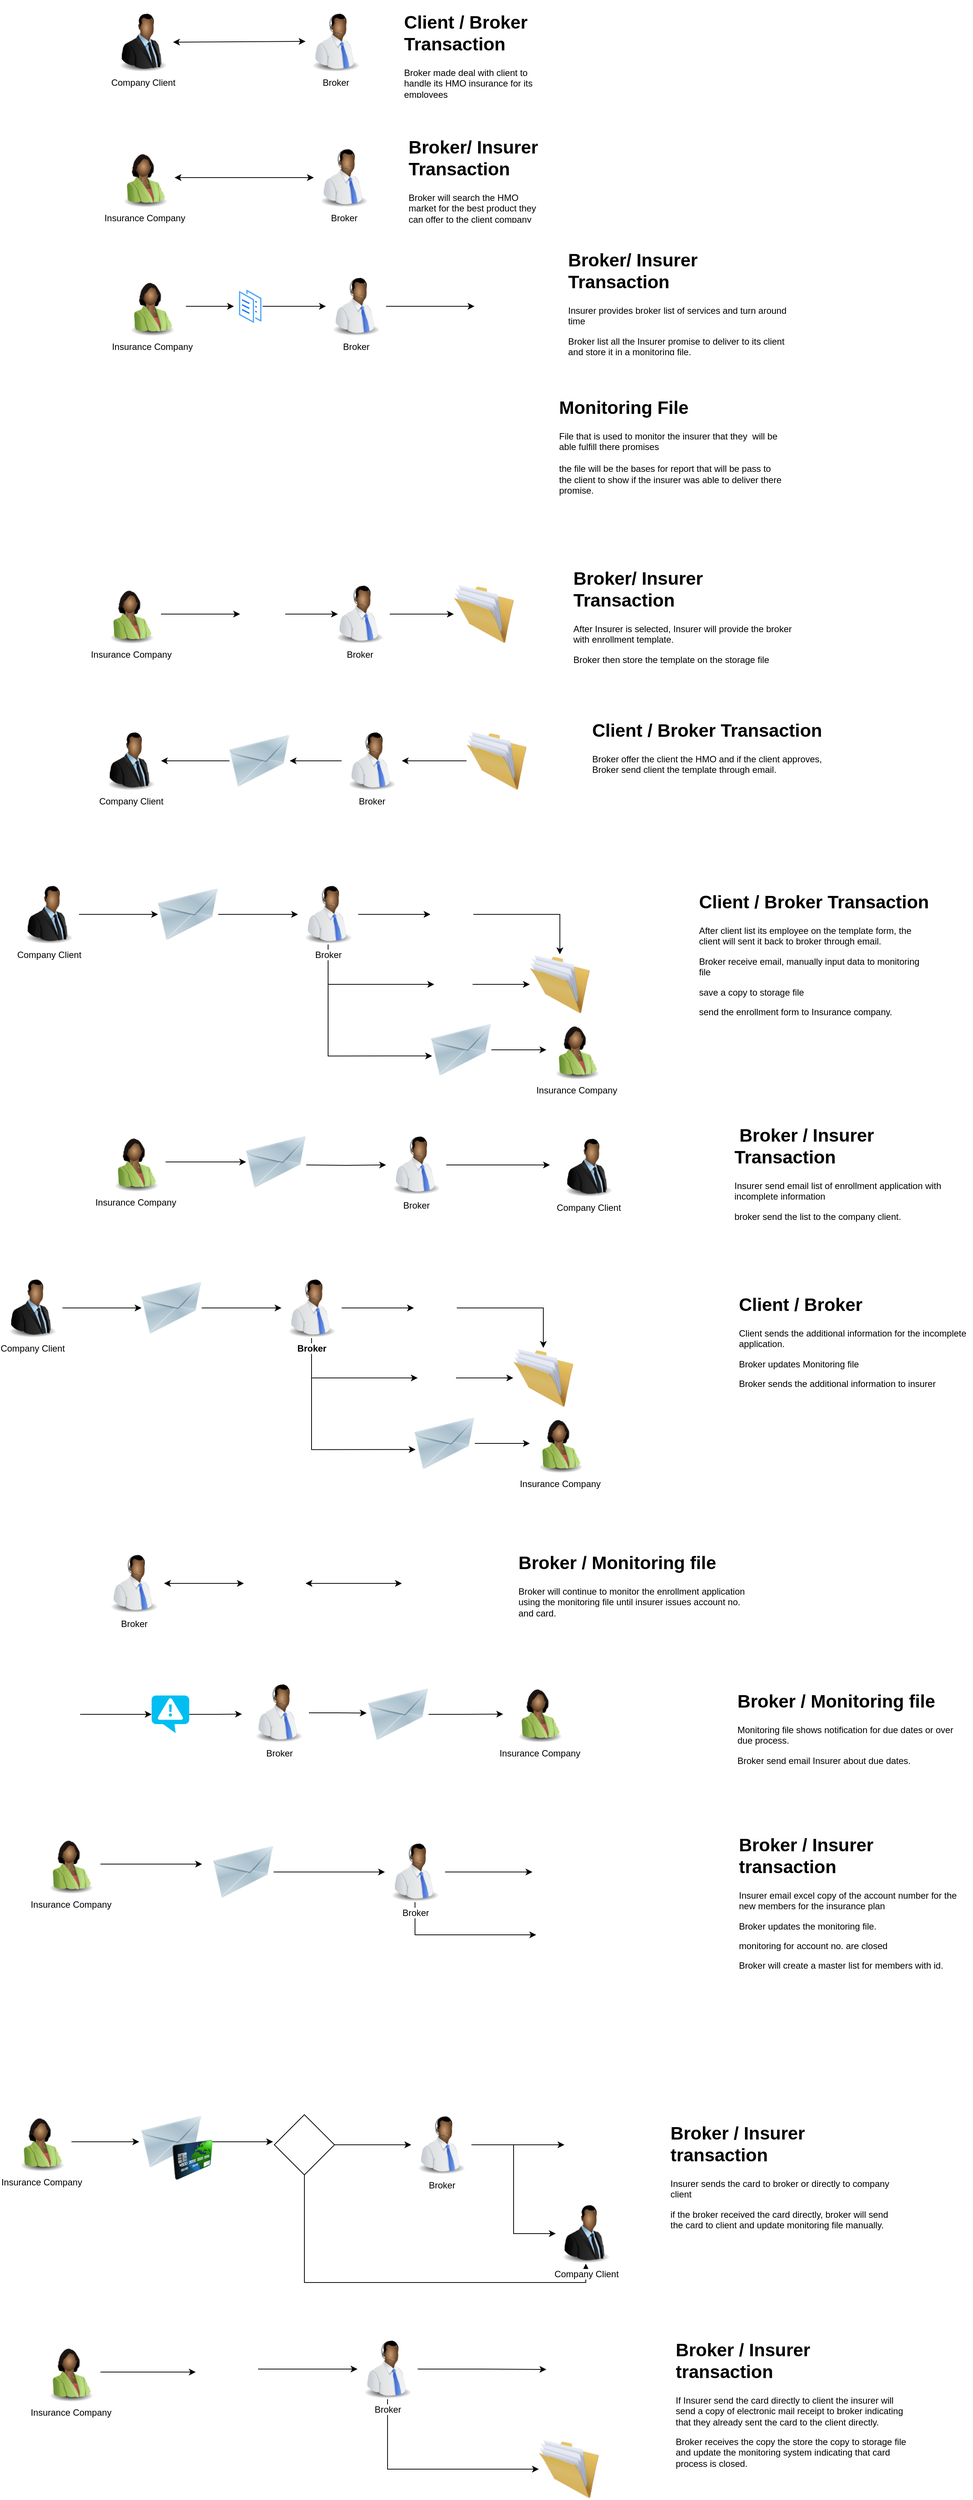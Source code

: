 <mxfile version="12.8.4" type="github" pages="10">
  <diagram id="LIeod6OS_i5pe97JIU7N" name="current system enrollment process">
    <mxGraphModel dx="862" dy="482" grid="0" gridSize="10" guides="1" tooltips="1" connect="1" arrows="1" fold="1" page="1" pageScale="1" pageWidth="850" pageHeight="1100" math="0" shadow="0">
      <root>
        <mxCell id="0" />
        <mxCell id="1" parent="0" />
        <mxCell id="3oTWP5nVStHTsrnQOaVA-1" value="Company Client" style="image;html=1;labelBackgroundColor=#ffffff;image=img/lib/clip_art/people/Suit_Man_Black_128x128.png" parent="1" vertex="1">
          <mxGeometry x="162" y="550" width="80" height="80" as="geometry" />
        </mxCell>
        <mxCell id="9sdb21ymNqLX7whnDdYA-1" value="Broker" style="image;html=1;labelBackgroundColor=#ffffff;image=img/lib/clip_art/people/Telesales_Man_Black_128x128.png" parent="1" vertex="1">
          <mxGeometry x="418" y="550" width="80" height="80" as="geometry" />
        </mxCell>
        <mxCell id="9sdb21ymNqLX7whnDdYA-2" value="" style="endArrow=classic;startArrow=classic;html=1;exitX=1;exitY=0.5;exitDx=0;exitDy=0;" parent="1" source="3oTWP5nVStHTsrnQOaVA-1" edge="1">
          <mxGeometry width="50" height="50" relative="1" as="geometry">
            <mxPoint x="308" y="647" as="sourcePoint" />
            <mxPoint x="418" y="589" as="targetPoint" />
          </mxGeometry>
        </mxCell>
        <mxCell id="9sdb21ymNqLX7whnDdYA-3" value="&lt;h1&gt;Client / Broker Transaction&lt;/h1&gt;&lt;p&gt;Broker made deal with client to handle its HMO insurance for its employees&lt;/p&gt;" style="text;html=1;strokeColor=none;fillColor=none;spacing=5;spacingTop=-20;whiteSpace=wrap;overflow=hidden;rounded=0;" parent="1" vertex="1">
          <mxGeometry x="544" y="544" width="190" height="120" as="geometry" />
        </mxCell>
        <mxCell id="2WzT19R9e8ufyKjqng8d-1" value="Insurance Company" style="image;html=1;labelBackgroundColor=#ffffff;image=img/lib/clip_art/people/Suit_Woman_Green_Black_128x128.png" parent="1" vertex="1">
          <mxGeometry x="164" y="730" width="80" height="80" as="geometry" />
        </mxCell>
        <mxCell id="2WzT19R9e8ufyKjqng8d-2" value="Broker" style="image;html=1;labelBackgroundColor=#ffffff;image=img/lib/clip_art/people/Telesales_Man_Black_128x128.png" parent="1" vertex="1">
          <mxGeometry x="429" y="730" width="80" height="80" as="geometry" />
        </mxCell>
        <mxCell id="2WzT19R9e8ufyKjqng8d-5" value="" style="endArrow=classic;startArrow=classic;html=1;" parent="1" source="2WzT19R9e8ufyKjqng8d-1" target="2WzT19R9e8ufyKjqng8d-2" edge="1">
          <mxGeometry width="50" height="50" relative="1" as="geometry">
            <mxPoint x="572" y="614" as="sourcePoint" />
            <mxPoint x="622" y="564" as="targetPoint" />
          </mxGeometry>
        </mxCell>
        <mxCell id="fChpE9jwQAtKImIQRfr5-7" style="edgeStyle=orthogonalEdgeStyle;rounded=0;orthogonalLoop=1;jettySize=auto;html=1;exitX=1;exitY=0.5;exitDx=0;exitDy=0;" parent="1" source="2WzT19R9e8ufyKjqng8d-7" edge="1">
          <mxGeometry relative="1" as="geometry">
            <mxPoint x="331" y="1350" as="targetPoint" />
          </mxGeometry>
        </mxCell>
        <mxCell id="2WzT19R9e8ufyKjqng8d-7" value="Insurance Company" style="image;html=1;labelBackgroundColor=#ffffff;image=img/lib/clip_art/people/Suit_Woman_Green_Black_128x128.png" parent="1" vertex="1">
          <mxGeometry x="146" y="1310" width="80" height="80" as="geometry" />
        </mxCell>
        <mxCell id="fChpE9jwQAtKImIQRfr5-8" style="edgeStyle=orthogonalEdgeStyle;rounded=0;orthogonalLoop=1;jettySize=auto;html=1;exitX=1;exitY=0.5;exitDx=0;exitDy=0;" parent="1" source="fChpE9jwQAtKImIQRfr5-5" edge="1">
          <mxGeometry relative="1" as="geometry">
            <mxPoint x="461" y="1350" as="targetPoint" />
          </mxGeometry>
        </mxCell>
        <mxCell id="fChpE9jwQAtKImIQRfr5-5" value="" style="shape=image;html=1;verticalAlign=top;verticalLabelPosition=bottom;labelBackgroundColor=#ffffff;imageAspect=0;aspect=fixed;image=https://cdn2.iconfinder.com/data/icons/file-8/128/file_10-128.png" parent="1" vertex="1">
          <mxGeometry x="330" y="1319.5" width="61" height="61" as="geometry" />
        </mxCell>
        <mxCell id="9C2RQBllmeW9wt9iKX_T-3" style="edgeStyle=orthogonalEdgeStyle;rounded=0;orthogonalLoop=1;jettySize=auto;html=1;" parent="1" source="fChpE9jwQAtKImIQRfr5-6" target="9C2RQBllmeW9wt9iKX_T-1" edge="1">
          <mxGeometry relative="1" as="geometry" />
        </mxCell>
        <mxCell id="fChpE9jwQAtKImIQRfr5-6" value="Broker" style="image;html=1;labelBackgroundColor=#ffffff;image=img/lib/clip_art/people/Telesales_Man_Black_128x128.png" parent="1" vertex="1">
          <mxGeometry x="450" y="1310" width="80" height="80" as="geometry" />
        </mxCell>
        <mxCell id="9C2RQBllmeW9wt9iKX_T-1" value="" style="image;html=1;labelBackgroundColor=#ffffff;image=img/lib/clip_art/general/Full_Folder_128x128.png" parent="1" vertex="1">
          <mxGeometry x="615" y="1310" width="80" height="80" as="geometry" />
        </mxCell>
        <mxCell id="9C2RQBllmeW9wt9iKX_T-5" value="&lt;h1&gt;Broker/ Insurer Transaction&lt;/h1&gt;&lt;p&gt;Broker will search the HMO market for the best product they can offer to the client company&lt;/p&gt;" style="text;html=1;strokeColor=none;fillColor=none;spacing=5;spacingTop=-20;whiteSpace=wrap;overflow=hidden;rounded=0;" parent="1" vertex="1">
          <mxGeometry x="550" y="710" width="190" height="120" as="geometry" />
        </mxCell>
        <mxCell id="9C2RQBllmeW9wt9iKX_T-6" value="&lt;h1&gt;Broker/ Insurer Transaction&lt;/h1&gt;&lt;p&gt;After Insurer is selected, Insurer will provide the broker with enrollment template.&lt;/p&gt;&lt;p&gt;Broker then store the template on the storage file&lt;/p&gt;" style="text;html=1;strokeColor=none;fillColor=none;spacing=5;spacingTop=-20;whiteSpace=wrap;overflow=hidden;rounded=0;" parent="1" vertex="1">
          <mxGeometry x="769" y="1283" width="308" height="146" as="geometry" />
        </mxCell>
        <mxCell id="9C2RQBllmeW9wt9iKX_T-7" value="Company Client" style="image;html=1;labelBackgroundColor=#ffffff;image=img/lib/clip_art/people/Suit_Man_Black_128x128.png" parent="1" vertex="1">
          <mxGeometry x="146" y="1505" width="80" height="80" as="geometry" />
        </mxCell>
        <mxCell id="k8Mt5debWGYwSjPaGhvy-5" style="edgeStyle=orthogonalEdgeStyle;rounded=0;orthogonalLoop=1;jettySize=auto;html=1;" parent="1" source="9C2RQBllmeW9wt9iKX_T-9" target="k8Mt5debWGYwSjPaGhvy-1" edge="1">
          <mxGeometry relative="1" as="geometry" />
        </mxCell>
        <mxCell id="9C2RQBllmeW9wt9iKX_T-9" value="Broker" style="image;html=1;labelBackgroundColor=#ffffff;image=img/lib/clip_art/people/Telesales_Man_Black_128x128.png" parent="1" vertex="1">
          <mxGeometry x="466" y="1505" width="80" height="80" as="geometry" />
        </mxCell>
        <mxCell id="k8Mt5debWGYwSjPaGhvy-6" style="edgeStyle=orthogonalEdgeStyle;rounded=0;orthogonalLoop=1;jettySize=auto;html=1;" parent="1" source="9C2RQBllmeW9wt9iKX_T-10" target="9C2RQBllmeW9wt9iKX_T-9" edge="1">
          <mxGeometry relative="1" as="geometry" />
        </mxCell>
        <mxCell id="9C2RQBllmeW9wt9iKX_T-10" value="" style="image;html=1;labelBackgroundColor=#ffffff;image=img/lib/clip_art/general/Full_Folder_128x128.png" parent="1" vertex="1">
          <mxGeometry x="632" y="1505" width="80" height="80" as="geometry" />
        </mxCell>
        <mxCell id="k8Mt5debWGYwSjPaGhvy-4" style="edgeStyle=orthogonalEdgeStyle;rounded=0;orthogonalLoop=1;jettySize=auto;html=1;" parent="1" source="k8Mt5debWGYwSjPaGhvy-1" target="9C2RQBllmeW9wt9iKX_T-7" edge="1">
          <mxGeometry relative="1" as="geometry" />
        </mxCell>
        <mxCell id="k8Mt5debWGYwSjPaGhvy-1" value="" style="image;html=1;labelBackgroundColor=#ffffff;image=img/lib/clip_art/networking/Email_128x128.png" parent="1" vertex="1">
          <mxGeometry x="317" y="1505" width="80" height="80" as="geometry" />
        </mxCell>
        <mxCell id="k8Mt5debWGYwSjPaGhvy-7" value="" style="shape=image;html=1;verticalAlign=top;verticalLabelPosition=bottom;labelBackgroundColor=#ffffff;imageAspect=0;aspect=fixed;image=https://cdn2.iconfinder.com/data/icons/file-8/128/file_10-128.png" parent="1" vertex="1">
          <mxGeometry x="377" y="1544" width="30.5" height="30.5" as="geometry" />
        </mxCell>
        <mxCell id="k8Mt5debWGYwSjPaGhvy-8" value="&lt;h1&gt;Client / Broker Transaction&lt;/h1&gt;&lt;p&gt;Broker offer the client the HMO and if the client approves, Broker send client the template through email.&lt;/p&gt;" style="text;html=1;strokeColor=none;fillColor=none;spacing=5;spacingTop=-20;whiteSpace=wrap;overflow=hidden;rounded=0;" parent="1" vertex="1">
          <mxGeometry x="794" y="1485" width="315" height="105" as="geometry" />
        </mxCell>
        <mxCell id="XWhHW2ky2KT4rhevTWzw-3" style="edgeStyle=orthogonalEdgeStyle;rounded=0;orthogonalLoop=1;jettySize=auto;html=1;exitX=1;exitY=0.5;exitDx=0;exitDy=0;entryX=0;entryY=0.5;entryDx=0;entryDy=0;" parent="1" source="k8Mt5debWGYwSjPaGhvy-9" target="k8Mt5debWGYwSjPaGhvy-10" edge="1">
          <mxGeometry relative="1" as="geometry" />
        </mxCell>
        <mxCell id="k8Mt5debWGYwSjPaGhvy-9" value="Company Client" style="image;html=1;labelBackgroundColor=#ffffff;image=img/lib/clip_art/people/Suit_Man_Black_128x128.png" parent="1" vertex="1">
          <mxGeometry x="37" y="1709" width="80" height="80" as="geometry" />
        </mxCell>
        <mxCell id="XWhHW2ky2KT4rhevTWzw-4" style="edgeStyle=orthogonalEdgeStyle;rounded=0;orthogonalLoop=1;jettySize=auto;html=1;exitX=1;exitY=0.5;exitDx=0;exitDy=0;" parent="1" source="k8Mt5debWGYwSjPaGhvy-10" target="k8Mt5debWGYwSjPaGhvy-12" edge="1">
          <mxGeometry relative="1" as="geometry" />
        </mxCell>
        <mxCell id="k8Mt5debWGYwSjPaGhvy-10" value="" style="image;html=1;labelBackgroundColor=#ffffff;image=img/lib/clip_art/networking/Email_128x128.png" parent="1" vertex="1">
          <mxGeometry x="222" y="1709" width="80" height="80" as="geometry" />
        </mxCell>
        <mxCell id="k8Mt5debWGYwSjPaGhvy-11" value="" style="shape=image;html=1;verticalAlign=top;verticalLabelPosition=bottom;labelBackgroundColor=#ffffff;imageAspect=0;aspect=fixed;image=https://cdn2.iconfinder.com/data/icons/file-8/128/file_10-128.png" parent="1" vertex="1">
          <mxGeometry x="282" y="1748" width="30.5" height="30.5" as="geometry" />
        </mxCell>
        <mxCell id="XWhHW2ky2KT4rhevTWzw-5" style="edgeStyle=orthogonalEdgeStyle;rounded=0;orthogonalLoop=1;jettySize=auto;html=1;exitX=1;exitY=0.5;exitDx=0;exitDy=0;entryX=0;entryY=0.5;entryDx=0;entryDy=0;" parent="1" source="k8Mt5debWGYwSjPaGhvy-12" edge="1">
          <mxGeometry relative="1" as="geometry">
            <mxPoint x="584" y="1749" as="targetPoint" />
          </mxGeometry>
        </mxCell>
        <mxCell id="XWhHW2ky2KT4rhevTWzw-11" style="edgeStyle=orthogonalEdgeStyle;rounded=0;orthogonalLoop=1;jettySize=auto;html=1;entryX=0;entryY=0.5;entryDx=0;entryDy=0;" parent="1" source="k8Mt5debWGYwSjPaGhvy-12" target="XWhHW2ky2KT4rhevTWzw-7" edge="1">
          <mxGeometry relative="1" as="geometry">
            <mxPoint x="456.471" y="1829.529" as="targetPoint" />
            <Array as="points">
              <mxPoint x="448" y="1842" />
            </Array>
          </mxGeometry>
        </mxCell>
        <mxCell id="XWhHW2ky2KT4rhevTWzw-15" style="edgeStyle=orthogonalEdgeStyle;rounded=0;orthogonalLoop=1;jettySize=auto;html=1;exitX=0.5;exitY=1;exitDx=0;exitDy=0;entryX=0.015;entryY=0.602;entryDx=0;entryDy=0;entryPerimeter=0;" parent="1" source="k8Mt5debWGYwSjPaGhvy-12" target="XWhHW2ky2KT4rhevTWzw-13" edge="1">
          <mxGeometry relative="1" as="geometry">
            <Array as="points">
              <mxPoint x="448" y="1937" />
            </Array>
          </mxGeometry>
        </mxCell>
        <mxCell id="k8Mt5debWGYwSjPaGhvy-12" value="Broker" style="image;html=1;labelBackgroundColor=#ffffff;image=img/lib/clip_art/people/Telesales_Man_Black_128x128.png" parent="1" vertex="1">
          <mxGeometry x="408" y="1709" width="80" height="80" as="geometry" />
        </mxCell>
        <mxCell id="XWhHW2ky2KT4rhevTWzw-10" value="" style="edgeStyle=orthogonalEdgeStyle;rounded=0;orthogonalLoop=1;jettySize=auto;html=1;entryX=0.5;entryY=0;entryDx=0;entryDy=0;" parent="1" source="XWhHW2ky2KT4rhevTWzw-2" target="XWhHW2ky2KT4rhevTWzw-6" edge="1">
          <mxGeometry relative="1" as="geometry">
            <mxPoint x="721" y="1749" as="targetPoint" />
          </mxGeometry>
        </mxCell>
        <mxCell id="XWhHW2ky2KT4rhevTWzw-2" value="" style="shape=image;html=1;verticalAlign=top;verticalLabelPosition=bottom;labelBackgroundColor=#ffffff;imageAspect=0;aspect=fixed;image=https://cdn3.iconfinder.com/data/icons/humano2/128x128/mimetypes/application-vnd.ms-excel.png" parent="1" vertex="1">
          <mxGeometry x="588" y="1722.5" width="53" height="53" as="geometry" />
        </mxCell>
        <mxCell id="XWhHW2ky2KT4rhevTWzw-6" value="" style="image;html=1;labelBackgroundColor=#ffffff;image=img/lib/clip_art/general/Full_Folder_128x128.png" parent="1" vertex="1">
          <mxGeometry x="716" y="1802" width="80" height="80" as="geometry" />
        </mxCell>
        <mxCell id="XWhHW2ky2KT4rhevTWzw-8" style="edgeStyle=orthogonalEdgeStyle;rounded=0;orthogonalLoop=1;jettySize=auto;html=1;" parent="1" source="XWhHW2ky2KT4rhevTWzw-7" target="XWhHW2ky2KT4rhevTWzw-6" edge="1">
          <mxGeometry relative="1" as="geometry" />
        </mxCell>
        <mxCell id="XWhHW2ky2KT4rhevTWzw-7" value="" style="shape=image;html=1;verticalAlign=top;verticalLabelPosition=bottom;labelBackgroundColor=#ffffff;imageAspect=0;aspect=fixed;image=https://cdn2.iconfinder.com/data/icons/file-8/128/file_10-128.png" parent="1" vertex="1">
          <mxGeometry x="589" y="1816.5" width="51" height="51" as="geometry" />
        </mxCell>
        <mxCell id="XWhHW2ky2KT4rhevTWzw-12" value="&lt;h1&gt;Client / Broker Transaction&lt;/h1&gt;&lt;p&gt;After client list its employee on the template form, the client will sent it back to broker through email.&lt;/p&gt;&lt;p&gt;Broker receive email, manually input data to monitoring file&lt;/p&gt;&lt;p&gt;save a copy to storage file&lt;/p&gt;&lt;p&gt;send the enrollment form to Insurance company.&lt;/p&gt;" style="text;html=1;strokeColor=none;fillColor=none;spacing=5;spacingTop=-20;whiteSpace=wrap;overflow=hidden;rounded=0;" parent="1" vertex="1">
          <mxGeometry x="936" y="1713" width="315" height="210" as="geometry" />
        </mxCell>
        <mxCell id="XWhHW2ky2KT4rhevTWzw-17" style="edgeStyle=orthogonalEdgeStyle;rounded=0;orthogonalLoop=1;jettySize=auto;html=1;entryX=0;entryY=0.5;entryDx=0;entryDy=0;" parent="1" source="XWhHW2ky2KT4rhevTWzw-13" target="XWhHW2ky2KT4rhevTWzw-16" edge="1">
          <mxGeometry relative="1" as="geometry" />
        </mxCell>
        <mxCell id="XWhHW2ky2KT4rhevTWzw-13" value="" style="image;html=1;labelBackgroundColor=#ffffff;image=img/lib/clip_art/networking/Email_128x128.png" parent="1" vertex="1">
          <mxGeometry x="585" y="1889" width="80" height="80" as="geometry" />
        </mxCell>
        <mxCell id="XWhHW2ky2KT4rhevTWzw-14" value="" style="shape=image;html=1;verticalAlign=top;verticalLabelPosition=bottom;labelBackgroundColor=#ffffff;imageAspect=0;aspect=fixed;image=https://cdn2.iconfinder.com/data/icons/file-8/128/file_10-128.png" parent="1" vertex="1">
          <mxGeometry x="637" y="1927" width="30.5" height="30.5" as="geometry" />
        </mxCell>
        <mxCell id="XWhHW2ky2KT4rhevTWzw-16" value="Insurance Company" style="image;html=1;labelBackgroundColor=#ffffff;image=img/lib/clip_art/people/Suit_Woman_Green_Black_128x128.png" parent="1" vertex="1">
          <mxGeometry x="738" y="1889" width="80" height="80" as="geometry" />
        </mxCell>
        <mxCell id="174ke9fGziRjOWkGuplf-8" style="edgeStyle=orthogonalEdgeStyle;rounded=0;orthogonalLoop=1;jettySize=auto;html=1;exitX=1;exitY=0.5;exitDx=0;exitDy=0;entryX=0;entryY=0.5;entryDx=0;entryDy=0;" parent="1" source="174ke9fGziRjOWkGuplf-1" target="174ke9fGziRjOWkGuplf-3" edge="1">
          <mxGeometry relative="1" as="geometry" />
        </mxCell>
        <mxCell id="174ke9fGziRjOWkGuplf-1" value="Insurance Company" style="image;html=1;labelBackgroundColor=#ffffff;image=img/lib/clip_art/people/Suit_Woman_Green_Black_128x128.png" parent="1" vertex="1">
          <mxGeometry x="152" y="2038" width="80" height="80" as="geometry" />
        </mxCell>
        <mxCell id="174ke9fGziRjOWkGuplf-10" style="edgeStyle=orthogonalEdgeStyle;rounded=0;orthogonalLoop=1;jettySize=auto;html=1;" parent="1" source="174ke9fGziRjOWkGuplf-2" edge="1">
          <mxGeometry relative="1" as="geometry">
            <mxPoint x="742.75" y="2082" as="targetPoint" />
          </mxGeometry>
        </mxCell>
        <mxCell id="174ke9fGziRjOWkGuplf-2" value="Broker" style="image;html=1;labelBackgroundColor=#ffffff;image=img/lib/clip_art/people/Telesales_Man_Black_128x128.png" parent="1" vertex="1">
          <mxGeometry x="525" y="2042" width="80" height="80" as="geometry" />
        </mxCell>
        <mxCell id="174ke9fGziRjOWkGuplf-9" style="edgeStyle=orthogonalEdgeStyle;rounded=0;orthogonalLoop=1;jettySize=auto;html=1;exitX=1;exitY=0.5;exitDx=0;exitDy=0;entryX=0;entryY=0.5;entryDx=0;entryDy=0;" parent="1" target="174ke9fGziRjOWkGuplf-2" edge="1">
          <mxGeometry relative="1" as="geometry">
            <mxPoint x="419" y="2082" as="sourcePoint" />
            <mxPoint x="530.0" y="2085" as="targetPoint" />
          </mxGeometry>
        </mxCell>
        <mxCell id="174ke9fGziRjOWkGuplf-3" value="" style="image;html=1;labelBackgroundColor=#ffffff;image=img/lib/clip_art/networking/Email_128x128.png" parent="1" vertex="1">
          <mxGeometry x="339" y="2038" width="80" height="80" as="geometry" />
        </mxCell>
        <mxCell id="174ke9fGziRjOWkGuplf-11" value="Company Client" style="image;html=1;labelBackgroundColor=#ffffff;image=img/lib/clip_art/people/Suit_Man_Black_128x128.png" parent="1" vertex="1">
          <mxGeometry x="754" y="2045" width="80" height="80" as="geometry" />
        </mxCell>
        <mxCell id="174ke9fGziRjOWkGuplf-14" style="edgeStyle=orthogonalEdgeStyle;rounded=0;orthogonalLoop=1;jettySize=auto;html=1;" parent="1" source="174ke9fGziRjOWkGuplf-12" target="174ke9fGziRjOWkGuplf-13" edge="1">
          <mxGeometry relative="1" as="geometry" />
        </mxCell>
        <mxCell id="174ke9fGziRjOWkGuplf-12" value="Broker" style="image;html=1;labelBackgroundColor=#ffffff;image=img/lib/clip_art/people/Telesales_Man_Black_128x128.png" parent="1" vertex="1">
          <mxGeometry x="445" y="901" width="80" height="80" as="geometry" />
        </mxCell>
        <mxCell id="174ke9fGziRjOWkGuplf-13" value="" style="shape=image;html=1;verticalAlign=top;verticalLabelPosition=bottom;labelBackgroundColor=#ffffff;imageAspect=0;aspect=fixed;image=https://cdn3.iconfinder.com/data/icons/humano2/128x128/mimetypes/application-vnd.ms-excel.png" parent="1" vertex="1">
          <mxGeometry x="642.5" y="914.5" width="53" height="53" as="geometry" />
        </mxCell>
        <mxCell id="174ke9fGziRjOWkGuplf-17" style="edgeStyle=orthogonalEdgeStyle;rounded=0;orthogonalLoop=1;jettySize=auto;html=1;" parent="1" source="174ke9fGziRjOWkGuplf-15" edge="1">
          <mxGeometry relative="1" as="geometry">
            <mxPoint x="322.857" y="941" as="targetPoint" />
          </mxGeometry>
        </mxCell>
        <mxCell id="174ke9fGziRjOWkGuplf-15" value="Insurance Company" style="image;html=1;labelBackgroundColor=#ffffff;image=img/lib/clip_art/people/Suit_Woman_Green_Black_128x128.png" parent="1" vertex="1">
          <mxGeometry x="168" y="901" width="91" height="80" as="geometry" />
        </mxCell>
        <mxCell id="174ke9fGziRjOWkGuplf-18" style="edgeStyle=orthogonalEdgeStyle;rounded=0;orthogonalLoop=1;jettySize=auto;html=1;entryX=0;entryY=0.5;entryDx=0;entryDy=0;" parent="1" source="174ke9fGziRjOWkGuplf-16" target="174ke9fGziRjOWkGuplf-12" edge="1">
          <mxGeometry relative="1" as="geometry" />
        </mxCell>
        <mxCell id="174ke9fGziRjOWkGuplf-16" value="" style="aspect=fixed;perimeter=ellipsePerimeter;html=1;align=center;shadow=0;dashed=0;spacingTop=3;image;image=img/lib/active_directory/documents.svg;" parent="1" vertex="1">
          <mxGeometry x="328" y="916" width="33" height="50" as="geometry" />
        </mxCell>
        <mxCell id="174ke9fGziRjOWkGuplf-19" value="&lt;h1&gt;Broker/ Insurer Transaction&lt;/h1&gt;&lt;p&gt;Insurer provides broker list of services and turn around time&lt;/p&gt;&lt;p&gt;Broker list all the Insurer promise to deliver to its client and store it in a monitoring file.&lt;/p&gt;" style="text;html=1;strokeColor=none;fillColor=none;spacing=5;spacingTop=-20;whiteSpace=wrap;overflow=hidden;rounded=0;" parent="1" vertex="1">
          <mxGeometry x="762" y="860" width="308" height="146" as="geometry" />
        </mxCell>
        <mxCell id="174ke9fGziRjOWkGuplf-20" value="" style="shape=image;html=1;verticalAlign=top;verticalLabelPosition=bottom;labelBackgroundColor=#ffffff;imageAspect=0;aspect=fixed;image=https://cdn3.iconfinder.com/data/icons/humano2/128x128/mimetypes/application-vnd.ms-excel.png" parent="1" vertex="1">
          <mxGeometry x="429" y="1137" width="53" height="53" as="geometry" />
        </mxCell>
        <mxCell id="174ke9fGziRjOWkGuplf-21" value="&lt;h1&gt;Monitoring File&lt;/h1&gt;&lt;div&gt;File that is used to monitor the insurer that they&amp;nbsp; will be able fulfill there promises&lt;/div&gt;&lt;div&gt;&lt;br&gt;&lt;/div&gt;&lt;div&gt;the file will be the bases for report that will be pass to the client to show if the insurer was able to deliver there promise.&lt;/div&gt;" style="text;html=1;strokeColor=none;fillColor=none;spacing=5;spacingTop=-20;whiteSpace=wrap;overflow=hidden;rounded=0;" parent="1" vertex="1">
          <mxGeometry x="750" y="1056" width="308" height="146" as="geometry" />
        </mxCell>
        <mxCell id="174ke9fGziRjOWkGuplf-25" style="edgeStyle=orthogonalEdgeStyle;rounded=0;orthogonalLoop=1;jettySize=auto;html=1;exitX=1;exitY=0.5;exitDx=0;exitDy=0;entryX=0;entryY=0.5;entryDx=0;entryDy=0;" parent="1" source="174ke9fGziRjOWkGuplf-26" target="174ke9fGziRjOWkGuplf-28" edge="1">
          <mxGeometry relative="1" as="geometry" />
        </mxCell>
        <mxCell id="174ke9fGziRjOWkGuplf-26" value="Company Client" style="image;html=1;labelBackgroundColor=#ffffff;image=img/lib/clip_art/people/Suit_Man_Black_128x128.png" parent="1" vertex="1">
          <mxGeometry x="15" y="2232" width="80" height="80" as="geometry" />
        </mxCell>
        <mxCell id="174ke9fGziRjOWkGuplf-27" style="edgeStyle=orthogonalEdgeStyle;rounded=0;orthogonalLoop=1;jettySize=auto;html=1;exitX=1;exitY=0.5;exitDx=0;exitDy=0;" parent="1" source="174ke9fGziRjOWkGuplf-28" target="174ke9fGziRjOWkGuplf-33" edge="1">
          <mxGeometry relative="1" as="geometry" />
        </mxCell>
        <mxCell id="174ke9fGziRjOWkGuplf-28" value="" style="image;html=1;labelBackgroundColor=#ffffff;image=img/lib/clip_art/networking/Email_128x128.png" parent="1" vertex="1">
          <mxGeometry x="200" y="2232" width="80" height="80" as="geometry" />
        </mxCell>
        <mxCell id="174ke9fGziRjOWkGuplf-29" value="" style="shape=image;html=1;verticalAlign=top;verticalLabelPosition=bottom;labelBackgroundColor=#ffffff;imageAspect=0;aspect=fixed;image=https://cdn2.iconfinder.com/data/icons/file-8/128/file_10-128.png" parent="1" vertex="1">
          <mxGeometry x="260" y="2271" width="30.5" height="30.5" as="geometry" />
        </mxCell>
        <mxCell id="174ke9fGziRjOWkGuplf-30" style="edgeStyle=orthogonalEdgeStyle;rounded=0;orthogonalLoop=1;jettySize=auto;html=1;exitX=1;exitY=0.5;exitDx=0;exitDy=0;entryX=0;entryY=0.5;entryDx=0;entryDy=0;" parent="1" source="174ke9fGziRjOWkGuplf-33" edge="1">
          <mxGeometry relative="1" as="geometry">
            <mxPoint x="562" y="2272" as="targetPoint" />
          </mxGeometry>
        </mxCell>
        <mxCell id="174ke9fGziRjOWkGuplf-31" style="edgeStyle=orthogonalEdgeStyle;rounded=0;orthogonalLoop=1;jettySize=auto;html=1;entryX=0;entryY=0.5;entryDx=0;entryDy=0;" parent="1" source="174ke9fGziRjOWkGuplf-33" target="174ke9fGziRjOWkGuplf-38" edge="1">
          <mxGeometry relative="1" as="geometry">
            <mxPoint x="434.471" y="2352.529" as="targetPoint" />
            <Array as="points">
              <mxPoint x="426" y="2365" />
            </Array>
          </mxGeometry>
        </mxCell>
        <mxCell id="174ke9fGziRjOWkGuplf-32" style="edgeStyle=orthogonalEdgeStyle;rounded=0;orthogonalLoop=1;jettySize=auto;html=1;exitX=0.5;exitY=1;exitDx=0;exitDy=0;entryX=0.015;entryY=0.602;entryDx=0;entryDy=0;entryPerimeter=0;" parent="1" source="174ke9fGziRjOWkGuplf-33" target="174ke9fGziRjOWkGuplf-40" edge="1">
          <mxGeometry relative="1" as="geometry">
            <Array as="points">
              <mxPoint x="426" y="2460" />
            </Array>
          </mxGeometry>
        </mxCell>
        <mxCell id="174ke9fGziRjOWkGuplf-33" value="Broker" style="image;html=1;labelBackgroundColor=#ffffff;image=img/lib/clip_art/people/Telesales_Man_Black_128x128.png;fontStyle=1" parent="1" vertex="1">
          <mxGeometry x="386" y="2232" width="80" height="80" as="geometry" />
        </mxCell>
        <mxCell id="174ke9fGziRjOWkGuplf-34" value="" style="edgeStyle=orthogonalEdgeStyle;rounded=0;orthogonalLoop=1;jettySize=auto;html=1;entryX=0.5;entryY=0;entryDx=0;entryDy=0;" parent="1" source="174ke9fGziRjOWkGuplf-35" target="174ke9fGziRjOWkGuplf-36" edge="1">
          <mxGeometry relative="1" as="geometry">
            <mxPoint x="699" y="2272" as="targetPoint" />
          </mxGeometry>
        </mxCell>
        <mxCell id="174ke9fGziRjOWkGuplf-35" value="" style="shape=image;html=1;verticalAlign=top;verticalLabelPosition=bottom;labelBackgroundColor=#ffffff;imageAspect=0;aspect=fixed;image=https://cdn3.iconfinder.com/data/icons/humano2/128x128/mimetypes/application-vnd.ms-excel.png" parent="1" vertex="1">
          <mxGeometry x="566" y="2245.5" width="53" height="53" as="geometry" />
        </mxCell>
        <mxCell id="174ke9fGziRjOWkGuplf-36" value="" style="image;html=1;labelBackgroundColor=#ffffff;image=img/lib/clip_art/general/Full_Folder_128x128.png" parent="1" vertex="1">
          <mxGeometry x="694" y="2325" width="80" height="80" as="geometry" />
        </mxCell>
        <mxCell id="174ke9fGziRjOWkGuplf-37" style="edgeStyle=orthogonalEdgeStyle;rounded=0;orthogonalLoop=1;jettySize=auto;html=1;" parent="1" source="174ke9fGziRjOWkGuplf-38" target="174ke9fGziRjOWkGuplf-36" edge="1">
          <mxGeometry relative="1" as="geometry" />
        </mxCell>
        <mxCell id="174ke9fGziRjOWkGuplf-38" value="" style="shape=image;html=1;verticalAlign=top;verticalLabelPosition=bottom;labelBackgroundColor=#ffffff;imageAspect=0;aspect=fixed;image=https://cdn2.iconfinder.com/data/icons/file-8/128/file_10-128.png" parent="1" vertex="1">
          <mxGeometry x="567" y="2339.5" width="51" height="51" as="geometry" />
        </mxCell>
        <mxCell id="174ke9fGziRjOWkGuplf-39" style="edgeStyle=orthogonalEdgeStyle;rounded=0;orthogonalLoop=1;jettySize=auto;html=1;entryX=0;entryY=0.5;entryDx=0;entryDy=0;" parent="1" source="174ke9fGziRjOWkGuplf-40" target="174ke9fGziRjOWkGuplf-42" edge="1">
          <mxGeometry relative="1" as="geometry" />
        </mxCell>
        <mxCell id="174ke9fGziRjOWkGuplf-40" value="" style="image;html=1;labelBackgroundColor=#ffffff;image=img/lib/clip_art/networking/Email_128x128.png" parent="1" vertex="1">
          <mxGeometry x="563" y="2412" width="80" height="80" as="geometry" />
        </mxCell>
        <mxCell id="174ke9fGziRjOWkGuplf-41" value="" style="shape=image;html=1;verticalAlign=top;verticalLabelPosition=bottom;labelBackgroundColor=#ffffff;imageAspect=0;aspect=fixed;image=https://cdn2.iconfinder.com/data/icons/file-8/128/file_10-128.png" parent="1" vertex="1">
          <mxGeometry x="615" y="2450" width="30.5" height="30.5" as="geometry" />
        </mxCell>
        <mxCell id="174ke9fGziRjOWkGuplf-42" value="Insurance Company" style="image;html=1;labelBackgroundColor=#ffffff;image=img/lib/clip_art/people/Suit_Woman_Green_Black_128x128.png" parent="1" vertex="1">
          <mxGeometry x="716" y="2412" width="80" height="80" as="geometry" />
        </mxCell>
        <mxCell id="174ke9fGziRjOWkGuplf-43" value="&lt;h1&gt;&amp;nbsp;Broker / Insurer Transaction&lt;/h1&gt;&lt;p&gt;Insurer send email list of enrollment application with incomplete information&lt;/p&gt;&lt;p&gt;broker send the list to the company client.&lt;/p&gt;" style="text;html=1;strokeColor=none;fillColor=none;spacing=5;spacingTop=-20;whiteSpace=wrap;overflow=hidden;rounded=0;" parent="1" vertex="1">
          <mxGeometry x="983" y="2023" width="315" height="144" as="geometry" />
        </mxCell>
        <mxCell id="174ke9fGziRjOWkGuplf-44" value="&lt;h1&gt;Client / Broker&amp;nbsp;&lt;/h1&gt;&lt;p&gt;&lt;span&gt;Client sends the additional information for the incomplete application.&lt;/span&gt;&lt;/p&gt;&lt;p&gt;&lt;span&gt;Broker updates Monitoring file&lt;/span&gt;&lt;br&gt;&lt;/p&gt;&lt;p&gt;Broker sends the additional information to insurer&lt;/p&gt;&lt;p&gt;&lt;span&gt;&lt;br&gt;&lt;/span&gt;&lt;/p&gt;" style="text;html=1;strokeColor=none;fillColor=none;spacing=5;spacingTop=-20;whiteSpace=wrap;overflow=hidden;rounded=0;" parent="1" vertex="1">
          <mxGeometry x="989" y="2247.5" width="315" height="144" as="geometry" />
        </mxCell>
        <mxCell id="174ke9fGziRjOWkGuplf-45" value="Broker" style="image;html=1;labelBackgroundColor=#ffffff;image=img/lib/clip_art/people/Telesales_Man_Black_128x128.png" parent="1" vertex="1">
          <mxGeometry x="150" y="2598" width="80" height="80" as="geometry" />
        </mxCell>
        <mxCell id="174ke9fGziRjOWkGuplf-46" value="" style="shape=image;html=1;verticalAlign=top;verticalLabelPosition=bottom;labelBackgroundColor=#ffffff;imageAspect=0;aspect=fixed;image=https://cdn3.iconfinder.com/data/icons/humano2/128x128/mimetypes/application-vnd.ms-excel.png" parent="1" vertex="1">
          <mxGeometry x="546" y="2611.5" width="53" height="53" as="geometry" />
        </mxCell>
        <mxCell id="174ke9fGziRjOWkGuplf-47" value="" style="shape=image;html=1;verticalAlign=top;verticalLabelPosition=bottom;labelBackgroundColor=#ffffff;imageAspect=0;aspect=fixed;image=https://cdn4.iconfinder.com/data/icons/seo-and-data/500/window-data-analyzing-128.png" parent="1" vertex="1">
          <mxGeometry x="347" y="2602.5" width="71" height="71" as="geometry" />
        </mxCell>
        <mxCell id="174ke9fGziRjOWkGuplf-48" value="" style="endArrow=classic;startArrow=classic;html=1;exitX=1;exitY=0.5;exitDx=0;exitDy=0;" parent="1" source="174ke9fGziRjOWkGuplf-45" edge="1">
          <mxGeometry width="50" height="50" relative="1" as="geometry">
            <mxPoint x="254" y="2670" as="sourcePoint" />
            <mxPoint x="336" y="2638" as="targetPoint" />
          </mxGeometry>
        </mxCell>
        <mxCell id="174ke9fGziRjOWkGuplf-49" value="" style="endArrow=classic;startArrow=classic;html=1;exitX=1;exitY=0.5;exitDx=0;exitDy=0;entryX=0;entryY=0.5;entryDx=0;entryDy=0;" parent="1" source="174ke9fGziRjOWkGuplf-47" target="174ke9fGziRjOWkGuplf-46" edge="1">
          <mxGeometry width="50" height="50" relative="1" as="geometry">
            <mxPoint x="651" y="2597" as="sourcePoint" />
            <mxPoint x="701" y="2547" as="targetPoint" />
          </mxGeometry>
        </mxCell>
        <mxCell id="174ke9fGziRjOWkGuplf-52" value="&lt;h1&gt;Broker / Monitoring file&lt;/h1&gt;&lt;p&gt;&lt;span&gt;Broker will continue to monitor the enrollment application using the monitoring file until insurer issues account no. and card.&lt;/span&gt;&lt;/p&gt;&lt;p&gt;&lt;span&gt;&lt;br&gt;&lt;/span&gt;&lt;/p&gt;" style="text;html=1;strokeColor=none;fillColor=none;spacing=5;spacingTop=-20;whiteSpace=wrap;overflow=hidden;rounded=0;" parent="1" vertex="1">
          <mxGeometry x="695.5" y="2590.75" width="315" height="94.5" as="geometry" />
        </mxCell>
        <mxCell id="174ke9fGziRjOWkGuplf-59" style="edgeStyle=orthogonalEdgeStyle;rounded=0;orthogonalLoop=1;jettySize=auto;html=1;exitX=1;exitY=0.5;exitDx=0;exitDy=0;exitPerimeter=0;" parent="1" source="174ke9fGziRjOWkGuplf-53" edge="1">
          <mxGeometry relative="1" as="geometry">
            <mxPoint x="333.5" y="2811.714" as="targetPoint" />
          </mxGeometry>
        </mxCell>
        <mxCell id="174ke9fGziRjOWkGuplf-53" value="" style="verticalLabelPosition=bottom;html=1;verticalAlign=top;align=center;strokeColor=none;fillColor=#00BEF2;shape=mxgraph.azure.notification_topic;" parent="1" vertex="1">
          <mxGeometry x="213.5" y="2787" width="50" height="50" as="geometry" />
        </mxCell>
        <mxCell id="174ke9fGziRjOWkGuplf-58" style="edgeStyle=orthogonalEdgeStyle;rounded=0;orthogonalLoop=1;jettySize=auto;html=1;entryX=0;entryY=0.5;entryDx=0;entryDy=0;entryPerimeter=0;" parent="1" source="174ke9fGziRjOWkGuplf-54" target="174ke9fGziRjOWkGuplf-53" edge="1">
          <mxGeometry relative="1" as="geometry" />
        </mxCell>
        <mxCell id="174ke9fGziRjOWkGuplf-54" value="" style="shape=image;html=1;verticalAlign=top;verticalLabelPosition=bottom;labelBackgroundColor=#ffffff;imageAspect=0;aspect=fixed;image=https://cdn3.iconfinder.com/data/icons/humano2/128x128/mimetypes/application-vnd.ms-excel.png" parent="1" vertex="1">
          <mxGeometry x="65.5" y="2785.5" width="53" height="53" as="geometry" />
        </mxCell>
        <mxCell id="174ke9fGziRjOWkGuplf-60" style="edgeStyle=orthogonalEdgeStyle;rounded=0;orthogonalLoop=1;jettySize=auto;html=1;exitX=1;exitY=0.5;exitDx=0;exitDy=0;" parent="1" source="174ke9fGziRjOWkGuplf-55" edge="1">
          <mxGeometry relative="1" as="geometry">
            <mxPoint x="499.214" y="2810.286" as="targetPoint" />
          </mxGeometry>
        </mxCell>
        <mxCell id="174ke9fGziRjOWkGuplf-55" value="Broker" style="image;html=1;labelBackgroundColor=#ffffff;image=img/lib/clip_art/people/Telesales_Man_Black_128x128.png" parent="1" vertex="1">
          <mxGeometry x="342.5" y="2770" width="80" height="80" as="geometry" />
        </mxCell>
        <mxCell id="174ke9fGziRjOWkGuplf-61" style="edgeStyle=orthogonalEdgeStyle;rounded=0;orthogonalLoop=1;jettySize=auto;html=1;exitX=1;exitY=0.5;exitDx=0;exitDy=0;" parent="1" source="174ke9fGziRjOWkGuplf-56" edge="1">
          <mxGeometry relative="1" as="geometry">
            <mxPoint x="680.643" y="2811.714" as="targetPoint" />
          </mxGeometry>
        </mxCell>
        <mxCell id="174ke9fGziRjOWkGuplf-56" value="" style="image;html=1;labelBackgroundColor=#ffffff;image=img/lib/clip_art/networking/Email_128x128.png" parent="1" vertex="1">
          <mxGeometry x="501.5" y="2772" width="80" height="80" as="geometry" />
        </mxCell>
        <mxCell id="174ke9fGziRjOWkGuplf-57" value="Insurance Company" style="image;html=1;labelBackgroundColor=#ffffff;image=img/lib/clip_art/people/Suit_Woman_Green_Black_128x128.png" parent="1" vertex="1">
          <mxGeometry x="688.5" y="2770" width="80" height="80" as="geometry" />
        </mxCell>
        <mxCell id="174ke9fGziRjOWkGuplf-62" value="&lt;h1&gt;Broker / Monitoring file&lt;/h1&gt;&lt;p&gt;&lt;span&gt;Monitoring file shows notification for due dates or over due process.&lt;/span&gt;&lt;/p&gt;&lt;p&gt;Broker send email Insurer about due dates.&lt;/p&gt;&lt;p&gt;&lt;span&gt;&lt;br&gt;&lt;/span&gt;&lt;/p&gt;" style="text;html=1;strokeColor=none;fillColor=none;spacing=5;spacingTop=-20;whiteSpace=wrap;overflow=hidden;rounded=0;" parent="1" vertex="1">
          <mxGeometry x="987" y="2775" width="315" height="127" as="geometry" />
        </mxCell>
        <mxCell id="3_PipQjtTVV7JdoWO2eL-11" style="edgeStyle=orthogonalEdgeStyle;rounded=0;orthogonalLoop=1;jettySize=auto;html=1;" parent="1" source="3_PipQjtTVV7JdoWO2eL-1" edge="1">
          <mxGeometry relative="1" as="geometry">
            <mxPoint x="280.5" y="3011" as="targetPoint" />
          </mxGeometry>
        </mxCell>
        <mxCell id="3_PipQjtTVV7JdoWO2eL-1" value="Insurance Company" style="image;html=1;labelBackgroundColor=#ffffff;image=img/lib/clip_art/people/Suit_Woman_Green_Black_128x128.png" parent="1" vertex="1">
          <mxGeometry x="65.5" y="2971" width="80" height="80" as="geometry" />
        </mxCell>
        <mxCell id="3_PipQjtTVV7JdoWO2eL-13" style="edgeStyle=orthogonalEdgeStyle;rounded=0;orthogonalLoop=1;jettySize=auto;html=1;" parent="1" source="3_PipQjtTVV7JdoWO2eL-4" target="3_PipQjtTVV7JdoWO2eL-8" edge="1">
          <mxGeometry relative="1" as="geometry" />
        </mxCell>
        <mxCell id="3_PipQjtTVV7JdoWO2eL-4" value="" style="image;html=1;labelBackgroundColor=#ffffff;image=img/lib/clip_art/networking/Email_128x128.png" parent="1" vertex="1">
          <mxGeometry x="295.5" y="2981.5" width="80" height="80" as="geometry" />
        </mxCell>
        <mxCell id="3_PipQjtTVV7JdoWO2eL-7" value="" style="shape=image;html=1;verticalAlign=top;verticalLabelPosition=bottom;labelBackgroundColor=#ffffff;imageAspect=0;aspect=fixed;image=https://cdn2.iconfinder.com/data/icons/file-8/128/file_10-128.png" parent="1" vertex="1">
          <mxGeometry x="337.5" y="3016" width="51" height="51" as="geometry" />
        </mxCell>
        <mxCell id="3_PipQjtTVV7JdoWO2eL-14" style="edgeStyle=orthogonalEdgeStyle;rounded=0;orthogonalLoop=1;jettySize=auto;html=1;entryX=0;entryY=0.5;entryDx=0;entryDy=0;" parent="1" source="3_PipQjtTVV7JdoWO2eL-8" target="3_PipQjtTVV7JdoWO2eL-10" edge="1">
          <mxGeometry relative="1" as="geometry" />
        </mxCell>
        <mxCell id="3_PipQjtTVV7JdoWO2eL-46" style="edgeStyle=orthogonalEdgeStyle;rounded=0;orthogonalLoop=1;jettySize=auto;html=1;entryX=0;entryY=0.5;entryDx=0;entryDy=0;" parent="1" source="3_PipQjtTVV7JdoWO2eL-8" target="3_PipQjtTVV7JdoWO2eL-45" edge="1">
          <mxGeometry relative="1" as="geometry">
            <Array as="points">
              <mxPoint x="563.5" y="3105" />
            </Array>
          </mxGeometry>
        </mxCell>
        <mxCell id="3_PipQjtTVV7JdoWO2eL-8" value="Broker" style="image;html=1;labelBackgroundColor=#ffffff;image=img/lib/clip_art/people/Telesales_Man_Black_128x128.png" parent="1" vertex="1">
          <mxGeometry x="523.5" y="2981.5" width="80" height="80" as="geometry" />
        </mxCell>
        <mxCell id="3_PipQjtTVV7JdoWO2eL-10" value="" style="shape=image;html=1;verticalAlign=top;verticalLabelPosition=bottom;labelBackgroundColor=#ffffff;imageAspect=0;aspect=fixed;image=https://cdn3.iconfinder.com/data/icons/humano2/128x128/mimetypes/application-vnd.ms-excel.png" parent="1" vertex="1">
          <mxGeometry x="719.5" y="2995" width="53" height="53" as="geometry" />
        </mxCell>
        <mxCell id="3_PipQjtTVV7JdoWO2eL-15" value="&lt;h1&gt;Broker / Insurer transaction&lt;/h1&gt;&lt;p&gt;Insurer email excel copy of the account number for the new members for the insurance plan&lt;/p&gt;&lt;p&gt;Broker updates the monitoring file.&lt;/p&gt;&lt;p&gt;monitoring for account no. are closed&lt;/p&gt;&lt;p&gt;Broker will create a master list for members with id.&lt;/p&gt;&lt;p&gt;&lt;span&gt;&lt;br&gt;&lt;/span&gt;&lt;/p&gt;" style="text;html=1;strokeColor=none;fillColor=none;spacing=5;spacingTop=-20;whiteSpace=wrap;overflow=hidden;rounded=0;" parent="1" vertex="1">
          <mxGeometry x="989" y="2966" width="315" height="190" as="geometry" />
        </mxCell>
        <mxCell id="3_PipQjtTVV7JdoWO2eL-21" style="edgeStyle=orthogonalEdgeStyle;rounded=0;orthogonalLoop=1;jettySize=auto;html=1;" parent="1" source="3_PipQjtTVV7JdoWO2eL-16" edge="1">
          <mxGeometry relative="1" as="geometry">
            <mxPoint x="197" y="3380" as="targetPoint" />
          </mxGeometry>
        </mxCell>
        <mxCell id="3_PipQjtTVV7JdoWO2eL-16" value="Insurance Company" style="image;html=1;labelBackgroundColor=#ffffff;image=img/lib/clip_art/people/Suit_Woman_Green_Black_128x128.png" parent="1" vertex="1">
          <mxGeometry x="27" y="3340" width="80" height="80" as="geometry" />
        </mxCell>
        <mxCell id="3_PipQjtTVV7JdoWO2eL-25" style="edgeStyle=orthogonalEdgeStyle;rounded=0;orthogonalLoop=1;jettySize=auto;html=1;exitX=1;exitY=0.5;exitDx=0;exitDy=0;" parent="1" source="3_PipQjtTVV7JdoWO2eL-17" target="3_PipQjtTVV7JdoWO2eL-23" edge="1">
          <mxGeometry relative="1" as="geometry" />
        </mxCell>
        <mxCell id="3_PipQjtTVV7JdoWO2eL-27" style="edgeStyle=orthogonalEdgeStyle;rounded=0;orthogonalLoop=1;jettySize=auto;html=1;exitX=0.5;exitY=1;exitDx=0;exitDy=0;entryX=0.5;entryY=1;entryDx=0;entryDy=0;" parent="1" source="3_PipQjtTVV7JdoWO2eL-17" target="3_PipQjtTVV7JdoWO2eL-24" edge="1">
          <mxGeometry relative="1" as="geometry">
            <mxPoint x="858.5" y="3581" as="targetPoint" />
            <Array as="points">
              <mxPoint x="416.5" y="3567" />
              <mxPoint x="790.5" y="3567" />
            </Array>
          </mxGeometry>
        </mxCell>
        <mxCell id="3_PipQjtTVV7JdoWO2eL-17" value="" style="rhombus;whiteSpace=wrap;html=1;" parent="1" vertex="1">
          <mxGeometry x="376.5" y="3344" width="80" height="80" as="geometry" />
        </mxCell>
        <mxCell id="3_PipQjtTVV7JdoWO2eL-22" style="edgeStyle=orthogonalEdgeStyle;rounded=0;orthogonalLoop=1;jettySize=auto;html=1;" parent="1" source="3_PipQjtTVV7JdoWO2eL-19" edge="1">
          <mxGeometry relative="1" as="geometry">
            <mxPoint x="374.833" y="3380" as="targetPoint" />
          </mxGeometry>
        </mxCell>
        <mxCell id="3_PipQjtTVV7JdoWO2eL-19" value="" style="image;html=1;labelBackgroundColor=#ffffff;image=img/lib/clip_art/networking/Email_128x128.png" parent="1" vertex="1">
          <mxGeometry x="200" y="3340" width="80" height="80" as="geometry" />
        </mxCell>
        <mxCell id="3_PipQjtTVV7JdoWO2eL-20" value="" style="image;html=1;labelBackgroundColor=#ffffff;image=img/lib/clip_art/finance/Credit_Card_128x128.png" parent="1" vertex="1">
          <mxGeometry x="241" y="3375" width="53.5" height="58" as="geometry" />
        </mxCell>
        <mxCell id="3_PipQjtTVV7JdoWO2eL-26" style="edgeStyle=orthogonalEdgeStyle;rounded=0;orthogonalLoop=1;jettySize=auto;html=1;exitX=1;exitY=0.5;exitDx=0;exitDy=0;entryX=0;entryY=0.5;entryDx=0;entryDy=0;" parent="1" source="3_PipQjtTVV7JdoWO2eL-23" target="3_PipQjtTVV7JdoWO2eL-24" edge="1">
          <mxGeometry relative="1" as="geometry" />
        </mxCell>
        <mxCell id="3_PipQjtTVV7JdoWO2eL-43" style="edgeStyle=orthogonalEdgeStyle;rounded=0;orthogonalLoop=1;jettySize=auto;html=1;exitX=1;exitY=0.5;exitDx=0;exitDy=0;" parent="1" source="3_PipQjtTVV7JdoWO2eL-23" target="3_PipQjtTVV7JdoWO2eL-42" edge="1">
          <mxGeometry relative="1" as="geometry" />
        </mxCell>
        <mxCell id="3_PipQjtTVV7JdoWO2eL-23" value="Broker" style="image;html=1;labelBackgroundColor=#ffffff;image=img/lib/clip_art/people/Telesales_Man_Black_128x128.png" parent="1" vertex="1">
          <mxGeometry x="558.5" y="3344" width="80" height="80" as="geometry" />
        </mxCell>
        <mxCell id="3_PipQjtTVV7JdoWO2eL-24" value="Company Client" style="image;html=1;labelBackgroundColor=#ffffff;image=img/lib/clip_art/people/Suit_Man_Black_128x128.png" parent="1" vertex="1">
          <mxGeometry x="750.5" y="3462" width="80" height="80" as="geometry" />
        </mxCell>
        <mxCell id="3_PipQjtTVV7JdoWO2eL-33" style="edgeStyle=orthogonalEdgeStyle;rounded=0;orthogonalLoop=1;jettySize=auto;html=1;exitX=1;exitY=0.5;exitDx=0;exitDy=0;" parent="1" source="3_PipQjtTVV7JdoWO2eL-28" edge="1">
          <mxGeometry relative="1" as="geometry">
            <mxPoint x="272" y="3686" as="targetPoint" />
          </mxGeometry>
        </mxCell>
        <mxCell id="3_PipQjtTVV7JdoWO2eL-28" value="Insurance Company" style="image;html=1;labelBackgroundColor=#ffffff;image=img/lib/clip_art/people/Suit_Woman_Green_Black_128x128.png" parent="1" vertex="1">
          <mxGeometry x="65.5" y="3646" width="80" height="80" as="geometry" />
        </mxCell>
        <mxCell id="3_PipQjtTVV7JdoWO2eL-37" style="edgeStyle=orthogonalEdgeStyle;rounded=0;orthogonalLoop=1;jettySize=auto;html=1;" parent="1" source="3_PipQjtTVV7JdoWO2eL-31" target="3_PipQjtTVV7JdoWO2eL-36" edge="1">
          <mxGeometry relative="1" as="geometry" />
        </mxCell>
        <mxCell id="3_PipQjtTVV7JdoWO2eL-40" style="edgeStyle=orthogonalEdgeStyle;rounded=0;orthogonalLoop=1;jettySize=auto;html=1;entryX=0;entryY=0.5;entryDx=0;entryDy=0;" parent="1" source="3_PipQjtTVV7JdoWO2eL-31" target="3_PipQjtTVV7JdoWO2eL-38" edge="1">
          <mxGeometry relative="1" as="geometry">
            <Array as="points">
              <mxPoint x="527" y="3815" />
            </Array>
          </mxGeometry>
        </mxCell>
        <mxCell id="3_PipQjtTVV7JdoWO2eL-31" value="Broker" style="image;html=1;labelBackgroundColor=#ffffff;image=img/lib/clip_art/people/Telesales_Man_Black_128x128.png" parent="1" vertex="1">
          <mxGeometry x="487" y="3642" width="80" height="80" as="geometry" />
        </mxCell>
        <mxCell id="3_PipQjtTVV7JdoWO2eL-35" style="edgeStyle=orthogonalEdgeStyle;rounded=0;orthogonalLoop=1;jettySize=auto;html=1;entryX=0;entryY=0.5;entryDx=0;entryDy=0;" parent="1" source="3_PipQjtTVV7JdoWO2eL-32" target="3_PipQjtTVV7JdoWO2eL-31" edge="1">
          <mxGeometry relative="1" as="geometry" />
        </mxCell>
        <mxCell id="3_PipQjtTVV7JdoWO2eL-32" value="" style="shape=image;html=1;verticalAlign=top;verticalLabelPosition=bottom;labelBackgroundColor=#ffffff;imageAspect=0;aspect=fixed;image=https://cdn3.iconfinder.com/data/icons/tango-icon-library/48/edit-copy-128.png" parent="1" vertex="1">
          <mxGeometry x="277" y="3643" width="78" height="78" as="geometry" />
        </mxCell>
        <mxCell id="3_PipQjtTVV7JdoWO2eL-36" value="" style="shape=image;html=1;verticalAlign=top;verticalLabelPosition=bottom;labelBackgroundColor=#ffffff;imageAspect=0;aspect=fixed;image=https://cdn3.iconfinder.com/data/icons/humano2/128x128/mimetypes/application-vnd.ms-excel.png" parent="1" vertex="1">
          <mxGeometry x="738" y="3656" width="53" height="53" as="geometry" />
        </mxCell>
        <mxCell id="3_PipQjtTVV7JdoWO2eL-38" value="" style="image;html=1;labelBackgroundColor=#ffffff;image=img/lib/clip_art/general/Full_Folder_128x128.png" parent="1" vertex="1">
          <mxGeometry x="728" y="3775" width="80" height="80" as="geometry" />
        </mxCell>
        <mxCell id="3_PipQjtTVV7JdoWO2eL-41" value="&lt;h1&gt;Broker / Insurer transaction&lt;/h1&gt;&lt;p&gt;Insurer sends the card to broker or directly to company client&lt;/p&gt;&lt;p&gt;if the broker received the card directly, broker will send the card to client and update monitoring file manually.&lt;/p&gt;&lt;p&gt;&lt;span&gt;&lt;br&gt;&lt;/span&gt;&lt;/p&gt;" style="text;html=1;strokeColor=none;fillColor=none;spacing=5;spacingTop=-20;whiteSpace=wrap;overflow=hidden;rounded=0;" parent="1" vertex="1">
          <mxGeometry x="898" y="3349" width="315" height="165" as="geometry" />
        </mxCell>
        <mxCell id="3_PipQjtTVV7JdoWO2eL-42" value="" style="shape=image;html=1;verticalAlign=top;verticalLabelPosition=bottom;labelBackgroundColor=#ffffff;imageAspect=0;aspect=fixed;image=https://cdn3.iconfinder.com/data/icons/humano2/128x128/mimetypes/application-vnd.ms-excel.png" parent="1" vertex="1">
          <mxGeometry x="762" y="3357.5" width="53" height="53" as="geometry" />
        </mxCell>
        <mxCell id="3_PipQjtTVV7JdoWO2eL-44" value="&lt;h1&gt;Broker / Insurer transaction&lt;/h1&gt;&lt;p&gt;If Insurer send the card directly to client the insurer will send a copy of electronic mail receipt to broker indicating that they already sent the card to the client directly.&amp;nbsp;&amp;nbsp;&lt;/p&gt;&lt;p&gt;Broker receives the copy the store the copy to storage file and update the monitoring system indicating that card process is closed.&lt;/p&gt;" style="text;html=1;strokeColor=none;fillColor=none;spacing=5;spacingTop=-20;whiteSpace=wrap;overflow=hidden;rounded=0;" parent="1" vertex="1">
          <mxGeometry x="905" y="3637" width="315" height="202" as="geometry" />
        </mxCell>
        <mxCell id="3_PipQjtTVV7JdoWO2eL-45" value="" style="shape=image;html=1;verticalAlign=top;verticalLabelPosition=bottom;labelBackgroundColor=#ffffff;imageAspect=0;aspect=fixed;image=https://cdn3.iconfinder.com/data/icons/humano2/128x128/mimetypes/application-vnd.ms-excel.png" parent="1" vertex="1">
          <mxGeometry x="724.5" y="3079" width="52" height="52" as="geometry" />
        </mxCell>
      </root>
    </mxGraphModel>
  </diagram>
  <diagram id="_vRTcjcxqVWpUt2bHvvs" name="current system claim process">
    <mxGraphModel dx="1231" dy="1789" grid="0" gridSize="10" guides="1" tooltips="1" connect="1" arrows="1" fold="1" page="1" pageScale="1" pageWidth="850" pageHeight="1100" math="0" shadow="0">
      <root>
        <mxCell id="0ZAVf-8g4BtyuBZb_amP-0" />
        <mxCell id="0ZAVf-8g4BtyuBZb_amP-1" parent="0ZAVf-8g4BtyuBZb_amP-0" />
        <mxCell id="OQgOAQGlVVAlISnh_QcL-0" value="Company Client" style="image;html=1;labelBackgroundColor=#ffffff;image=img/lib/clip_art/people/Suit_Man_Black_128x128.png" parent="0ZAVf-8g4BtyuBZb_amP-1" vertex="1">
          <mxGeometry x="132" y="68" width="80" height="80" as="geometry" />
        </mxCell>
        <mxCell id="OQgOAQGlVVAlISnh_QcL-1" value="Broker" style="image;html=1;labelBackgroundColor=#ffffff;image=img/lib/clip_art/people/Telesales_Man_Black_128x128.png" parent="0ZAVf-8g4BtyuBZb_amP-1" vertex="1">
          <mxGeometry x="388" y="68" width="80" height="80" as="geometry" />
        </mxCell>
        <mxCell id="OQgOAQGlVVAlISnh_QcL-2" value="" style="endArrow=classic;startArrow=classic;html=1;exitX=1;exitY=0.5;exitDx=0;exitDy=0;" parent="0ZAVf-8g4BtyuBZb_amP-1" source="OQgOAQGlVVAlISnh_QcL-0" edge="1">
          <mxGeometry width="50" height="50" relative="1" as="geometry">
            <mxPoint x="278" y="165" as="sourcePoint" />
            <mxPoint x="388" y="107" as="targetPoint" />
          </mxGeometry>
        </mxCell>
        <mxCell id="OQgOAQGlVVAlISnh_QcL-3" value="&lt;h1&gt;Client / Broker Transaction&lt;/h1&gt;&lt;p&gt;Broker made deal with client to handle its HMO insurance for its employees&lt;/p&gt;" style="text;html=1;strokeColor=none;fillColor=none;spacing=5;spacingTop=-20;whiteSpace=wrap;overflow=hidden;rounded=0;" parent="0ZAVf-8g4BtyuBZb_amP-1" vertex="1">
          <mxGeometry x="854" y="48" width="190" height="120" as="geometry" />
        </mxCell>
        <mxCell id="OQgOAQGlVVAlISnh_QcL-4" value="Insurance Company" style="image;html=1;labelBackgroundColor=#ffffff;image=img/lib/clip_art/people/Suit_Woman_Green_Black_128x128.png" parent="0ZAVf-8g4BtyuBZb_amP-1" vertex="1">
          <mxGeometry x="137" y="684" width="80" height="80" as="geometry" />
        </mxCell>
        <mxCell id="OQgOAQGlVVAlISnh_QcL-5" value="Broker" style="image;html=1;labelBackgroundColor=#ffffff;image=img/lib/clip_art/people/Telesales_Man_Black_128x128.png" parent="0ZAVf-8g4BtyuBZb_amP-1" vertex="1">
          <mxGeometry x="402" y="684" width="80" height="80" as="geometry" />
        </mxCell>
        <mxCell id="OQgOAQGlVVAlISnh_QcL-6" value="" style="endArrow=classic;startArrow=classic;html=1;" parent="0ZAVf-8g4BtyuBZb_amP-1" source="OQgOAQGlVVAlISnh_QcL-4" target="OQgOAQGlVVAlISnh_QcL-5" edge="1">
          <mxGeometry width="50" height="50" relative="1" as="geometry">
            <mxPoint x="545" y="568" as="sourcePoint" />
            <mxPoint x="595" y="518" as="targetPoint" />
          </mxGeometry>
        </mxCell>
        <mxCell id="OQgOAQGlVVAlISnh_QcL-7" value="&lt;h1&gt;Broker/ Insurer Transaction&lt;/h1&gt;&lt;p&gt;Broker will search the HMO market for the best product they can offer to the client company&lt;/p&gt;" style="text;html=1;strokeColor=none;fillColor=none;spacing=5;spacingTop=-20;whiteSpace=wrap;overflow=hidden;rounded=0;" parent="0ZAVf-8g4BtyuBZb_amP-1" vertex="1">
          <mxGeometry x="523" y="664" width="190" height="120" as="geometry" />
        </mxCell>
        <mxCell id="BQEkbbcHI3ra694sXQQY-0" style="edgeStyle=orthogonalEdgeStyle;rounded=0;orthogonalLoop=1;jettySize=auto;html=1;exitX=1;exitY=0.5;exitDx=0;exitDy=0;entryX=-0.182;entryY=0.48;entryDx=0;entryDy=0;entryPerimeter=0;" edge="1" parent="0ZAVf-8g4BtyuBZb_amP-1" source="OQgOAQGlVVAlISnh_QcL-8" target="sqnjUAUwX8nRvxvG8Bog-1">
          <mxGeometry relative="1" as="geometry">
            <mxPoint x="546.5" y="1075" as="targetPoint" />
          </mxGeometry>
        </mxCell>
        <mxCell id="OQgOAQGlVVAlISnh_QcL-8" value="Broker" style="image;html=1;labelBackgroundColor=#ffffff;image=img/lib/clip_art/people/Telesales_Man_Black_128x128.png" parent="0ZAVf-8g4BtyuBZb_amP-1" vertex="1">
          <mxGeometry x="404.5" y="1035" width="80" height="80" as="geometry" />
        </mxCell>
        <mxCell id="sqnjUAUwX8nRvxvG8Bog-2" style="edgeStyle=orthogonalEdgeStyle;rounded=0;orthogonalLoop=1;jettySize=auto;html=1;exitX=1;exitY=0.5;exitDx=0;exitDy=0;entryX=0;entryY=0.5;entryDx=0;entryDy=0;" parent="0ZAVf-8g4BtyuBZb_amP-1" source="OQgOAQGlVVAlISnh_QcL-9" target="OQgOAQGlVVAlISnh_QcL-10" edge="1">
          <mxGeometry relative="1" as="geometry" />
        </mxCell>
        <mxCell id="OQgOAQGlVVAlISnh_QcL-9" value="Insurance Company" style="image;html=1;labelBackgroundColor=#ffffff;image=img/lib/clip_art/people/Suit_Woman_Green_Black_128x128.png" parent="0ZAVf-8g4BtyuBZb_amP-1" vertex="1">
          <mxGeometry x="127.5" y="1035" width="91" height="80" as="geometry" />
        </mxCell>
        <mxCell id="sqnjUAUwX8nRvxvG8Bog-4" style="edgeStyle=orthogonalEdgeStyle;rounded=0;orthogonalLoop=1;jettySize=auto;html=1;exitX=1;exitY=0.5;exitDx=0;exitDy=0;" parent="0ZAVf-8g4BtyuBZb_amP-1" source="OQgOAQGlVVAlISnh_QcL-10" target="OQgOAQGlVVAlISnh_QcL-8" edge="1">
          <mxGeometry relative="1" as="geometry" />
        </mxCell>
        <mxCell id="OQgOAQGlVVAlISnh_QcL-10" value="" style="aspect=fixed;perimeter=ellipsePerimeter;html=1;align=center;shadow=0;dashed=0;spacingTop=3;image;image=img/lib/active_directory/documents.svg;" parent="0ZAVf-8g4BtyuBZb_amP-1" vertex="1">
          <mxGeometry x="287.5" y="1050" width="33" height="50" as="geometry" />
        </mxCell>
        <mxCell id="OQgOAQGlVVAlISnh_QcL-11" value="&lt;h1&gt;Broker/ Insurer Transaction&lt;/h1&gt;&lt;p&gt;Insurer provides broker list of services and turn around time&lt;/p&gt;&lt;p&gt;Broker list all the Insurer promise to deliver to its client and store it in a monitoring file.&lt;/p&gt;" style="text;html=1;strokeColor=none;fillColor=none;spacing=5;spacingTop=-20;whiteSpace=wrap;overflow=hidden;rounded=0;" parent="0ZAVf-8g4BtyuBZb_amP-1" vertex="1">
          <mxGeometry x="831.5" y="1003" width="308" height="146" as="geometry" />
        </mxCell>
        <mxCell id="sqnjUAUwX8nRvxvG8Bog-0" value="IT Admin" style="image;html=1;labelBackgroundColor=#ffffff;image=img/lib/clip_art/people/Tech_Man_128x128.png" parent="0ZAVf-8g4BtyuBZb_amP-1" vertex="1">
          <mxGeometry x="656.5" y="1036" width="80" height="80" as="geometry" />
        </mxCell>
        <mxCell id="BQEkbbcHI3ra694sXQQY-4" style="edgeStyle=orthogonalEdgeStyle;rounded=0;orthogonalLoop=1;jettySize=auto;html=1;exitX=1;exitY=0.5;exitDx=0;exitDy=0;" edge="1" parent="0ZAVf-8g4BtyuBZb_amP-1" source="sqnjUAUwX8nRvxvG8Bog-1" target="sqnjUAUwX8nRvxvG8Bog-0">
          <mxGeometry relative="1" as="geometry" />
        </mxCell>
        <mxCell id="sqnjUAUwX8nRvxvG8Bog-1" value="" style="aspect=fixed;perimeter=ellipsePerimeter;html=1;align=center;shadow=0;dashed=0;spacingTop=3;image;image=img/lib/active_directory/documents.svg;" parent="0ZAVf-8g4BtyuBZb_amP-1" vertex="1">
          <mxGeometry x="561.5" y="1051" width="33" height="50" as="geometry" />
        </mxCell>
        <mxCell id="HOzbMXWnjEI83aB3w4bs-1" style="edgeStyle=orthogonalEdgeStyle;rounded=0;orthogonalLoop=1;jettySize=auto;html=1;exitX=1;exitY=0.5;exitDx=0;exitDy=0;entryX=0;entryY=0.5;entryDx=0;entryDy=0;" edge="1" parent="0ZAVf-8g4BtyuBZb_amP-1" source="EB0gTPLJTWnMHroLnju1-0" target="EB0gTPLJTWnMHroLnju1-1">
          <mxGeometry relative="1" as="geometry" />
        </mxCell>
        <mxCell id="EB0gTPLJTWnMHroLnju1-0" value="IT Admin" style="image;html=1;labelBackgroundColor=#ffffff;image=img/lib/clip_art/people/Tech_Man_128x128.png" vertex="1" parent="0ZAVf-8g4BtyuBZb_amP-1">
          <mxGeometry x="137.25" y="1197" width="80" height="80" as="geometry" />
        </mxCell>
        <mxCell id="HOzbMXWnjEI83aB3w4bs-2" style="edgeStyle=orthogonalEdgeStyle;rounded=0;orthogonalLoop=1;jettySize=auto;html=1;exitX=1;exitY=0.5;exitDx=0;exitDy=0;entryX=0;entryY=0.5;entryDx=0;entryDy=0;" edge="1" parent="0ZAVf-8g4BtyuBZb_amP-1" source="EB0gTPLJTWnMHroLnju1-1" target="HOzbMXWnjEI83aB3w4bs-0">
          <mxGeometry relative="1" as="geometry" />
        </mxCell>
        <mxCell id="EB0gTPLJTWnMHroLnju1-1" value="" style="aspect=fixed;perimeter=ellipsePerimeter;html=1;align=center;shadow=0;dashed=0;spacingTop=3;image;image=img/lib/active_directory/documents.svg;" vertex="1" parent="0ZAVf-8g4BtyuBZb_amP-1">
          <mxGeometry x="291.75" y="1212" width="33" height="50" as="geometry" />
        </mxCell>
        <mxCell id="HOzbMXWnjEI83aB3w4bs-0" value="" style="image;html=1;labelBackgroundColor=#ffffff;image=img/lib/clip_art/networking/Cloud_Computer_128x128.png" vertex="1" parent="0ZAVf-8g4BtyuBZb_amP-1">
          <mxGeometry x="408.75" y="1197" width="80" height="80" as="geometry" />
        </mxCell>
        <mxCell id="rqNGfRfHGER6l3D-tWpI-1" style="edgeStyle=orthogonalEdgeStyle;rounded=0;orthogonalLoop=1;jettySize=auto;html=1;exitX=1;exitY=0.5;exitDx=0;exitDy=0;entryX=0;entryY=0.5;entryDx=0;entryDy=0;" edge="1" parent="0ZAVf-8g4BtyuBZb_amP-1" source="5GUFS12ect3z6QRSRr9X-0" target="rqNGfRfHGER6l3D-tWpI-0">
          <mxGeometry relative="1" as="geometry" />
        </mxCell>
        <mxCell id="5GUFS12ect3z6QRSRr9X-0" value="IT Admin" style="image;html=1;labelBackgroundColor=#ffffff;image=img/lib/clip_art/people/Tech_Man_128x128.png" vertex="1" parent="0ZAVf-8g4BtyuBZb_amP-1">
          <mxGeometry x="137.25" y="1524" width="80" height="80" as="geometry" />
        </mxCell>
        <mxCell id="5GUFS12ect3z6QRSRr9X-1" value="" style="image;html=1;labelBackgroundColor=#ffffff;image=img/lib/clip_art/networking/Cloud_Computer_128x128.png" vertex="1" parent="0ZAVf-8g4BtyuBZb_amP-1">
          <mxGeometry x="408.75" y="1524" width="80" height="80" as="geometry" />
        </mxCell>
        <mxCell id="rqNGfRfHGER6l3D-tWpI-2" style="edgeStyle=orthogonalEdgeStyle;rounded=0;orthogonalLoop=1;jettySize=auto;html=1;exitX=1;exitY=0.5;exitDx=0;exitDy=0;entryX=0;entryY=0.5;entryDx=0;entryDy=0;" edge="1" parent="0ZAVf-8g4BtyuBZb_amP-1" source="rqNGfRfHGER6l3D-tWpI-0" target="5GUFS12ect3z6QRSRr9X-1">
          <mxGeometry relative="1" as="geometry" />
        </mxCell>
        <mxCell id="rqNGfRfHGER6l3D-tWpI-0" value="" style="shape=image;html=1;verticalAlign=top;verticalLabelPosition=bottom;labelBackgroundColor=#ffffff;imageAspect=0;aspect=fixed;image=https://cdn2.iconfinder.com/data/icons/file-8/128/file_10-128.png" vertex="1" parent="0ZAVf-8g4BtyuBZb_amP-1">
          <mxGeometry x="282.5" y="1533.5" width="61" height="61" as="geometry" />
        </mxCell>
        <mxCell id="9GxcAmdyzkQroz3poNCS-5" style="edgeStyle=orthogonalEdgeStyle;rounded=0;orthogonalLoop=1;jettySize=auto;html=1;exitX=1;exitY=0.5;exitDx=0;exitDy=0;entryX=0;entryY=0.5;entryDx=0;entryDy=0;" edge="1" parent="0ZAVf-8g4BtyuBZb_amP-1" source="9GxcAmdyzkQroz3poNCS-0" target="9GxcAmdyzkQroz3poNCS-1">
          <mxGeometry relative="1" as="geometry" />
        </mxCell>
        <mxCell id="9GxcAmdyzkQroz3poNCS-0" value="Broker" style="image;html=1;labelBackgroundColor=#ffffff;image=img/lib/clip_art/people/Telesales_Man_Black_128x128.png" vertex="1" parent="0ZAVf-8g4BtyuBZb_amP-1">
          <mxGeometry x="135" y="232" width="80" height="80" as="geometry" />
        </mxCell>
        <mxCell id="9GxcAmdyzkQroz3poNCS-6" style="edgeStyle=orthogonalEdgeStyle;rounded=0;orthogonalLoop=1;jettySize=auto;html=1;exitX=1;exitY=0.5;exitDx=0;exitDy=0;entryX=0;entryY=0.5;entryDx=0;entryDy=0;" edge="1" parent="0ZAVf-8g4BtyuBZb_amP-1" source="9GxcAmdyzkQroz3poNCS-1" target="9GxcAmdyzkQroz3poNCS-3">
          <mxGeometry relative="1" as="geometry" />
        </mxCell>
        <mxCell id="9GxcAmdyzkQroz3poNCS-1" value="IT Admin" style="image;html=1;labelBackgroundColor=#ffffff;image=img/lib/clip_art/people/Tech_Man_128x128.png" vertex="1" parent="0ZAVf-8g4BtyuBZb_amP-1">
          <mxGeometry x="400" y="232" width="80" height="80" as="geometry" />
        </mxCell>
        <mxCell id="9GxcAmdyzkQroz3poNCS-3" value="" style="image;html=1;labelBackgroundColor=#ffffff;image=img/lib/clip_art/networking/Cloud_Computer_128x128.png" vertex="1" parent="0ZAVf-8g4BtyuBZb_amP-1">
          <mxGeometry x="637" y="232" width="80" height="80" as="geometry" />
        </mxCell>
        <mxCell id="9GxcAmdyzkQroz3poNCS-7" style="edgeStyle=orthogonalEdgeStyle;rounded=0;orthogonalLoop=1;jettySize=auto;html=1;exitX=1;exitY=0.5;exitDx=0;exitDy=0;entryX=0;entryY=0.5;entryDx=0;entryDy=0;" edge="1" parent="0ZAVf-8g4BtyuBZb_amP-1" source="9GxcAmdyzkQroz3poNCS-8" target="9GxcAmdyzkQroz3poNCS-10">
          <mxGeometry relative="1" as="geometry" />
        </mxCell>
        <mxCell id="9GxcAmdyzkQroz3poNCS-8" value="Broker" style="image;html=1;labelBackgroundColor=#ffffff;image=img/lib/clip_art/people/Telesales_Man_Black_128x128.png" vertex="1" parent="0ZAVf-8g4BtyuBZb_amP-1">
          <mxGeometry x="137" y="867" width="80" height="80" as="geometry" />
        </mxCell>
        <mxCell id="9GxcAmdyzkQroz3poNCS-9" style="edgeStyle=orthogonalEdgeStyle;rounded=0;orthogonalLoop=1;jettySize=auto;html=1;exitX=1;exitY=0.5;exitDx=0;exitDy=0;entryX=0;entryY=0.5;entryDx=0;entryDy=0;" edge="1" parent="0ZAVf-8g4BtyuBZb_amP-1" source="9GxcAmdyzkQroz3poNCS-10" target="9GxcAmdyzkQroz3poNCS-11">
          <mxGeometry relative="1" as="geometry" />
        </mxCell>
        <mxCell id="9GxcAmdyzkQroz3poNCS-10" value="IT Admin" style="image;html=1;labelBackgroundColor=#ffffff;image=img/lib/clip_art/people/Tech_Man_128x128.png" vertex="1" parent="0ZAVf-8g4BtyuBZb_amP-1">
          <mxGeometry x="402" y="867" width="80" height="80" as="geometry" />
        </mxCell>
        <mxCell id="9GxcAmdyzkQroz3poNCS-11" value="" style="image;html=1;labelBackgroundColor=#ffffff;image=img/lib/clip_art/networking/Cloud_Computer_128x128.png" vertex="1" parent="0ZAVf-8g4BtyuBZb_amP-1">
          <mxGeometry x="639" y="867" width="80" height="80" as="geometry" />
        </mxCell>
        <mxCell id="9GxcAmdyzkQroz3poNCS-16" style="edgeStyle=orthogonalEdgeStyle;rounded=0;orthogonalLoop=1;jettySize=auto;html=1;exitX=1;exitY=0.5;exitDx=0;exitDy=0;entryX=0;entryY=0.5;entryDx=0;entryDy=0;entryPerimeter=0;" edge="1" parent="0ZAVf-8g4BtyuBZb_amP-1" source="9GxcAmdyzkQroz3poNCS-12" target="9GxcAmdyzkQroz3poNCS-13">
          <mxGeometry relative="1" as="geometry" />
        </mxCell>
        <mxCell id="9GxcAmdyzkQroz3poNCS-12" value="IT Admin" style="image;html=1;labelBackgroundColor=#ffffff;image=img/lib/clip_art/people/Tech_Man_128x128.png" vertex="1" parent="0ZAVf-8g4BtyuBZb_amP-1">
          <mxGeometry x="132" y="392" width="80" height="80" as="geometry" />
        </mxCell>
        <mxCell id="9GxcAmdyzkQroz3poNCS-17" style="edgeStyle=orthogonalEdgeStyle;rounded=0;orthogonalLoop=1;jettySize=auto;html=1;exitX=1;exitY=0.5;exitDx=0;exitDy=0;exitPerimeter=0;" edge="1" parent="0ZAVf-8g4BtyuBZb_amP-1" source="9GxcAmdyzkQroz3poNCS-13" target="9GxcAmdyzkQroz3poNCS-15">
          <mxGeometry relative="1" as="geometry" />
        </mxCell>
        <mxCell id="9GxcAmdyzkQroz3poNCS-13" value="" style="pointerEvents=1;shadow=0;dashed=0;html=1;strokeColor=none;labelPosition=center;verticalLabelPosition=bottom;verticalAlign=top;align=center;fillColor=#505050;shape=mxgraph.mscae.intune.company_portal" vertex="1" parent="0ZAVf-8g4BtyuBZb_amP-1">
          <mxGeometry x="415" y="413" width="50" height="38" as="geometry" />
        </mxCell>
        <mxCell id="9GxcAmdyzkQroz3poNCS-15" value="Company Client" style="image;html=1;labelBackgroundColor=#ffffff;image=img/lib/clip_art/people/Suit_Man_Black_128x128.png" vertex="1" parent="0ZAVf-8g4BtyuBZb_amP-1">
          <mxGeometry x="636" y="392" width="80" height="80" as="geometry" />
        </mxCell>
        <mxCell id="9GxcAmdyzkQroz3poNCS-18" value="" style="pointerEvents=1;shadow=0;dashed=0;html=1;strokeColor=none;labelPosition=center;verticalLabelPosition=bottom;verticalAlign=top;align=center;fillColor=#505050;shape=mxgraph.mscae.intune.company_portal" vertex="1" parent="0ZAVf-8g4BtyuBZb_amP-1">
          <mxGeometry x="288" y="560" width="50" height="38" as="geometry" />
        </mxCell>
        <mxCell id="9GxcAmdyzkQroz3poNCS-19" value="" style="image;html=1;labelBackgroundColor=#ffffff;image=img/lib/clip_art/networking/Cloud_Computer_128x128.png" vertex="1" parent="0ZAVf-8g4BtyuBZb_amP-1">
          <mxGeometry x="516" y="539" width="80" height="80" as="geometry" />
        </mxCell>
        <mxCell id="9GxcAmdyzkQroz3poNCS-20" value="" style="endArrow=classic;startArrow=classic;html=1;exitX=1.191;exitY=0.477;exitDx=0;exitDy=0;exitPerimeter=0;entryX=0;entryY=0.5;entryDx=0;entryDy=0;" edge="1" parent="0ZAVf-8g4BtyuBZb_amP-1" source="9GxcAmdyzkQroz3poNCS-18" target="9GxcAmdyzkQroz3poNCS-19">
          <mxGeometry width="50" height="50" relative="1" as="geometry">
            <mxPoint x="558" y="509" as="sourcePoint" />
            <mxPoint x="608" y="459" as="targetPoint" />
          </mxGeometry>
        </mxCell>
        <mxCell id="rPu0xNC7PNXrxF3T_nKq-0" style="edgeStyle=orthogonalEdgeStyle;rounded=0;orthogonalLoop=1;jettySize=auto;html=1;exitX=1;exitY=0.5;exitDx=0;exitDy=0;" edge="1" parent="0ZAVf-8g4BtyuBZb_amP-1" source="rPu0xNC7PNXrxF3T_nKq-1">
          <mxGeometry relative="1" as="geometry">
            <mxPoint x="307.75" y="1396" as="targetPoint" />
          </mxGeometry>
        </mxCell>
        <mxCell id="rPu0xNC7PNXrxF3T_nKq-1" value="Insurance Company" style="image;html=1;labelBackgroundColor=#ffffff;image=img/lib/clip_art/people/Suit_Woman_Green_Black_128x128.png" vertex="1" parent="0ZAVf-8g4BtyuBZb_amP-1">
          <mxGeometry x="122.75" y="1356" width="80" height="80" as="geometry" />
        </mxCell>
        <mxCell id="rPu0xNC7PNXrxF3T_nKq-2" style="edgeStyle=orthogonalEdgeStyle;rounded=0;orthogonalLoop=1;jettySize=auto;html=1;exitX=1;exitY=0.5;exitDx=0;exitDy=0;" edge="1" parent="0ZAVf-8g4BtyuBZb_amP-1" source="rPu0xNC7PNXrxF3T_nKq-3">
          <mxGeometry relative="1" as="geometry">
            <mxPoint x="437.75" y="1396" as="targetPoint" />
          </mxGeometry>
        </mxCell>
        <mxCell id="rPu0xNC7PNXrxF3T_nKq-3" value="" style="shape=image;html=1;verticalAlign=top;verticalLabelPosition=bottom;labelBackgroundColor=#ffffff;imageAspect=0;aspect=fixed;image=https://cdn2.iconfinder.com/data/icons/file-8/128/file_10-128.png" vertex="1" parent="0ZAVf-8g4BtyuBZb_amP-1">
          <mxGeometry x="306.75" y="1365.5" width="61" height="61" as="geometry" />
        </mxCell>
        <mxCell id="rPu0xNC7PNXrxF3T_nKq-7" style="edgeStyle=orthogonalEdgeStyle;rounded=0;orthogonalLoop=1;jettySize=auto;html=1;exitX=1;exitY=0.5;exitDx=0;exitDy=0;entryX=0;entryY=0.5;entryDx=0;entryDy=0;" edge="1" parent="0ZAVf-8g4BtyuBZb_amP-1" source="rPu0xNC7PNXrxF3T_nKq-4" target="rPu0xNC7PNXrxF3T_nKq-5">
          <mxGeometry relative="1" as="geometry" />
        </mxCell>
        <mxCell id="rPu0xNC7PNXrxF3T_nKq-4" value="Broker" style="image;html=1;labelBackgroundColor=#ffffff;image=img/lib/clip_art/people/Telesales_Man_Black_128x128.png" vertex="1" parent="0ZAVf-8g4BtyuBZb_amP-1">
          <mxGeometry x="426.75" y="1356" width="80" height="80" as="geometry" />
        </mxCell>
        <mxCell id="rPu0xNC7PNXrxF3T_nKq-8" style="edgeStyle=orthogonalEdgeStyle;rounded=0;orthogonalLoop=1;jettySize=auto;html=1;exitX=1;exitY=0.5;exitDx=0;exitDy=0;" edge="1" parent="0ZAVf-8g4BtyuBZb_amP-1" source="rPu0xNC7PNXrxF3T_nKq-5" target="rPu0xNC7PNXrxF3T_nKq-6">
          <mxGeometry relative="1" as="geometry" />
        </mxCell>
        <mxCell id="rPu0xNC7PNXrxF3T_nKq-5" value="" style="shape=image;html=1;verticalAlign=top;verticalLabelPosition=bottom;labelBackgroundColor=#ffffff;imageAspect=0;aspect=fixed;image=https://cdn2.iconfinder.com/data/icons/file-8/128/file_10-128.png" vertex="1" parent="0ZAVf-8g4BtyuBZb_amP-1">
          <mxGeometry x="571" y="1365.5" width="61" height="61" as="geometry" />
        </mxCell>
        <mxCell id="rPu0xNC7PNXrxF3T_nKq-6" value="IT Admin" style="image;html=1;labelBackgroundColor=#ffffff;image=img/lib/clip_art/people/Tech_Man_128x128.png" vertex="1" parent="0ZAVf-8g4BtyuBZb_amP-1">
          <mxGeometry x="674" y="1356" width="80" height="80" as="geometry" />
        </mxCell>
        <mxCell id="hfu7bBHZJttPOOqj4XO6-0" style="edgeStyle=orthogonalEdgeStyle;rounded=0;orthogonalLoop=1;jettySize=auto;html=1;exitX=1;exitY=0.5;exitDx=0;exitDy=0;entryX=0;entryY=0.5;entryDx=0;entryDy=0;" edge="1" source="hfu7bBHZJttPOOqj4XO6-1" target="hfu7bBHZJttPOOqj4XO6-3" parent="0ZAVf-8g4BtyuBZb_amP-1">
          <mxGeometry relative="1" as="geometry" />
        </mxCell>
        <mxCell id="hfu7bBHZJttPOOqj4XO6-1" value="Broker" style="image;html=1;labelBackgroundColor=#ffffff;image=img/lib/clip_art/people/Telesales_Man_Black_128x128.png" vertex="1" parent="0ZAVf-8g4BtyuBZb_amP-1">
          <mxGeometry x="112" y="-246" width="80" height="80" as="geometry" />
        </mxCell>
        <mxCell id="hfu7bBHZJttPOOqj4XO6-2" style="edgeStyle=orthogonalEdgeStyle;rounded=0;orthogonalLoop=1;jettySize=auto;html=1;exitX=1;exitY=0.5;exitDx=0;exitDy=0;entryX=0;entryY=0.5;entryDx=0;entryDy=0;" edge="1" source="hfu7bBHZJttPOOqj4XO6-3" target="hfu7bBHZJttPOOqj4XO6-4" parent="0ZAVf-8g4BtyuBZb_amP-1">
          <mxGeometry relative="1" as="geometry" />
        </mxCell>
        <mxCell id="hfu7bBHZJttPOOqj4XO6-3" value="IT Admin" style="image;html=1;labelBackgroundColor=#ffffff;image=img/lib/clip_art/people/Tech_Man_128x128.png" vertex="1" parent="0ZAVf-8g4BtyuBZb_amP-1">
          <mxGeometry x="377" y="-246" width="80" height="80" as="geometry" />
        </mxCell>
        <mxCell id="hfu7bBHZJttPOOqj4XO6-4" value="" style="image;html=1;labelBackgroundColor=#ffffff;image=img/lib/clip_art/networking/Cloud_Computer_128x128.png" vertex="1" parent="0ZAVf-8g4BtyuBZb_amP-1">
          <mxGeometry x="614" y="-246" width="80" height="80" as="geometry" />
        </mxCell>
        <mxCell id="hfu7bBHZJttPOOqj4XO6-5" style="edgeStyle=orthogonalEdgeStyle;rounded=0;orthogonalLoop=1;jettySize=auto;html=1;exitX=1;exitY=0.5;exitDx=0;exitDy=0;entryX=0;entryY=0.5;entryDx=0;entryDy=0;entryPerimeter=0;" edge="1" source="hfu7bBHZJttPOOqj4XO6-6" target="hfu7bBHZJttPOOqj4XO6-7" parent="0ZAVf-8g4BtyuBZb_amP-1">
          <mxGeometry relative="1" as="geometry" />
        </mxCell>
        <mxCell id="hfu7bBHZJttPOOqj4XO6-6" value="IT Admin" style="image;html=1;labelBackgroundColor=#ffffff;image=img/lib/clip_art/people/Tech_Man_128x128.png" vertex="1" parent="0ZAVf-8g4BtyuBZb_amP-1">
          <mxGeometry x="122.75" y="-89" width="80" height="80" as="geometry" />
        </mxCell>
        <mxCell id="hfu7bBHZJttPOOqj4XO6-9" style="edgeStyle=orthogonalEdgeStyle;rounded=0;orthogonalLoop=1;jettySize=auto;html=1;exitX=1;exitY=0.5;exitDx=0;exitDy=0;exitPerimeter=0;entryX=0;entryY=0.5;entryDx=0;entryDy=0;" edge="1" parent="0ZAVf-8g4BtyuBZb_amP-1" source="hfu7bBHZJttPOOqj4XO6-7">
          <mxGeometry relative="1" as="geometry">
            <mxPoint x="614.0" y="-49" as="targetPoint" />
          </mxGeometry>
        </mxCell>
        <mxCell id="hfu7bBHZJttPOOqj4XO6-7" value="" style="pointerEvents=1;shadow=0;dashed=0;html=1;strokeColor=none;labelPosition=center;verticalLabelPosition=bottom;verticalAlign=top;align=center;fillColor=#505050;shape=mxgraph.mscae.intune.company_portal" vertex="1" parent="0ZAVf-8g4BtyuBZb_amP-1">
          <mxGeometry x="405.75" y="-68" width="50" height="38" as="geometry" />
        </mxCell>
        <mxCell id="hfu7bBHZJttPOOqj4XO6-10" value="Broker" style="image;html=1;labelBackgroundColor=#ffffff;image=img/lib/clip_art/people/Telesales_Man_Black_128x128.png" vertex="1" parent="0ZAVf-8g4BtyuBZb_amP-1">
          <mxGeometry x="618" y="-89" width="80" height="80" as="geometry" />
        </mxCell>
        <mxCell id="hfu7bBHZJttPOOqj4XO6-14" style="edgeStyle=orthogonalEdgeStyle;rounded=0;orthogonalLoop=1;jettySize=auto;html=1;exitX=1;exitY=0.5;exitDx=0;exitDy=0;" edge="1" parent="0ZAVf-8g4BtyuBZb_amP-1" source="hfu7bBHZJttPOOqj4XO6-11" target="hfu7bBHZJttPOOqj4XO6-13">
          <mxGeometry relative="1" as="geometry" />
        </mxCell>
        <mxCell id="hfu7bBHZJttPOOqj4XO6-11" value="IT Admin" style="image;html=1;labelBackgroundColor=#ffffff;image=img/lib/clip_art/people/Tech_Man_128x128.png" vertex="1" parent="0ZAVf-8g4BtyuBZb_amP-1">
          <mxGeometry x="112" y="-415" width="80" height="80" as="geometry" />
        </mxCell>
        <mxCell id="hfu7bBHZJttPOOqj4XO6-12" value="IT Admin" style="image;html=1;labelBackgroundColor=#ffffff;image=img/lib/clip_art/people/Tech_Man_128x128.png" vertex="1" parent="0ZAVf-8g4BtyuBZb_amP-1">
          <mxGeometry x="614" y="-415" width="80" height="80" as="geometry" />
        </mxCell>
        <mxCell id="hfu7bBHZJttPOOqj4XO6-15" style="edgeStyle=orthogonalEdgeStyle;rounded=0;orthogonalLoop=1;jettySize=auto;html=1;exitX=1;exitY=0.5;exitDx=0;exitDy=0;exitPerimeter=0;entryX=0;entryY=0.5;entryDx=0;entryDy=0;" edge="1" parent="0ZAVf-8g4BtyuBZb_amP-1" source="hfu7bBHZJttPOOqj4XO6-13" target="hfu7bBHZJttPOOqj4XO6-12">
          <mxGeometry relative="1" as="geometry" />
        </mxCell>
        <mxCell id="hfu7bBHZJttPOOqj4XO6-13" value="" style="pointerEvents=1;shadow=0;dashed=0;html=1;strokeColor=none;labelPosition=center;verticalLabelPosition=bottom;verticalAlign=top;align=center;fillColor=#505050;shape=mxgraph.mscae.intune.company_portal" vertex="1" parent="0ZAVf-8g4BtyuBZb_amP-1">
          <mxGeometry x="392" y="-394" width="50" height="38" as="geometry" />
        </mxCell>
        <mxCell id="PPKwL_K8KJxzacQy3xM2-0" value="Company Client" style="image;html=1;labelBackgroundColor=#ffffff;image=img/lib/clip_art/people/Suit_Man_Black_128x128.png" vertex="1" parent="0ZAVf-8g4BtyuBZb_amP-1">
          <mxGeometry x="142" y="2022" width="80" height="80" as="geometry" />
        </mxCell>
        <mxCell id="PPKwL_K8KJxzacQy3xM2-1" value="IT Admin" style="image;html=1;labelBackgroundColor=#ffffff;image=img/lib/clip_art/people/Tech_Man_128x128.png" vertex="1" parent="0ZAVf-8g4BtyuBZb_amP-1">
          <mxGeometry x="135" y="1710" width="80" height="80" as="geometry" />
        </mxCell>
        <mxCell id="PPKwL_K8KJxzacQy3xM2-2" value="Broker" style="image;html=1;labelBackgroundColor=#ffffff;image=img/lib/clip_art/people/Telesales_Man_Black_128x128.png" vertex="1" parent="0ZAVf-8g4BtyuBZb_amP-1">
          <mxGeometry x="137" y="1866" width="80" height="80" as="geometry" />
        </mxCell>
        <mxCell id="PPKwL_K8KJxzacQy3xM2-3" value="" style="pointerEvents=1;shadow=0;dashed=0;html=1;strokeColor=none;labelPosition=center;verticalLabelPosition=bottom;verticalAlign=top;align=center;fillColor=#505050;shape=mxgraph.mscae.intune.company_portal" vertex="1" parent="0ZAVf-8g4BtyuBZb_amP-1">
          <mxGeometry x="449" y="1731" width="50" height="38" as="geometry" />
        </mxCell>
        <mxCell id="PPKwL_K8KJxzacQy3xM2-4" value="" style="pointerEvents=1;shadow=0;dashed=0;html=1;strokeColor=none;labelPosition=center;verticalLabelPosition=bottom;verticalAlign=top;align=center;fillColor=#505050;shape=mxgraph.mscae.intune.company_portal" vertex="1" parent="0ZAVf-8g4BtyuBZb_amP-1">
          <mxGeometry x="447" y="1887" width="50" height="38" as="geometry" />
        </mxCell>
        <mxCell id="PPKwL_K8KJxzacQy3xM2-5" value="" style="pointerEvents=1;shadow=0;dashed=0;html=1;strokeColor=none;labelPosition=center;verticalLabelPosition=bottom;verticalAlign=top;align=center;fillColor=#505050;shape=mxgraph.mscae.intune.company_portal" vertex="1" parent="0ZAVf-8g4BtyuBZb_amP-1">
          <mxGeometry x="449" y="2054" width="50" height="38" as="geometry" />
        </mxCell>
        <mxCell id="PPKwL_K8KJxzacQy3xM2-6" value="" style="endArrow=classic;startArrow=classic;html=1;exitX=1;exitY=0.5;exitDx=0;exitDy=0;" edge="1" parent="0ZAVf-8g4BtyuBZb_amP-1" source="PPKwL_K8KJxzacQy3xM2-1" target="PPKwL_K8KJxzacQy3xM2-3">
          <mxGeometry width="50" height="50" relative="1" as="geometry">
            <mxPoint x="558" y="1897" as="sourcePoint" />
            <mxPoint x="608" y="1847" as="targetPoint" />
          </mxGeometry>
        </mxCell>
        <mxCell id="PPKwL_K8KJxzacQy3xM2-7" value="" style="endArrow=classic;startArrow=classic;html=1;exitX=1;exitY=0.5;exitDx=0;exitDy=0;entryX=0;entryY=0.5;entryDx=0;entryDy=0;entryPerimeter=0;" edge="1" parent="0ZAVf-8g4BtyuBZb_amP-1" source="PPKwL_K8KJxzacQy3xM2-2" target="PPKwL_K8KJxzacQy3xM2-4">
          <mxGeometry width="50" height="50" relative="1" as="geometry">
            <mxPoint x="558" y="1897" as="sourcePoint" />
            <mxPoint x="608" y="1847" as="targetPoint" />
          </mxGeometry>
        </mxCell>
        <mxCell id="PPKwL_K8KJxzacQy3xM2-8" value="" style="endArrow=classic;startArrow=classic;html=1;exitX=0.998;exitY=0.63;exitDx=0;exitDy=0;exitPerimeter=0;entryX=0;entryY=0.5;entryDx=0;entryDy=0;entryPerimeter=0;" edge="1" parent="0ZAVf-8g4BtyuBZb_amP-1" source="PPKwL_K8KJxzacQy3xM2-0" target="PPKwL_K8KJxzacQy3xM2-5">
          <mxGeometry width="50" height="50" relative="1" as="geometry">
            <mxPoint x="558" y="1897" as="sourcePoint" />
            <mxPoint x="443" y="2066" as="targetPoint" />
          </mxGeometry>
        </mxCell>
        <mxCell id="PPKwL_K8KJxzacQy3xM2-10" value="Company Client" style="image;html=1;labelBackgroundColor=#ffffff;image=img/lib/clip_art/people/Suit_Man_Black_128x128.png" vertex="1" parent="0ZAVf-8g4BtyuBZb_amP-1">
          <mxGeometry x="152" y="2273" width="80" height="80" as="geometry" />
        </mxCell>
        <mxCell id="PPKwL_K8KJxzacQy3xM2-16" style="edgeStyle=orthogonalEdgeStyle;rounded=0;orthogonalLoop=1;jettySize=auto;html=1;exitX=0;exitY=0.5;exitDx=0;exitDy=0;exitPerimeter=0;" edge="1" parent="0ZAVf-8g4BtyuBZb_amP-1" source="PPKwL_K8KJxzacQy3xM2-11" target="PPKwL_K8KJxzacQy3xM2-10">
          <mxGeometry relative="1" as="geometry" />
        </mxCell>
        <mxCell id="PPKwL_K8KJxzacQy3xM2-11" value="" style="pointerEvents=1;shadow=0;dashed=0;html=1;strokeColor=none;labelPosition=center;verticalLabelPosition=bottom;verticalAlign=top;align=center;fillColor=#505050;shape=mxgraph.mscae.intune.company_portal" vertex="1" parent="0ZAVf-8g4BtyuBZb_amP-1">
          <mxGeometry x="473" y="2294" width="50" height="38" as="geometry" />
        </mxCell>
        <mxCell id="PPKwL_K8KJxzacQy3xM2-15" style="edgeStyle=orthogonalEdgeStyle;rounded=0;orthogonalLoop=1;jettySize=auto;html=1;exitX=0;exitY=0.5;exitDx=0;exitDy=0;entryX=1;entryY=0.5;entryDx=0;entryDy=0;entryPerimeter=0;" edge="1" parent="0ZAVf-8g4BtyuBZb_amP-1" source="PPKwL_K8KJxzacQy3xM2-12" target="PPKwL_K8KJxzacQy3xM2-11">
          <mxGeometry relative="1" as="geometry" />
        </mxCell>
        <mxCell id="PPKwL_K8KJxzacQy3xM2-12" value="" style="image;html=1;labelBackgroundColor=#ffffff;image=img/lib/clip_art/networking/Cloud_Computer_128x128.png" vertex="1" parent="0ZAVf-8g4BtyuBZb_amP-1">
          <mxGeometry x="706" y="2273" width="80" height="80" as="geometry" />
        </mxCell>
        <mxCell id="PPKwL_K8KJxzacQy3xM2-22" style="edgeStyle=orthogonalEdgeStyle;rounded=0;orthogonalLoop=1;jettySize=auto;html=1;exitX=1;exitY=0.5;exitDx=0;exitDy=0;entryX=0;entryY=0.5;entryDx=0;entryDy=0;entryPerimeter=0;" edge="1" parent="0ZAVf-8g4BtyuBZb_amP-1" source="PPKwL_K8KJxzacQy3xM2-17" target="PPKwL_K8KJxzacQy3xM2-19">
          <mxGeometry relative="1" as="geometry" />
        </mxCell>
        <mxCell id="PPKwL_K8KJxzacQy3xM2-17" value="Company Client" style="image;html=1;labelBackgroundColor=#ffffff;image=img/lib/clip_art/people/Suit_Man_Black_128x128.png" vertex="1" parent="0ZAVf-8g4BtyuBZb_amP-1">
          <mxGeometry x="152" y="2463" width="80" height="80" as="geometry" />
        </mxCell>
        <mxCell id="PPKwL_K8KJxzacQy3xM2-23" style="edgeStyle=orthogonalEdgeStyle;rounded=0;orthogonalLoop=1;jettySize=auto;html=1;exitX=1;exitY=0.5;exitDx=0;exitDy=0;exitPerimeter=0;" edge="1" parent="0ZAVf-8g4BtyuBZb_amP-1" source="PPKwL_K8KJxzacQy3xM2-19" target="PPKwL_K8KJxzacQy3xM2-21">
          <mxGeometry relative="1" as="geometry" />
        </mxCell>
        <mxCell id="PPKwL_K8KJxzacQy3xM2-19" value="" style="pointerEvents=1;shadow=0;dashed=0;html=1;strokeColor=none;labelPosition=center;verticalLabelPosition=bottom;verticalAlign=top;align=center;fillColor=#505050;shape=mxgraph.mscae.intune.company_portal" vertex="1" parent="0ZAVf-8g4BtyuBZb_amP-1">
          <mxGeometry x="473" y="2484" width="50" height="38" as="geometry" />
        </mxCell>
        <mxCell id="PPKwL_K8KJxzacQy3xM2-21" value="" style="image;html=1;labelBackgroundColor=#ffffff;image=img/lib/clip_art/networking/Cloud_Computer_128x128.png" vertex="1" parent="0ZAVf-8g4BtyuBZb_amP-1">
          <mxGeometry x="706" y="2463" width="80" height="80" as="geometry" />
        </mxCell>
        <mxCell id="Jjcyud-MombLEQx68CRp-4" style="edgeStyle=orthogonalEdgeStyle;rounded=0;orthogonalLoop=1;jettySize=auto;html=1;exitX=1;exitY=0.5;exitDx=0;exitDy=0;entryX=0;entryY=0.5;entryDx=0;entryDy=0;" edge="1" parent="0ZAVf-8g4BtyuBZb_amP-1" source="PPKwL_K8KJxzacQy3xM2-24" target="rC8eI1LbM60r5EA6ouNs-0">
          <mxGeometry relative="1" as="geometry" />
        </mxCell>
        <mxCell id="Jjcyud-MombLEQx68CRp-5" style="edgeStyle=orthogonalEdgeStyle;rounded=0;orthogonalLoop=1;jettySize=auto;html=1;exitX=1;exitY=0.5;exitDx=0;exitDy=0;entryX=0;entryY=0.5;entryDx=0;entryDy=0;" edge="1" parent="0ZAVf-8g4BtyuBZb_amP-1" source="PPKwL_K8KJxzacQy3xM2-24" target="PPKwL_K8KJxzacQy3xM2-26">
          <mxGeometry relative="1" as="geometry" />
        </mxCell>
        <mxCell id="Jjcyud-MombLEQx68CRp-6" style="edgeStyle=orthogonalEdgeStyle;rounded=0;orthogonalLoop=1;jettySize=auto;html=1;exitX=1;exitY=0.5;exitDx=0;exitDy=0;" edge="1" parent="0ZAVf-8g4BtyuBZb_amP-1" source="PPKwL_K8KJxzacQy3xM2-24">
          <mxGeometry relative="1" as="geometry">
            <mxPoint x="419" y="2899" as="targetPoint" />
            <Array as="points">
              <mxPoint x="289" y="2777" />
              <mxPoint x="289" y="2899" />
            </Array>
          </mxGeometry>
        </mxCell>
        <mxCell id="PPKwL_K8KJxzacQy3xM2-24" value="" style="image;html=1;labelBackgroundColor=#ffffff;image=img/lib/clip_art/networking/Cloud_Computer_128x128.png" vertex="1" parent="0ZAVf-8g4BtyuBZb_amP-1">
          <mxGeometry x="132" y="2736.5" width="80" height="80" as="geometry" />
        </mxCell>
        <mxCell id="PPKwL_K8KJxzacQy3xM2-26" value="database" style="image;html=1;labelBackgroundColor=#ffffff;image=img/lib/clip_art/computers/Database_128x128.png" vertex="1" parent="0ZAVf-8g4BtyuBZb_amP-1">
          <mxGeometry x="369" y="2752" width="50" height="49" as="geometry" />
        </mxCell>
        <mxCell id="Jjcyud-MombLEQx68CRp-7" style="edgeStyle=orthogonalEdgeStyle;rounded=0;orthogonalLoop=1;jettySize=auto;html=1;exitX=1;exitY=0.5;exitDx=0;exitDy=0;entryX=0;entryY=0.5;entryDx=0;entryDy=0;" edge="1" parent="0ZAVf-8g4BtyuBZb_amP-1" source="rC8eI1LbM60r5EA6ouNs-0" target="Jjcyud-MombLEQx68CRp-3">
          <mxGeometry relative="1" as="geometry" />
        </mxCell>
        <mxCell id="rC8eI1LbM60r5EA6ouNs-0" value="" style="image;html=1;labelBackgroundColor=#ffffff;image=img/lib/clip_art/networking/Email_128x128.png" vertex="1" parent="0ZAVf-8g4BtyuBZb_amP-1">
          <mxGeometry x="362" y="2644" width="80" height="80" as="geometry" />
        </mxCell>
        <mxCell id="Jjcyud-MombLEQx68CRp-1" value="" style="image;html=1;labelBackgroundColor=#ffffff;image=img/lib/clip_art/general/Full_Folder_128x128.png" vertex="1" parent="0ZAVf-8g4BtyuBZb_amP-1">
          <mxGeometry x="622" y="2865" width="80" height="80" as="geometry" />
        </mxCell>
        <mxCell id="Jjcyud-MombLEQx68CRp-3" value="Insurance Company" style="image;html=1;labelBackgroundColor=#ffffff;image=img/lib/clip_art/people/Suit_Woman_Green_Black_128x128.png" vertex="1" parent="0ZAVf-8g4BtyuBZb_amP-1">
          <mxGeometry x="626" y="2644" width="80" height="80" as="geometry" />
        </mxCell>
        <mxCell id="Jjcyud-MombLEQx68CRp-12" style="edgeStyle=orthogonalEdgeStyle;rounded=0;orthogonalLoop=1;jettySize=auto;html=1;exitX=1;exitY=0.5;exitDx=0;exitDy=0;entryX=-0.127;entryY=0.432;entryDx=0;entryDy=0;entryPerimeter=0;" edge="1" parent="0ZAVf-8g4BtyuBZb_amP-1" source="Jjcyud-MombLEQx68CRp-9" target="Jjcyud-MombLEQx68CRp-1">
          <mxGeometry relative="1" as="geometry" />
        </mxCell>
        <mxCell id="Jjcyud-MombLEQx68CRp-9" value="" style="shape=image;html=1;verticalAlign=top;verticalLabelPosition=bottom;labelBackgroundColor=#ffffff;imageAspect=0;aspect=fixed;image=https://cdn2.iconfinder.com/data/icons/file-8/128/file_10-128.png" vertex="1" parent="0ZAVf-8g4BtyuBZb_amP-1">
          <mxGeometry x="415" y="2869" width="61" height="61" as="geometry" />
        </mxCell>
        <mxCell id="Jjcyud-MombLEQx68CRp-13" value="" style="shape=image;html=1;verticalAlign=top;verticalLabelPosition=bottom;labelBackgroundColor=#ffffff;imageAspect=0;aspect=fixed;image=https://cdn2.iconfinder.com/data/icons/file-8/128/file_10-128.png" vertex="1" parent="0ZAVf-8g4BtyuBZb_amP-1">
          <mxGeometry x="421.75" y="2677" width="34" height="34" as="geometry" />
        </mxCell>
        <mxCell id="Jjcyud-MombLEQx68CRp-19" value="Company Client" style="image;html=1;labelBackgroundColor=#ffffff;image=img/lib/clip_art/people/Suit_Man_Black_128x128.png" vertex="1" parent="0ZAVf-8g4BtyuBZb_amP-1">
          <mxGeometry x="113.75" y="3014" width="80" height="80" as="geometry" />
        </mxCell>
        <mxCell id="Jjcyud-MombLEQx68CRp-20" style="edgeStyle=orthogonalEdgeStyle;rounded=0;orthogonalLoop=1;jettySize=auto;html=1;exitX=0;exitY=0.5;exitDx=0;exitDy=0;exitPerimeter=0;" edge="1" source="Jjcyud-MombLEQx68CRp-21" target="Jjcyud-MombLEQx68CRp-19" parent="0ZAVf-8g4BtyuBZb_amP-1">
          <mxGeometry relative="1" as="geometry" />
        </mxCell>
        <mxCell id="Jjcyud-MombLEQx68CRp-21" value="" style="pointerEvents=1;shadow=0;dashed=0;html=1;strokeColor=none;labelPosition=center;verticalLabelPosition=bottom;verticalAlign=top;align=center;fillColor=#505050;shape=mxgraph.mscae.intune.company_portal" vertex="1" parent="0ZAVf-8g4BtyuBZb_amP-1">
          <mxGeometry x="434.75" y="3035" width="50" height="38" as="geometry" />
        </mxCell>
        <mxCell id="Jjcyud-MombLEQx68CRp-22" style="edgeStyle=orthogonalEdgeStyle;rounded=0;orthogonalLoop=1;jettySize=auto;html=1;exitX=0;exitY=0.5;exitDx=0;exitDy=0;entryX=1;entryY=0.5;entryDx=0;entryDy=0;entryPerimeter=0;" edge="1" source="Jjcyud-MombLEQx68CRp-23" target="Jjcyud-MombLEQx68CRp-21" parent="0ZAVf-8g4BtyuBZb_amP-1">
          <mxGeometry relative="1" as="geometry" />
        </mxCell>
        <mxCell id="Jjcyud-MombLEQx68CRp-23" value="" style="image;html=1;labelBackgroundColor=#ffffff;image=img/lib/clip_art/networking/Cloud_Computer_128x128.png" vertex="1" parent="0ZAVf-8g4BtyuBZb_amP-1">
          <mxGeometry x="667.75" y="3014" width="80" height="80" as="geometry" />
        </mxCell>
        <mxCell id="Jjcyud-MombLEQx68CRp-25" style="edgeStyle=orthogonalEdgeStyle;rounded=0;orthogonalLoop=1;jettySize=auto;html=1;exitX=0;exitY=0.5;exitDx=0;exitDy=0;exitPerimeter=0;" edge="1" source="Jjcyud-MombLEQx68CRp-26" parent="0ZAVf-8g4BtyuBZb_amP-1">
          <mxGeometry relative="1" as="geometry">
            <mxPoint x="197" y="3228" as="targetPoint" />
          </mxGeometry>
        </mxCell>
        <mxCell id="Jjcyud-MombLEQx68CRp-26" value="" style="pointerEvents=1;shadow=0;dashed=0;html=1;strokeColor=none;labelPosition=center;verticalLabelPosition=bottom;verticalAlign=top;align=center;fillColor=#505050;shape=mxgraph.mscae.intune.company_portal" vertex="1" parent="0ZAVf-8g4BtyuBZb_amP-1">
          <mxGeometry x="438" y="3209" width="50" height="38" as="geometry" />
        </mxCell>
        <mxCell id="Jjcyud-MombLEQx68CRp-27" style="edgeStyle=orthogonalEdgeStyle;rounded=0;orthogonalLoop=1;jettySize=auto;html=1;exitX=0;exitY=0.5;exitDx=0;exitDy=0;entryX=1;entryY=0.5;entryDx=0;entryDy=0;entryPerimeter=0;" edge="1" source="Jjcyud-MombLEQx68CRp-28" target="Jjcyud-MombLEQx68CRp-26" parent="0ZAVf-8g4BtyuBZb_amP-1">
          <mxGeometry relative="1" as="geometry" />
        </mxCell>
        <mxCell id="Jjcyud-MombLEQx68CRp-28" value="" style="image;html=1;labelBackgroundColor=#ffffff;image=img/lib/clip_art/networking/Cloud_Computer_128x128.png" vertex="1" parent="0ZAVf-8g4BtyuBZb_amP-1">
          <mxGeometry x="671" y="3188" width="80" height="80" as="geometry" />
        </mxCell>
        <mxCell id="Jjcyud-MombLEQx68CRp-29" value="Broker" style="image;html=1;labelBackgroundColor=#ffffff;image=img/lib/clip_art/people/Telesales_Man_Black_128x128.png" vertex="1" parent="0ZAVf-8g4BtyuBZb_amP-1">
          <mxGeometry x="112" y="3188" width="80" height="80" as="geometry" />
        </mxCell>
        <mxCell id="PoD7wcxr-J9UViGhUTZR-0" style="edgeStyle=orthogonalEdgeStyle;rounded=0;orthogonalLoop=1;jettySize=auto;html=1;" edge="1" parent="0ZAVf-8g4BtyuBZb_amP-1" source="PoD7wcxr-J9UViGhUTZR-1">
          <mxGeometry relative="1" as="geometry">
            <mxPoint x="322.5" y="3382" as="targetPoint" />
          </mxGeometry>
        </mxCell>
        <mxCell id="PoD7wcxr-J9UViGhUTZR-1" value="Insurance Company" style="image;html=1;labelBackgroundColor=#ffffff;image=img/lib/clip_art/people/Suit_Woman_Green_Black_128x128.png" vertex="1" parent="0ZAVf-8g4BtyuBZb_amP-1">
          <mxGeometry x="107.5" y="3342" width="80" height="80" as="geometry" />
        </mxCell>
        <mxCell id="PoD7wcxr-J9UViGhUTZR-2" style="edgeStyle=orthogonalEdgeStyle;rounded=0;orthogonalLoop=1;jettySize=auto;html=1;" edge="1" parent="0ZAVf-8g4BtyuBZb_amP-1" source="PoD7wcxr-J9UViGhUTZR-3" target="PoD7wcxr-J9UViGhUTZR-7">
          <mxGeometry relative="1" as="geometry" />
        </mxCell>
        <mxCell id="PoD7wcxr-J9UViGhUTZR-3" value="" style="image;html=1;labelBackgroundColor=#ffffff;image=img/lib/clip_art/networking/Email_128x128.png" vertex="1" parent="0ZAVf-8g4BtyuBZb_amP-1">
          <mxGeometry x="337.5" y="3352.5" width="80" height="80" as="geometry" />
        </mxCell>
        <mxCell id="PoD7wcxr-J9UViGhUTZR-4" value="" style="shape=image;html=1;verticalAlign=top;verticalLabelPosition=bottom;labelBackgroundColor=#ffffff;imageAspect=0;aspect=fixed;image=https://cdn2.iconfinder.com/data/icons/file-8/128/file_10-128.png" vertex="1" parent="0ZAVf-8g4BtyuBZb_amP-1">
          <mxGeometry x="379.5" y="3387" width="51" height="51" as="geometry" />
        </mxCell>
        <mxCell id="PoD7wcxr-J9UViGhUTZR-7" value="Broker" style="image;html=1;labelBackgroundColor=#ffffff;image=img/lib/clip_art/people/Telesales_Man_Black_128x128.png" vertex="1" parent="0ZAVf-8g4BtyuBZb_amP-1">
          <mxGeometry x="565.5" y="3352.5" width="80" height="80" as="geometry" />
        </mxCell>
        <mxCell id="PoD7wcxr-J9UViGhUTZR-11" value="" style="pointerEvents=1;shadow=0;dashed=0;html=1;strokeColor=none;labelPosition=center;verticalLabelPosition=bottom;verticalAlign=top;align=center;fillColor=#505050;shape=mxgraph.mscae.intune.company_portal" vertex="1" parent="0ZAVf-8g4BtyuBZb_amP-1">
          <mxGeometry x="419" y="3535" width="50" height="38" as="geometry" />
        </mxCell>
        <mxCell id="PoD7wcxr-J9UViGhUTZR-13" value="" style="image;html=1;labelBackgroundColor=#ffffff;image=img/lib/clip_art/networking/Cloud_Computer_128x128.png" vertex="1" parent="0ZAVf-8g4BtyuBZb_amP-1">
          <mxGeometry x="652" y="3514" width="80" height="80" as="geometry" />
        </mxCell>
        <mxCell id="PoD7wcxr-J9UViGhUTZR-14" value="Broker" style="image;html=1;labelBackgroundColor=#ffffff;image=img/lib/clip_art/people/Telesales_Man_Black_128x128.png" vertex="1" parent="0ZAVf-8g4BtyuBZb_amP-1">
          <mxGeometry x="93" y="3514" width="80" height="80" as="geometry" />
        </mxCell>
        <mxCell id="PoD7wcxr-J9UViGhUTZR-15" value="" style="endArrow=classic;html=1;exitX=1;exitY=0.5;exitDx=0;exitDy=0;entryX=0;entryY=0.5;entryDx=0;entryDy=0;entryPerimeter=0;" edge="1" parent="0ZAVf-8g4BtyuBZb_amP-1" source="PoD7wcxr-J9UViGhUTZR-14" target="PoD7wcxr-J9UViGhUTZR-11">
          <mxGeometry width="50" height="50" relative="1" as="geometry">
            <mxPoint x="558" y="3535" as="sourcePoint" />
            <mxPoint x="608" y="3485" as="targetPoint" />
          </mxGeometry>
        </mxCell>
        <mxCell id="PoD7wcxr-J9UViGhUTZR-16" value="" style="endArrow=classic;html=1;exitX=1;exitY=0.5;exitDx=0;exitDy=0;exitPerimeter=0;entryX=0;entryY=0.5;entryDx=0;entryDy=0;" edge="1" parent="0ZAVf-8g4BtyuBZb_amP-1" source="PoD7wcxr-J9UViGhUTZR-11" target="PoD7wcxr-J9UViGhUTZR-13">
          <mxGeometry width="50" height="50" relative="1" as="geometry">
            <mxPoint x="558" y="3535" as="sourcePoint" />
            <mxPoint x="608" y="3485" as="targetPoint" />
          </mxGeometry>
        </mxCell>
      </root>
    </mxGraphModel>
  </diagram>
  <diagram id="Fhn4AuqWjZixC_oQOpPh" name="Page-9">
    <mxGraphModel dx="862" dy="482" grid="1" gridSize="10" guides="1" tooltips="1" connect="1" arrows="1" fold="1" page="1" pageScale="1" pageWidth="850" pageHeight="1100" math="0" shadow="0">
      <root>
        <mxCell id="ygvcNNofJcNslVdyHUvx-0" />
        <mxCell id="ygvcNNofJcNslVdyHUvx-1" parent="ygvcNNofJcNslVdyHUvx-0" />
        <mxCell id="ygvcNNofJcNslVdyHUvx-2" value="Company Client" style="image;html=1;labelBackgroundColor=#ffffff;image=img/lib/clip_art/people/Suit_Man_Black_128x128.png" parent="ygvcNNofJcNslVdyHUvx-1" vertex="1">
          <mxGeometry x="60" y="60" width="80" height="80" as="geometry" />
        </mxCell>
        <mxCell id="ygvcNNofJcNslVdyHUvx-3" value="Insurance Company" style="image;html=1;labelBackgroundColor=#ffffff;image=img/lib/clip_art/people/Suit_Woman_Green_Black_128x128.png" parent="ygvcNNofJcNslVdyHUvx-1" vertex="1">
          <mxGeometry x="60" y="200" width="80" height="80" as="geometry" />
        </mxCell>
        <mxCell id="ygvcNNofJcNslVdyHUvx-5" value="Broker" style="image;html=1;labelBackgroundColor=#ffffff;image=img/lib/clip_art/people/Telesales_Man_Black_128x128.png" parent="ygvcNNofJcNslVdyHUvx-1" vertex="1">
          <mxGeometry x="60" y="330" width="80" height="80" as="geometry" />
        </mxCell>
        <mxCell id="ygvcNNofJcNslVdyHUvx-6" value="IT Admin" style="image;html=1;labelBackgroundColor=#ffffff;image=img/lib/clip_art/people/Tech_Man_128x128.png" parent="ygvcNNofJcNslVdyHUvx-1" vertex="1">
          <mxGeometry x="60" y="450" width="80" height="80" as="geometry" />
        </mxCell>
        <mxCell id="ygvcNNofJcNslVdyHUvx-7" value="Member&lt;br&gt;" style="image;html=1;labelBackgroundColor=#ffffff;image=img/lib/clip_art/people/Waiter_Woman_Black_128x128.png" parent="ygvcNNofJcNslVdyHUvx-1" vertex="1">
          <mxGeometry x="210" y="60" width="80" height="80" as="geometry" />
        </mxCell>
        <mxCell id="XsaZMJpqrYzMkNK7U9fz-0" value="" style="image;html=1;labelBackgroundColor=#ffffff;image=img/lib/clip_art/general/Full_Folder_128x128.png" parent="ygvcNNofJcNslVdyHUvx-1" vertex="1">
          <mxGeometry x="260" y="230" width="80" height="80" as="geometry" />
        </mxCell>
        <mxCell id="XsaZMJpqrYzMkNK7U9fz-1" value="" style="image;html=1;labelBackgroundColor=#ffffff;image=img/lib/clip_art/networking/Email_128x128.png" parent="ygvcNNofJcNslVdyHUvx-1" vertex="1">
          <mxGeometry x="280" y="350" width="80" height="80" as="geometry" />
        </mxCell>
        <mxCell id="XsaZMJpqrYzMkNK7U9fz-2" value="" style="image;html=1;labelBackgroundColor=#ffffff;image=img/lib/clip_art/computers/Monitor_Tower_128x128.png" parent="ygvcNNofJcNslVdyHUvx-1" vertex="1">
          <mxGeometry x="270" y="450" width="80" height="80" as="geometry" />
        </mxCell>
        <mxCell id="XsaZMJpqrYzMkNK7U9fz-3" value="" style="image;html=1;labelBackgroundColor=#ffffff;image=img/lib/clip_art/telecommunication/iPhone_128x128.png" parent="ygvcNNofJcNslVdyHUvx-1" vertex="1">
          <mxGeometry x="440" y="400" width="80" height="80" as="geometry" />
        </mxCell>
        <mxCell id="eoM2Ah2U2XngakdJ2j4D-0" value="" style="image;html=1;labelBackgroundColor=#ffffff;image=img/lib/clip_art/networking/Cloud_Computer_128x128.png" vertex="1" parent="ygvcNNofJcNslVdyHUvx-1">
          <mxGeometry x="430" y="230" width="80" height="80" as="geometry" />
        </mxCell>
        <mxCell id="uJtd_9wTd5cVUwmZxvgW-0" value="" style="pointerEvents=1;shadow=0;dashed=0;html=1;strokeColor=none;labelPosition=center;verticalLabelPosition=bottom;verticalAlign=top;align=center;fillColor=#505050;shape=mxgraph.mscae.intune.company_portal" vertex="1" parent="ygvcNNofJcNslVdyHUvx-1">
          <mxGeometry x="400" y="30" width="50" height="38" as="geometry" />
        </mxCell>
      </root>
    </mxGraphModel>
  </diagram>
  <diagram id="Bf_KeNwyaSk28ncXu9ab" name="monitoring">
    <mxGraphModel dx="862" dy="482" grid="0" gridSize="10" guides="1" tooltips="1" connect="1" arrows="1" fold="1" page="1" pageScale="1" pageWidth="850" pageHeight="1100" math="0" shadow="0">
      <root>
        <mxCell id="1akus08vcjuI-_9o--NK-0" />
        <mxCell id="1akus08vcjuI-_9o--NK-1" parent="1akus08vcjuI-_9o--NK-0" />
        <mxCell id="1akus08vcjuI-_9o--NK-2" value="Membership Monitoring&lt;br&gt;" style="text;html=1;strokeColor=none;fillColor=none;align=center;verticalAlign=middle;whiteSpace=wrap;rounded=0;" parent="1akus08vcjuI-_9o--NK-1" vertex="1">
          <mxGeometry x="80" y="30" width="130" height="20" as="geometry" />
        </mxCell>
        <mxCell id="1akus08vcjuI-_9o--NK-3" value="checking due dates" style="rounded=1;whiteSpace=wrap;html=1;" parent="1akus08vcjuI-_9o--NK-1" vertex="1">
          <mxGeometry x="170" y="160" width="120" height="60" as="geometry" />
        </mxCell>
        <mxCell id="1akus08vcjuI-_9o--NK-4" value="assigned employee manually check or use excel formula to determine membership due dates" style="rounded=1;whiteSpace=wrap;html=1;" parent="1akus08vcjuI-_9o--NK-1" vertex="1">
          <mxGeometry x="400" y="160" width="170" height="60" as="geometry" />
        </mxCell>
        <mxCell id="1akus08vcjuI-_9o--NK-5" value="" style="shape=flexArrow;endArrow=classic;html=1;" parent="1akus08vcjuI-_9o--NK-1" edge="1">
          <mxGeometry width="50" height="50" relative="1" as="geometry">
            <mxPoint x="310" y="100" as="sourcePoint" />
            <mxPoint x="380" y="100" as="targetPoint" />
          </mxGeometry>
        </mxCell>
        <mxCell id="1akus08vcjuI-_9o--NK-6" value="checking duplicate data" style="rounded=1;whiteSpace=wrap;html=1;" parent="1akus08vcjuI-_9o--NK-1" vertex="1">
          <mxGeometry x="170" y="70" width="120" height="60" as="geometry" />
        </mxCell>
        <mxCell id="1akus08vcjuI-_9o--NK-7" value="" style="shape=flexArrow;endArrow=classic;html=1;" parent="1akus08vcjuI-_9o--NK-1" edge="1">
          <mxGeometry width="50" height="50" relative="1" as="geometry">
            <mxPoint x="310" y="189.5" as="sourcePoint" />
            <mxPoint x="380" y="189.5" as="targetPoint" />
          </mxGeometry>
        </mxCell>
        <mxCell id="1akus08vcjuI-_9o--NK-8" value="assigned employee manually check the master file for any duplicate data entries&amp;nbsp; or use some excel filtering" style="rounded=1;whiteSpace=wrap;html=1;" parent="1akus08vcjuI-_9o--NK-1" vertex="1">
          <mxGeometry x="400" y="70" width="170" height="60" as="geometry" />
        </mxCell>
      </root>
    </mxGraphModel>
  </diagram>
  <diagram id="oGY8bbjVvWLLYdHiGG61" name="Claim">
    
    <mxGraphModel dx="782" dy="510" grid="0" gridSize="10" guides="1" tooltips="1" connect="1" arrows="1" fold="1" page="1" pageScale="1" pageWidth="850" pageHeight="1100" math="0" shadow="0">
      
      <root>
        
        <mxCell id="pKeI2L3LIv_6qHk-37yW-0" />
        
        <mxCell id="pKeI2L3LIv_6qHk-37yW-1" parent="pKeI2L3LIv_6qHk-37yW-0" />
        
        <mxCell id="pKeI2L3LIv_6qHk-37yW-16" style="edgeStyle=orthogonalEdgeStyle;rounded=0;orthogonalLoop=1;jettySize=auto;html=1;exitX=1;exitY=0.5;exitDx=0;exitDy=0;entryX=0;entryY=0.5;entryDx=0;entryDy=0;" parent="pKeI2L3LIv_6qHk-37yW-1" source="pKeI2L3LIv_6qHk-37yW-2" target="pKeI2L3LIv_6qHk-37yW-7" edge="1">
          
          <mxGeometry relative="1" as="geometry" />
          
        </mxCell>
        
        <mxCell id="pKeI2L3LIv_6qHk-37yW-2" value="client sends the document" style="rounded=1;whiteSpace=wrap;html=1;" parent="pKeI2L3LIv_6qHk-37yW-1" vertex="1">
          
          <mxGeometry x="190" y="127" width="120" height="60" as="geometry" />
          
        </mxCell>
        
        <mxCell id="pKeI2L3LIv_6qHk-37yW-3" value="process claim" style="text;html=1;strokeColor=none;fillColor=none;align=center;verticalAlign=middle;whiteSpace=wrap;rounded=0;" parent="pKeI2L3LIv_6qHk-37yW-1" vertex="1">
          
          <mxGeometry x="120" y="10" width="80" height="20" as="geometry" />
          
        </mxCell>
        
        <mxCell id="pKeI2L3LIv_6qHk-37yW-4" value="howden pickup&amp;nbsp; the document" style="rounded=1;whiteSpace=wrap;html=1;" parent="pKeI2L3LIv_6qHk-37yW-1" vertex="1">
          
          <mxGeometry x="621" y="50" width="120" height="60" as="geometry" />
          
        </mxCell>
        
        <mxCell id="pKeI2L3LIv_6qHk-37yW-15" style="edgeStyle=orthogonalEdgeStyle;rounded=0;orthogonalLoop=1;jettySize=auto;html=1;exitX=1;exitY=0.5;exitDx=0;exitDy=0;" parent="pKeI2L3LIv_6qHk-37yW-1" source="pKeI2L3LIv_6qHk-37yW-5" edge="1">
          
          <mxGeometry relative="1" as="geometry">
            
            <mxPoint x="620" y="80" as="targetPoint" />
            
          </mxGeometry>
          
        </mxCell>
        
        <mxCell id="pKeI2L3LIv_6qHk-37yW-5" value="howden receives&amp;nbsp; pickup request" style="rounded=1;whiteSpace=wrap;html=1;" parent="pKeI2L3LIv_6qHk-37yW-1" vertex="1">
          
          <mxGeometry x="410" y="50" width="120" height="60" as="geometry" />
          
        </mxCell>
        
        <mxCell id="pKeI2L3LIv_6qHk-37yW-14" style="edgeStyle=orthogonalEdgeStyle;rounded=0;orthogonalLoop=1;jettySize=auto;html=1;exitX=1;exitY=0.5;exitDx=0;exitDy=0;entryX=0;entryY=0.5;entryDx=0;entryDy=0;" parent="pKeI2L3LIv_6qHk-37yW-1" source="pKeI2L3LIv_6qHk-37yW-6" target="pKeI2L3LIv_6qHk-37yW-5" edge="1">
          
          <mxGeometry relative="1" as="geometry" />
          
        </mxCell>
        
        <mxCell id="pKeI2L3LIv_6qHk-37yW-6" value="client&amp;nbsp; request pickup for claim document" style="rounded=1;whiteSpace=wrap;html=1;" parent="pKeI2L3LIv_6qHk-37yW-1" vertex="1">
          
          <mxGeometry x="190" y="50" width="120" height="60" as="geometry" />
          
        </mxCell>
        
        <mxCell id="pKeI2L3LIv_6qHk-37yW-7" value="Howden receives the document" style="rounded=1;whiteSpace=wrap;html=1;" parent="pKeI2L3LIv_6qHk-37yW-1" vertex="1">
          
          <mxGeometry x="410" y="127" width="120" height="60" as="geometry" />
          
        </mxCell>
        
        <mxCell id="pKeI2L3LIv_6qHk-37yW-12" value="" style="edgeStyle=orthogonalEdgeStyle;rounded=0;orthogonalLoop=1;jettySize=auto;html=1;" parent="pKeI2L3LIv_6qHk-37yW-1" source="pKeI2L3LIv_6qHk-37yW-8" target="pKeI2L3LIv_6qHk-37yW-11" edge="1">
          
          <mxGeometry relative="1" as="geometry" />
          
        </mxCell>
        
        <mxCell id="pKeI2L3LIv_6qHk-37yW-8" value="1" style="ellipse;whiteSpace=wrap;html=1;aspect=fixed;" parent="pKeI2L3LIv_6qHk-37yW-1" vertex="1">
          
          <mxGeometry x="130" y="40" width="30" height="30" as="geometry" />
          
        </mxCell>
        
        <mxCell id="pKeI2L3LIv_6qHk-37yW-19" style="edgeStyle=orthogonalEdgeStyle;rounded=0;orthogonalLoop=1;jettySize=auto;html=1;exitX=0.5;exitY=1;exitDx=0;exitDy=0;" parent="pKeI2L3LIv_6qHk-37yW-1" source="pKeI2L3LIv_6qHk-37yW-20" edge="1">
          
          <mxGeometry relative="1" as="geometry">
            
            <mxPoint x="145" y="370" as="targetPoint" />
            
          </mxGeometry>
          
        </mxCell>
        
        <mxCell id="pKeI2L3LIv_6qHk-37yW-11" value="2" style="ellipse;whiteSpace=wrap;html=1;aspect=fixed;" parent="pKeI2L3LIv_6qHk-37yW-1" vertex="1">
          
          <mxGeometry x="130" y="190" width="30" height="30" as="geometry" />
          
        </mxCell>
        
        <mxCell id="pKeI2L3LIv_6qHk-37yW-13" value="or" style="text;html=1;strokeColor=none;fillColor=none;align=center;verticalAlign=middle;whiteSpace=wrap;rounded=0;" parent="pKeI2L3LIv_6qHk-37yW-1" vertex="1">
          
          <mxGeometry x="160" y="110" width="40" height="20" as="geometry" />
          
        </mxCell>
        
        <mxCell id="pKeI2L3LIv_6qHk-37yW-23" style="edgeStyle=orthogonalEdgeStyle;rounded=0;orthogonalLoop=1;jettySize=auto;html=1;exitX=1;exitY=0.5;exitDx=0;exitDy=0;entryX=0;entryY=0.5;entryDx=0;entryDy=0;" parent="pKeI2L3LIv_6qHk-37yW-1" source="pKeI2L3LIv_6qHk-37yW-17" target="pKeI2L3LIv_6qHk-37yW-18" edge="1">
          
          <mxGeometry relative="1" as="geometry" />
          
        </mxCell>
        
        <mxCell id="pKeI2L3LIv_6qHk-37yW-17" value="Howden sends email to client" style="rounded=1;whiteSpace=wrap;html=1;" parent="pKeI2L3LIv_6qHk-37yW-1" vertex="1">
          
          <mxGeometry x="190" y="226" width="120" height="60" as="geometry" />
          
        </mxCell>
        
        <mxCell id="pKeI2L3LIv_6qHk-37yW-18" value="Client Receives email" style="rounded=1;whiteSpace=wrap;html=1;" parent="pKeI2L3LIv_6qHk-37yW-1" vertex="1">
          
          <mxGeometry x="410" y="226" width="120" height="60" as="geometry" />
          
        </mxCell>
        
        <mxCell id="pKeI2L3LIv_6qHk-37yW-20" value="3" style="ellipse;whiteSpace=wrap;html=1;aspect=fixed;" parent="pKeI2L3LIv_6qHk-37yW-1" vertex="1">
          
          <mxGeometry x="130" y="290" width="30" height="30" as="geometry" />
          
        </mxCell>
        
        <mxCell id="pKeI2L3LIv_6qHk-37yW-21" style="edgeStyle=orthogonalEdgeStyle;rounded=0;orthogonalLoop=1;jettySize=auto;html=1;exitX=0.5;exitY=1;exitDx=0;exitDy=0;" parent="pKeI2L3LIv_6qHk-37yW-1" source="pKeI2L3LIv_6qHk-37yW-11" target="pKeI2L3LIv_6qHk-37yW-20" edge="1">
          
          <mxGeometry relative="1" as="geometry">
            
            <mxPoint x="145" y="370" as="targetPoint" />
            
            <mxPoint x="145" y="260" as="sourcePoint" />
            
          </mxGeometry>
          
        </mxCell>
        
        <mxCell id="pKeI2L3LIv_6qHk-37yW-25" style="edgeStyle=orthogonalEdgeStyle;rounded=0;orthogonalLoop=1;jettySize=auto;html=1;entryX=0;entryY=0.5;entryDx=0;entryDy=0;" parent="pKeI2L3LIv_6qHk-37yW-1" source="pKeI2L3LIv_6qHk-37yW-22" target="pKeI2L3LIv_6qHk-37yW-24" edge="1">
          
          <mxGeometry relative="1" as="geometry" />
          
        </mxCell>
        
        <mxCell id="pKeI2L3LIv_6qHk-37yW-22" value="Howden perform basic screening" style="rounded=1;whiteSpace=wrap;html=1;" parent="pKeI2L3LIv_6qHk-37yW-1" vertex="1">
          
          <mxGeometry x="190" y="309" width="110" height="60" as="geometry" />
          
        </mxCell>
        
        <mxCell id="pKeI2L3LIv_6qHk-37yW-24" value="Howden manually encode to Claims Monitoring File Excel file" style="rounded=1;whiteSpace=wrap;html=1;" parent="pKeI2L3LIv_6qHk-37yW-1" vertex="1">
          
          <mxGeometry x="410" y="309" width="120" height="60" as="geometry" />
          
        </mxCell>
        
        <mxCell id="pKeI2L3LIv_6qHk-37yW-34" value="" style="edgeStyle=orthogonalEdgeStyle;rounded=0;orthogonalLoop=1;jettySize=auto;html=1;" parent="pKeI2L3LIv_6qHk-37yW-1" source="pKeI2L3LIv_6qHk-37yW-26" target="pKeI2L3LIv_6qHk-37yW-33" edge="1">
          
          <mxGeometry relative="1" as="geometry" />
          
        </mxCell>
        
        <mxCell id="pKeI2L3LIv_6qHk-37yW-26" value="4" style="ellipse;whiteSpace=wrap;html=1;aspect=fixed;" parent="pKeI2L3LIv_6qHk-37yW-1" vertex="1">
          
          <mxGeometry x="130" y="370" width="30" height="30" as="geometry" />
          
        </mxCell>
        
        <mxCell id="pKeI2L3LIv_6qHk-37yW-39" value="" style="edgeStyle=orthogonalEdgeStyle;rounded=0;orthogonalLoop=1;jettySize=auto;html=1;" parent="pKeI2L3LIv_6qHk-37yW-1" source="pKeI2L3LIv_6qHk-37yW-33" target="pKeI2L3LIv_6qHk-37yW-38" edge="1">
          
          <mxGeometry relative="1" as="geometry" />
          
        </mxCell>
        
        <mxCell id="pKeI2L3LIv_6qHk-37yW-33" value="5" style="ellipse;whiteSpace=wrap;html=1;aspect=fixed;" parent="pKeI2L3LIv_6qHk-37yW-1" vertex="1">
          
          <mxGeometry x="130" y="480" width="30" height="30" as="geometry" />
          
        </mxCell>
        
        <mxCell id="pKeI2L3LIv_6qHk-37yW-44" value="" style="edgeStyle=orthogonalEdgeStyle;rounded=0;orthogonalLoop=1;jettySize=auto;html=1;" parent="pKeI2L3LIv_6qHk-37yW-1" source="pKeI2L3LIv_6qHk-37yW-38" target="pKeI2L3LIv_6qHk-37yW-43" edge="1">
          
          <mxGeometry relative="1" as="geometry" />
          
        </mxCell>
        
        <mxCell id="pKeI2L3LIv_6qHk-37yW-38" value="6" style="ellipse;whiteSpace=wrap;html=1;aspect=fixed;" parent="pKeI2L3LIv_6qHk-37yW-1" vertex="1">
          
          <mxGeometry x="130" y="590" width="30" height="30" as="geometry" />
          
        </mxCell>
        
        <mxCell id="pKeI2L3LIv_6qHk-37yW-48" value="" style="edgeStyle=orthogonalEdgeStyle;rounded=0;orthogonalLoop=1;jettySize=auto;html=1;" parent="pKeI2L3LIv_6qHk-37yW-1" source="pKeI2L3LIv_6qHk-37yW-43" target="pKeI2L3LIv_6qHk-37yW-47" edge="1">
          
          <mxGeometry relative="1" as="geometry" />
          
        </mxCell>
        
        <mxCell id="pKeI2L3LIv_6qHk-37yW-43" value="7" style="ellipse;whiteSpace=wrap;html=1;aspect=fixed;" parent="pKeI2L3LIv_6qHk-37yW-1" vertex="1">
          
          <mxGeometry x="130" y="700" width="30" height="30" as="geometry" />
          
        </mxCell>
        
        <mxCell id="pKeI2L3LIv_6qHk-37yW-59" value="" style="edgeStyle=orthogonalEdgeStyle;rounded=0;orthogonalLoop=1;jettySize=auto;html=1;" parent="pKeI2L3LIv_6qHk-37yW-1" source="pKeI2L3LIv_6qHk-37yW-47" target="pKeI2L3LIv_6qHk-37yW-58" edge="1">
          
          <mxGeometry relative="1" as="geometry" />
          
        </mxCell>
        
        <mxCell id="pKeI2L3LIv_6qHk-37yW-47" value="8" style="ellipse;whiteSpace=wrap;html=1;aspect=fixed;" parent="pKeI2L3LIv_6qHk-37yW-1" vertex="1">
          
          <mxGeometry x="130" y="810" width="30" height="30" as="geometry" />
          
        </mxCell>
        
        <mxCell id="pKeI2L3LIv_6qHk-37yW-58" value="9" style="ellipse;whiteSpace=wrap;html=1;aspect=fixed;" parent="pKeI2L3LIv_6qHk-37yW-1" vertex="1">
          
          <mxGeometry x="130" y="990" width="30" height="30" as="geometry" />
          
        </mxCell>
        
        <mxCell id="pKeI2L3LIv_6qHk-37yW-28" value="Howden Photocopy document then file the photocopy" style="rounded=1;whiteSpace=wrap;html=1;" parent="pKeI2L3LIv_6qHk-37yW-1" vertex="1">
          
          <mxGeometry x="195" y="400" width="110" height="60" as="geometry" />
          
        </mxCell>
        
        <mxCell id="pKeI2L3LIv_6qHk-37yW-37" style="edgeStyle=orthogonalEdgeStyle;rounded=0;orthogonalLoop=1;jettySize=auto;html=1;exitX=1;exitY=0.5;exitDx=0;exitDy=0;entryX=-0.074;entryY=0.501;entryDx=0;entryDy=0;entryPerimeter=0;" parent="pKeI2L3LIv_6qHk-37yW-1" source="pKeI2L3LIv_6qHk-37yW-35" target="pKeI2L3LIv_6qHk-37yW-36" edge="1">
          
          <mxGeometry relative="1" as="geometry" />
          
        </mxCell>
        
        <mxCell id="pKeI2L3LIv_6qHk-37yW-35" value="Howden Send the hardcopy / original copy to Insurance company" style="rounded=1;whiteSpace=wrap;html=1;" parent="pKeI2L3LIv_6qHk-37yW-1" vertex="1">
          
          <mxGeometry x="195" y="510" width="110" height="60" as="geometry" />
          
        </mxCell>
        
        <mxCell id="pKeI2L3LIv_6qHk-37yW-36" value="Howden Send the hardcopy / original copy to Insurance company" style="rounded=1;whiteSpace=wrap;html=1;" parent="pKeI2L3LIv_6qHk-37yW-1" vertex="1">
          
          <mxGeometry x="400" y="510" width="110" height="60" as="geometry" />
          
        </mxCell>
        
        <mxCell id="pKeI2L3LIv_6qHk-37yW-42" value="" style="edgeStyle=orthogonalEdgeStyle;rounded=0;orthogonalLoop=1;jettySize=auto;html=1;" parent="pKeI2L3LIv_6qHk-37yW-1" source="pKeI2L3LIv_6qHk-37yW-40" target="pKeI2L3LIv_6qHk-37yW-41" edge="1">
          
          <mxGeometry relative="1" as="geometry" />
          
        </mxCell>
        
        <mxCell id="pKeI2L3LIv_6qHk-37yW-40" value="Insurance company inform Howden if lacking requirments" style="rounded=1;whiteSpace=wrap;html=1;" parent="pKeI2L3LIv_6qHk-37yW-1" vertex="1">
          
          <mxGeometry x="200" y="620" width="110" height="60" as="geometry" />
          
        </mxCell>
        
        <mxCell id="pKeI2L3LIv_6qHk-37yW-41" value="Howden informs member about the lack of requirments" style="rounded=1;whiteSpace=wrap;html=1;" parent="pKeI2L3LIv_6qHk-37yW-1" vertex="1">
          
          <mxGeometry x="390" y="620" width="110" height="60" as="geometry" />
          
        </mxCell>
        
        <mxCell id="pKeI2L3LIv_6qHk-37yW-45" value="Howden Monitor Insurance company to member" style="rounded=1;whiteSpace=wrap;html=1;" parent="pKeI2L3LIv_6qHk-37yW-1" vertex="1">
          
          <mxGeometry x="195" y="720" width="110" height="60" as="geometry" />
          
        </mxCell>
        
        <mxCell id="pKeI2L3LIv_6qHk-37yW-51" value="" style="edgeStyle=orthogonalEdgeStyle;rounded=0;orthogonalLoop=1;jettySize=auto;html=1;" parent="pKeI2L3LIv_6qHk-37yW-1" source="pKeI2L3LIv_6qHk-37yW-49" target="pKeI2L3LIv_6qHk-37yW-50" edge="1">
          
          <mxGeometry relative="1" as="geometry" />
          
        </mxCell>
        
        <mxCell id="pKeI2L3LIv_6qHk-37yW-49" value="Insurance company sends paycheck to member" style="rounded=1;whiteSpace=wrap;html=1;" parent="pKeI2L3LIv_6qHk-37yW-1" vertex="1">
          
          <mxGeometry x="195" y="830" width="110" height="60" as="geometry" />
          
        </mxCell>
        
        <mxCell id="pKeI2L3LIv_6qHk-37yW-50" value="Member receives paycheck from insurance company" style="rounded=1;whiteSpace=wrap;html=1;" parent="pKeI2L3LIv_6qHk-37yW-1" vertex="1">
          
          <mxGeometry x="385" y="830" width="110" height="60" as="geometry" />
          
        </mxCell>
        
        <mxCell id="pKeI2L3LIv_6qHk-37yW-52" value="or" style="text;html=1;align=center;verticalAlign=middle;resizable=0;points=[];autosize=1;" parent="pKeI2L3LIv_6qHk-37yW-1" vertex="1">
          
          <mxGeometry x="173" y="891" width="30" height="20" as="geometry" />
          
        </mxCell>
        
        <mxCell id="pKeI2L3LIv_6qHk-37yW-55" value="" style="edgeStyle=orthogonalEdgeStyle;rounded=0;orthogonalLoop=1;jettySize=auto;html=1;" parent="pKeI2L3LIv_6qHk-37yW-1" source="pKeI2L3LIv_6qHk-37yW-53" target="pKeI2L3LIv_6qHk-37yW-54" edge="1">
          
          <mxGeometry relative="1" as="geometry" />
          
        </mxCell>
        
        <mxCell id="pKeI2L3LIv_6qHk-37yW-53" value="Insurance company sends paycheck Howden" style="rounded=1;whiteSpace=wrap;html=1;" parent="pKeI2L3LIv_6qHk-37yW-1" vertex="1">
          
          <mxGeometry x="200" y="920" width="110" height="60" as="geometry" />
          
        </mxCell>
        
        <mxCell id="pKeI2L3LIv_6qHk-37yW-57" value="" style="edgeStyle=orthogonalEdgeStyle;rounded=0;orthogonalLoop=1;jettySize=auto;html=1;" parent="pKeI2L3LIv_6qHk-37yW-1" source="pKeI2L3LIv_6qHk-37yW-54" target="pKeI2L3LIv_6qHk-37yW-56" edge="1">
          
          <mxGeometry relative="1" as="geometry" />
          
        </mxCell>
        
        <mxCell id="pKeI2L3LIv_6qHk-37yW-54" value="Howden sends paycheck to Member" style="rounded=1;whiteSpace=wrap;html=1;" parent="pKeI2L3LIv_6qHk-37yW-1" vertex="1">
          
          <mxGeometry x="390" y="920" width="110" height="60" as="geometry" />
          
        </mxCell>
        
        <mxCell id="pKeI2L3LIv_6qHk-37yW-56" value="Member Receive paycheck&amp;nbsp;" style="rounded=1;whiteSpace=wrap;html=1;" parent="pKeI2L3LIv_6qHk-37yW-1" vertex="1">
          
          <mxGeometry x="580" y="920" width="110" height="60" as="geometry" />
          
        </mxCell>
        
        <mxCell id="pKeI2L3LIv_6qHk-37yW-60" value="Howden update monitoring file indicate Members paycheck was already release&amp;nbsp;" style="rounded=1;whiteSpace=wrap;html=1;" parent="pKeI2L3LIv_6qHk-37yW-1" vertex="1">
          
          <mxGeometry x="195" y="1020" width="125" height="60" as="geometry" />
          
        </mxCell>
        
      </root>
      
    </mxGraphModel>
    
  </diagram>
  <diagram id="qBWn2WrP6FYpRy157Uqe" name="Page-4">
    
    <mxGraphModel dx="782" dy="510" grid="0" gridSize="10" guides="1" tooltips="1" connect="1" arrows="1" fold="1" page="1" pageScale="1" pageWidth="850" pageHeight="1100" math="0" shadow="0">
      
      <root>
        
        <mxCell id="e4CYx0ICjst6BmEIsJ5u-0" />
        
        <mxCell id="e4CYx0ICjst6BmEIsJ5u-1" parent="e4CYx0ICjst6BmEIsJ5u-0" />
        
        <mxCell id="e4CYx0ICjst6BmEIsJ5u-3" value="Howden Insurance Monitoring System" style="ellipse;whiteSpace=wrap;html=1;" parent="e4CYx0ICjst6BmEIsJ5u-1" vertex="1">
          
          <mxGeometry x="370" y="190" width="120" height="80" as="geometry" />
          
        </mxCell>
        
        <mxCell id="e4CYx0ICjst6BmEIsJ5u-6" value="add Insurance company" style="ellipse;whiteSpace=wrap;html=1;" parent="e4CYx0ICjst6BmEIsJ5u-1" vertex="1">
          
          <mxGeometry x="190" y="80" width="120" height="80" as="geometry" />
          
        </mxCell>
        
        <mxCell id="e4CYx0ICjst6BmEIsJ5u-7" value="Enroll Member" style="ellipse;whiteSpace=wrap;html=1;" parent="e4CYx0ICjst6BmEIsJ5u-1" vertex="1">
          
          <mxGeometry x="140" y="200" width="120" height="80" as="geometry" />
          
        </mxCell>
        
        <mxCell id="e4CYx0ICjst6BmEIsJ5u-8" value="Process Claims" style="ellipse;whiteSpace=wrap;html=1;" parent="e4CYx0ICjst6BmEIsJ5u-1" vertex="1">
          
          <mxGeometry x="540" y="80" width="120" height="80" as="geometry" />
          
        </mxCell>
        
        <mxCell id="e4CYx0ICjst6BmEIsJ5u-9" value="Member Monitoring" style="ellipse;whiteSpace=wrap;html=1;" parent="e4CYx0ICjst6BmEIsJ5u-1" vertex="1">
          
          <mxGeometry x="600" y="190" width="120" height="80" as="geometry" />
          
        </mxCell>
        
        <mxCell id="e4CYx0ICjst6BmEIsJ5u-10" value="&lt;span style=&quot;font-size: 12.0pt ; line-height: 107% ; font-family: &amp;#34;arial&amp;#34; , &amp;#34;sans-serif&amp;#34; ; color: #222222&quot;&gt;concerns&lt;/span&gt;" style="ellipse;whiteSpace=wrap;html=1;" parent="e4CYx0ICjst6BmEIsJ5u-1" vertex="1">
          
          <mxGeometry x="558" y="305" width="120" height="80" as="geometry" />
          
        </mxCell>
        
        <mxCell id="e4CYx0ICjst6BmEIsJ5u-11" value="Employee Registration" style="ellipse;whiteSpace=wrap;html=1;" parent="e4CYx0ICjst6BmEIsJ5u-1" vertex="1">
          
          <mxGeometry x="370" y="30" width="120" height="80" as="geometry" />
          
        </mxCell>
        
        <mxCell id="e4CYx0ICjst6BmEIsJ5u-12" value="&lt;span style=&quot;font-size: 12.0pt ; line-height: 107% ; font-family: &amp;#34;arial&amp;#34; , &amp;#34;sans-serif&amp;#34; ; color: #222222&quot;&gt;Reporting&lt;/span&gt;" style="ellipse;whiteSpace=wrap;html=1;" parent="e4CYx0ICjst6BmEIsJ5u-1" vertex="1">
          
          <mxGeometry x="215" y="314" width="120" height="80" as="geometry" />
          
        </mxCell>
        
        <mxCell id="e4CYx0ICjst6BmEIsJ5u-15" value="" style="shape=flexArrow;endArrow=classic;html=1;exitX=1.016;exitY=0.78;exitDx=0;exitDy=0;exitPerimeter=0;" parent="e4CYx0ICjst6BmEIsJ5u-1" source="e4CYx0ICjst6BmEIsJ5u-6" target="e4CYx0ICjst6BmEIsJ5u-3" edge="1">
          
          <mxGeometry width="50" height="50" relative="1" as="geometry">
            
            <mxPoint x="320" y="180" as="sourcePoint" />
            
            <mxPoint x="370" y="130" as="targetPoint" />
            
          </mxGeometry>
          
        </mxCell>
        
        <mxCell id="e4CYx0ICjst6BmEIsJ5u-16" value="" style="shape=flexArrow;endArrow=classic;html=1;entryX=1;entryY=0;entryDx=0;entryDy=0;" parent="e4CYx0ICjst6BmEIsJ5u-1" target="e4CYx0ICjst6BmEIsJ5u-12" edge="1">
          
          <mxGeometry width="50" height="50" relative="1" as="geometry">
            
            <mxPoint x="390" y="270" as="sourcePoint" />
            
            <mxPoint x="360" y="330" as="targetPoint" />
            
          </mxGeometry>
          
        </mxCell>
        
        <mxCell id="e4CYx0ICjst6BmEIsJ5u-19" value="" style="shape=flexArrow;endArrow=classic;html=1;exitX=0.168;exitY=0.008;exitDx=0;exitDy=0;exitPerimeter=0;entryX=0.839;entryY=0.964;entryDx=0;entryDy=0;entryPerimeter=0;" parent="e4CYx0ICjst6BmEIsJ5u-1" source="e4CYx0ICjst6BmEIsJ5u-10" target="e4CYx0ICjst6BmEIsJ5u-3" edge="1">
          
          <mxGeometry width="50" height="50" relative="1" as="geometry">
            
            <mxPoint x="480.0" y="270" as="sourcePoint" />
            
            <mxPoint x="450.0" y="330" as="targetPoint" />
            
          </mxGeometry>
          
        </mxCell>
        
        <mxCell id="e4CYx0ICjst6BmEIsJ5u-20" value="" style="shape=flexArrow;endArrow=classic;html=1;" parent="e4CYx0ICjst6BmEIsJ5u-1" edge="1">
          
          <mxGeometry width="50" height="50" relative="1" as="geometry">
            
            <mxPoint x="270" y="240" as="sourcePoint" />
            
            <mxPoint x="360" y="240" as="targetPoint" />
            
          </mxGeometry>
          
        </mxCell>
        
        <mxCell id="e4CYx0ICjst6BmEIsJ5u-21" value="" style="shape=flexArrow;endArrow=classic;html=1;exitX=1;exitY=0.5;exitDx=0;exitDy=0;entryX=0;entryY=0.5;entryDx=0;entryDy=0;" parent="e4CYx0ICjst6BmEIsJ5u-1" source="e4CYx0ICjst6BmEIsJ5u-3" target="e4CYx0ICjst6BmEIsJ5u-9" edge="1">
          
          <mxGeometry width="50" height="50" relative="1" as="geometry">
            
            <mxPoint x="540" y="220" as="sourcePoint" />
            
            <mxPoint x="580" y="170" as="targetPoint" />
            
          </mxGeometry>
          
        </mxCell>
        
        <mxCell id="e4CYx0ICjst6BmEIsJ5u-22" value="" style="shape=flexArrow;endArrow=classic;html=1;entryX=0.5;entryY=0;entryDx=0;entryDy=0;" parent="e4CYx0ICjst6BmEIsJ5u-1" target="e4CYx0ICjst6BmEIsJ5u-3" edge="1">
          
          <mxGeometry width="50" height="50" relative="1" as="geometry">
            
            <mxPoint x="430" y="120" as="sourcePoint" />
            
            <mxPoint x="500" y="95" as="targetPoint" />
            
          </mxGeometry>
          
        </mxCell>
        
        <mxCell id="e4CYx0ICjst6BmEIsJ5u-23" value="" style="shape=flexArrow;endArrow=classic;html=1;entryX=0.918;entryY=0.155;entryDx=0;entryDy=0;entryPerimeter=0;" parent="e4CYx0ICjst6BmEIsJ5u-1" source="e4CYx0ICjst6BmEIsJ5u-8" target="e4CYx0ICjst6BmEIsJ5u-3" edge="1">
          
          <mxGeometry width="50" height="50" relative="1" as="geometry">
            
            <mxPoint x="500" y="120" as="sourcePoint" />
            
            <mxPoint x="540" y="150" as="targetPoint" />
            
          </mxGeometry>
          
        </mxCell>
        
        <mxCell id="e4CYx0ICjst6BmEIsJ5u-24" value="&lt;span style=&quot;font-size: 12.0pt ; line-height: 107% ; font-family: &amp;#34;arial&amp;#34; , &amp;#34;sans-serif&amp;#34; ; color: #222222&quot;&gt;Employee Monitoring&lt;/span&gt;" style="ellipse;whiteSpace=wrap;html=1;" parent="e4CYx0ICjst6BmEIsJ5u-1" vertex="1">
          
          <mxGeometry x="387" y="350" width="120" height="80" as="geometry" />
          
        </mxCell>
        
        <mxCell id="e4CYx0ICjst6BmEIsJ5u-25" value="" style="shape=flexArrow;endArrow=classic;html=1;" parent="e4CYx0ICjst6BmEIsJ5u-1" edge="1">
          
          <mxGeometry width="50" height="50" relative="1" as="geometry">
            
            <mxPoint x="432.57" y="276" as="sourcePoint" />
            
            <mxPoint x="441" y="344" as="targetPoint" />
            
          </mxGeometry>
          
        </mxCell>
        
      </root>
      
    </mxGraphModel>
    
  </diagram>
  <diagram id="3SPjwZyw5YSz0G_LCXy0" name="Page-5">
    
    <mxGraphModel dx="782" dy="461" grid="1" gridSize="10" guides="1" tooltips="1" connect="1" arrows="1" fold="1" page="1" pageScale="1" pageWidth="850" pageHeight="1100" math="0" shadow="0">
      
      <root>
        
        <mxCell id="vgAxG06cIIGs_4TZpvPi-0" />
        
        <mxCell id="vgAxG06cIIGs_4TZpvPi-1" parent="vgAxG06cIIGs_4TZpvPi-0" />
        
        <mxCell id="vgAxG06cIIGs_4TZpvPi-2" value="" style="strokeWidth=1;shadow=0;dashed=0;align=center;html=1;shape=mxgraph.mockup.containers.browserWindow;rSize=0;strokeColor=#666666;strokeColor2=#008cff;strokeColor3=#c4c4c4;mainText=,;recursiveResize=0;" parent="vgAxG06cIIGs_4TZpvPi-1" vertex="1">
          
          <mxGeometry x="60" y="30" width="730" height="510" as="geometry" />
          
        </mxCell>
        
        <mxCell id="vgAxG06cIIGs_4TZpvPi-3" value="Page 1" style="strokeWidth=1;shadow=0;dashed=0;align=center;html=1;shape=mxgraph.mockup.containers.anchor;fontSize=17;fontColor=#666666;align=left;" parent="vgAxG06cIIGs_4TZpvPi-2" vertex="1">
          
          <mxGeometry x="60" y="12" width="110" height="26" as="geometry" />
          
        </mxCell>
        
        <mxCell id="vgAxG06cIIGs_4TZpvPi-4" value="https://www.draw.io" style="strokeWidth=1;shadow=0;dashed=0;align=center;html=1;shape=mxgraph.mockup.containers.anchor;rSize=0;fontSize=17;fontColor=#666666;align=left;" parent="vgAxG06cIIGs_4TZpvPi-2" vertex="1">
          
          <mxGeometry x="130" y="60" width="250" height="26" as="geometry" />
          
        </mxCell>
        
        <mxCell id="vgAxG06cIIGs_4TZpvPi-5" value="" style="strokeWidth=1;shadow=0;dashed=0;align=center;html=1;shape=mxgraph.mockup.containers.rrect;rSize=0;strokeColor=#666666;" parent="vgAxG06cIIGs_4TZpvPi-2" vertex="1">
          
          <mxGeometry y="110" width="100" height="400" as="geometry" />
          
        </mxCell>
        
        <mxCell id="vgAxG06cIIGs_4TZpvPi-6" value="Group 1" style="strokeColor=inherit;fillColor=inherit;gradientColor=inherit;strokeWidth=1;shadow=0;dashed=0;align=center;html=1;shape=mxgraph.mockup.containers.rrect;rSize=0;fontSize=17;fontColor=#666666;fontStyle=1;resizeWidth=1;" parent="vgAxG06cIIGs_4TZpvPi-5" vertex="1">
          
          <mxGeometry width="100" height="26" relative="1" as="geometry" />
          
        </mxCell>
        
        <mxCell id="vgAxG06cIIGs_4TZpvPi-7" value="Group 2" style="strokeColor=inherit;fillColor=inherit;gradientColor=inherit;strokeWidth=1;shadow=0;dashed=0;align=center;html=1;shape=mxgraph.mockup.containers.rrect;rSize=0;fontSize=17;fontColor=#666666;fontStyle=1;resizeWidth=1;" parent="vgAxG06cIIGs_4TZpvPi-5" vertex="1">
          
          <mxGeometry width="100" height="26" relative="1" as="geometry">
            
            <mxPoint y="26" as="offset" />
            
          </mxGeometry>
          
        </mxCell>
        
        <mxCell id="vgAxG06cIIGs_4TZpvPi-8" value="Group 3" style="strokeWidth=1;shadow=0;dashed=0;align=center;html=1;shape=mxgraph.mockup.containers.rrect;rSize=0;fontSize=17;fontColor=#ffffff;fontStyle=1;fillColor=#008cff;strokeColor=#008cff;resizeWidth=1;" parent="vgAxG06cIIGs_4TZpvPi-5" vertex="1">
          
          <mxGeometry width="100" height="26" relative="1" as="geometry">
            
            <mxPoint y="52" as="offset" />
            
          </mxGeometry>
          
        </mxCell>
        
        <mxCell id="vgAxG06cIIGs_4TZpvPi-9" value="Group 4" style="strokeColor=inherit;fillColor=inherit;gradientColor=inherit;strokeWidth=1;shadow=0;dashed=0;align=center;html=1;shape=mxgraph.mockup.containers.rrect;rSize=0;fontSize=17;fontColor=#666666;fontStyle=1;resizeWidth=1;" parent="vgAxG06cIIGs_4TZpvPi-5" vertex="1">
          
          <mxGeometry y="1" width="100" height="26" relative="1" as="geometry">
            
            <mxPoint y="-320" as="offset" />
            
          </mxGeometry>
          
        </mxCell>
        
        <mxCell id="vgAxG06cIIGs_4TZpvPi-11" value="" style="shape=mxgraph.mockup.containers.marginRect;rectMarginTop=10;strokeColor=#666666;strokeWidth=1;dashed=0;rounded=1;arcSize=5;recursiveResize=0;" parent="vgAxG06cIIGs_4TZpvPi-2" vertex="1">
          
          <mxGeometry x="130" y="170" width="230" height="140" as="geometry" />
          
        </mxCell>
        
        <mxCell id="vgAxG06cIIGs_4TZpvPi-12" value="Group" style="shape=rect;strokeColor=none;fillColor=#008cff;strokeWidth=1;dashed=0;rounded=1;arcSize=20;fontColor=#ffffff;fontSize=17;spacing=2;spacingTop=-2;align=left;autosize=1;spacingLeft=4;resizeWidth=0;resizeHeight=0;perimeter=none;" parent="vgAxG06cIIGs_4TZpvPi-11" vertex="1">
          
          <mxGeometry x="5" width="215" height="30" as="geometry" />
          
        </mxCell>
        
        <mxCell id="vgAxG06cIIGs_4TZpvPi-19" value="" style="verticalLabelPosition=bottom;shadow=0;dashed=0;align=center;html=1;verticalAlign=top;strokeWidth=1;shape=mxgraph.mockup.graphics.pieChart;strokeColor=#008cff;parts=10,20,35;partColors=#e0e0e0,#d0d0d0,#c0c0c0,#b0b0b0,#a0a0a0;strokeWidth=2;" parent="vgAxG06cIIGs_4TZpvPi-11" vertex="1">
          
          <mxGeometry x="140" y="30" width="70" height="50" as="geometry" />
          
        </mxCell>
        
        <mxCell id="vgAxG06cIIGs_4TZpvPi-27" value="" style="verticalLabelPosition=bottom;shadow=0;dashed=0;align=center;html=1;verticalAlign=top;strokeWidth=1;shape=mxgraph.mockup.misc.loading_circle_2;pointerEvents=1" parent="vgAxG06cIIGs_4TZpvPi-11" vertex="1">
          
          <mxGeometry x="90" y="50" width="50" height="50" as="geometry" />
          
        </mxCell>
        
        <mxCell id="vgAxG06cIIGs_4TZpvPi-13" value="" style="shape=mxgraph.mockup.containers.marginRect;rectMarginTop=10;strokeColor=#666666;strokeWidth=1;dashed=0;rounded=1;arcSize=5;recursiveResize=0;" parent="vgAxG06cIIGs_4TZpvPi-2" vertex="1">
          
          <mxGeometry x="380" y="170" width="230" height="140" as="geometry" />
          
        </mxCell>
        
        <mxCell id="vgAxG06cIIGs_4TZpvPi-14" value="Group" style="shape=rect;strokeColor=none;fillColor=#008cff;strokeWidth=1;dashed=0;rounded=1;arcSize=20;fontColor=#ffffff;fontSize=17;spacing=2;spacingTop=-2;align=left;autosize=1;spacingLeft=4;resizeWidth=0;resizeHeight=0;perimeter=none;" parent="vgAxG06cIIGs_4TZpvPi-13" vertex="1">
          
          <mxGeometry x="5" width="205" height="30" as="geometry" />
          
        </mxCell>
        
        <mxCell id="vgAxG06cIIGs_4TZpvPi-20" value="" style="verticalLabelPosition=bottom;shadow=0;dashed=0;align=center;html=1;verticalAlign=top;strokeWidth=1;shape=mxgraph.mockup.graphics.lineChart;strokeColor=none;strokeColor2=#666666;strokeColor3=#008cff;strokeColor4=#dddddd;" parent="vgAxG06cIIGs_4TZpvPi-13" vertex="1">
          
          <mxGeometry x="100" y="30" width="120" height="50" as="geometry" />
          
        </mxCell>
        
        <mxCell id="vgAxG06cIIGs_4TZpvPi-28" value="" style="verticalLabelPosition=bottom;shadow=0;dashed=0;align=center;html=1;verticalAlign=top;strokeWidth=1;shape=mxgraph.mockup.misc.loading_circle_2;pointerEvents=1" parent="vgAxG06cIIGs_4TZpvPi-13" vertex="1">
          
          <mxGeometry x="90" y="50" width="50" height="50" as="geometry" />
          
        </mxCell>
        
        <mxCell id="vgAxG06cIIGs_4TZpvPi-17" value="" style="shape=mxgraph.mockup.containers.marginRect;rectMarginTop=10;strokeColor=#666666;strokeWidth=1;dashed=0;rounded=1;arcSize=5;recursiveResize=0;" parent="vgAxG06cIIGs_4TZpvPi-2" vertex="1">
          
          <mxGeometry x="380" y="320" width="230" height="140" as="geometry" />
          
        </mxCell>
        
        <mxCell id="vgAxG06cIIGs_4TZpvPi-18" value="Group" style="shape=rect;strokeColor=none;fillColor=#008cff;strokeWidth=1;dashed=0;rounded=1;arcSize=20;fontColor=#ffffff;fontSize=17;spacing=2;spacingTop=-2;align=left;autosize=1;spacingLeft=4;resizeWidth=0;resizeHeight=0;perimeter=none;" parent="vgAxG06cIIGs_4TZpvPi-17" vertex="1">
          
          <mxGeometry x="5" width="90" height="30" as="geometry" />
          
        </mxCell>
        
        <mxCell id="vgAxG06cIIGs_4TZpvPi-25" value="" style="verticalLabelPosition=bottom;shadow=0;dashed=0;align=center;html=1;verticalAlign=top;strokeWidth=1;shape=mxgraph.mockup.graphics.plotChart;strokeColor=none;strokeColor2=#aaaaaa;strokeColor3=#666666;fillColor2=#99aaff,#0022ff,#008cff;" parent="vgAxG06cIIGs_4TZpvPi-17" vertex="1">
          
          <mxGeometry x="110" y="30" width="105" height="50" as="geometry" />
          
        </mxCell>
        
        <mxCell id="vgAxG06cIIGs_4TZpvPi-29" value="" style="verticalLabelPosition=bottom;shadow=0;dashed=0;align=center;html=1;verticalAlign=top;strokeWidth=1;shape=mxgraph.mockup.misc.loading_circle_2;pointerEvents=1" parent="vgAxG06cIIGs_4TZpvPi-17" vertex="1">
          
          <mxGeometry x="90" y="50" width="50" height="50" as="geometry" />
          
        </mxCell>
        
        <mxCell id="vgAxG06cIIGs_4TZpvPi-15" value="" style="shape=mxgraph.mockup.containers.marginRect;rectMarginTop=10;strokeColor=#666666;strokeWidth=1;dashed=0;rounded=1;arcSize=5;recursiveResize=0;" parent="vgAxG06cIIGs_4TZpvPi-2" vertex="1">
          
          <mxGeometry x="130" y="320" width="230" height="140" as="geometry" />
          
        </mxCell>
        
        <mxCell id="vgAxG06cIIGs_4TZpvPi-16" value="Group" style="shape=rect;strokeColor=none;fillColor=#008cff;strokeWidth=1;dashed=0;rounded=1;arcSize=20;fontColor=#ffffff;fontSize=17;spacing=2;spacingTop=-2;align=left;autosize=1;spacingLeft=4;resizeWidth=0;resizeHeight=0;perimeter=none;" parent="vgAxG06cIIGs_4TZpvPi-15" vertex="1">
          
          <mxGeometry x="5" width="215" height="30" as="geometry" />
          
        </mxCell>
        
        <mxCell id="vgAxG06cIIGs_4TZpvPi-24" value="" style="verticalLabelPosition=bottom;shadow=0;dashed=0;align=center;html=1;verticalAlign=top;strokeWidth=1;shape=mxgraph.mockup.graphics.columnChart;strokeColor=none;strokeColor2=none;strokeColor3=#666666;fillColor2=#008cff;fillColor3=#dddddd;" parent="vgAxG06cIIGs_4TZpvPi-15" vertex="1">
          
          <mxGeometry x="100" y="40" width="120" height="40" as="geometry" />
          
        </mxCell>
        
        <mxCell id="vgAxG06cIIGs_4TZpvPi-30" value="" style="verticalLabelPosition=bottom;shadow=0;dashed=0;align=center;html=1;verticalAlign=top;strokeWidth=1;shape=mxgraph.mockup.misc.loading_circle_2;pointerEvents=1" parent="vgAxG06cIIGs_4TZpvPi-15" vertex="1">
          
          <mxGeometry x="90" y="45" width="50" height="50" as="geometry" />
          
        </mxCell>
        
      </root>
      
    </mxGraphModel>
    
  </diagram>
  <diagram id="vfZcLtRL6RlE2BAUSkEC" name="Page-6">
    
    <mxGraphModel dx="1632" dy="1561" grid="1" gridSize="10" guides="1" tooltips="1" connect="1" arrows="1" fold="1" page="1" pageScale="1" pageWidth="850" pageHeight="1100" math="0" shadow="0">
      
      <root>
        
        <mxCell id="Ot0mLNwbF1QPkWHJlFcw-0" />
        
        <mxCell id="Ot0mLNwbF1QPkWHJlFcw-1" parent="Ot0mLNwbF1QPkWHJlFcw-0" />
        
        <mxCell id="Ot0mLNwbF1QPkWHJlFcw-28" style="edgeStyle=orthogonalEdgeStyle;rounded=0;orthogonalLoop=1;jettySize=auto;html=1;entryX=1;entryY=0.5;entryDx=0;entryDy=0;" parent="Ot0mLNwbF1QPkWHJlFcw-1" source="Ot0mLNwbF1QPkWHJlFcw-2" target="Ot0mLNwbF1QPkWHJlFcw-7" edge="1">
          
          <mxGeometry relative="1" as="geometry" />
          
        </mxCell>
        
        <mxCell id="Ot0mLNwbF1QPkWHJlFcw-2" value="insurance company dashboard" style="rounded=1;whiteSpace=wrap;html=1;" parent="Ot0mLNwbF1QPkWHJlFcw-1" vertex="1">
          
          <mxGeometry x="480" y="230" width="120" height="60" as="geometry" />
          
        </mxCell>
        
        <mxCell id="Ot0mLNwbF1QPkWHJlFcw-26" style="edgeStyle=orthogonalEdgeStyle;rounded=0;orthogonalLoop=1;jettySize=auto;html=1;exitX=0.5;exitY=1;exitDx=0;exitDy=0;" parent="Ot0mLNwbF1QPkWHJlFcw-1" source="Ot0mLNwbF1QPkWHJlFcw-3" edge="1">
          
          <mxGeometry relative="1" as="geometry">
            
            <mxPoint x="329.714" y="230" as="targetPoint" />
            
          </mxGeometry>
          
        </mxCell>
        
        <mxCell id="Ot0mLNwbF1QPkWHJlFcw-3" value="broker dashboard" style="rounded=1;whiteSpace=wrap;html=1;" parent="Ot0mLNwbF1QPkWHJlFcw-1" vertex="1">
          
          <mxGeometry x="270" y="80" width="120" height="60" as="geometry" />
          
        </mxCell>
        
        <mxCell id="Ot0mLNwbF1QPkWHJlFcw-27" style="edgeStyle=orthogonalEdgeStyle;rounded=0;orthogonalLoop=1;jettySize=auto;html=1;exitX=0.5;exitY=1;exitDx=0;exitDy=0;" parent="Ot0mLNwbF1QPkWHJlFcw-1" source="Ot0mLNwbF1QPkWHJlFcw-4" edge="1">
          
          <mxGeometry relative="1" as="geometry">
            
            <mxPoint x="330" y="230" as="targetPoint" />
            
          </mxGeometry>
          
        </mxCell>
        
        <mxCell id="Ot0mLNwbF1QPkWHJlFcw-4" value="broker management&amp;nbsp;&lt;br&gt;dashboard" style="rounded=1;whiteSpace=wrap;html=1;" parent="Ot0mLNwbF1QPkWHJlFcw-1" vertex="1">
          
          <mxGeometry x="480" y="80" width="120" height="60" as="geometry" />
          
        </mxCell>
        
        <mxCell id="Ot0mLNwbF1QPkWHJlFcw-29" style="edgeStyle=orthogonalEdgeStyle;rounded=0;orthogonalLoop=1;jettySize=auto;html=1;exitX=1;exitY=0.5;exitDx=0;exitDy=0;" parent="Ot0mLNwbF1QPkWHJlFcw-1" source="Ot0mLNwbF1QPkWHJlFcw-5" target="Ot0mLNwbF1QPkWHJlFcw-7" edge="1">
          
          <mxGeometry relative="1" as="geometry" />
          
        </mxCell>
        
        <mxCell id="Ot0mLNwbF1QPkWHJlFcw-5" value="members dashboard" style="rounded=1;whiteSpace=wrap;html=1;" parent="Ot0mLNwbF1QPkWHJlFcw-1" vertex="1">
          
          <mxGeometry x="60" y="230" width="120" height="60" as="geometry" />
          
        </mxCell>
        
        <mxCell id="Ot0mLNwbF1QPkWHJlFcw-30" style="edgeStyle=orthogonalEdgeStyle;rounded=0;orthogonalLoop=1;jettySize=auto;html=1;entryX=0.5;entryY=1;entryDx=0;entryDy=0;" parent="Ot0mLNwbF1QPkWHJlFcw-1" source="Ot0mLNwbF1QPkWHJlFcw-6" target="Ot0mLNwbF1QPkWHJlFcw-7" edge="1">
          
          <mxGeometry relative="1" as="geometry" />
          
        </mxCell>
        
        <mxCell id="Ot0mLNwbF1QPkWHJlFcw-6" value="IT Adminsitrator" style="rounded=1;whiteSpace=wrap;html=1;" parent="Ot0mLNwbF1QPkWHJlFcw-1" vertex="1">
          
          <mxGeometry x="270" y="410" width="120" height="60" as="geometry" />
          
        </mxCell>
        
        <mxCell id="Ot0mLNwbF1QPkWHJlFcw-7" value="Insurance System" style="rounded=0;whiteSpace=wrap;html=1;" parent="Ot0mLNwbF1QPkWHJlFcw-1" vertex="1">
          
          <mxGeometry x="270" y="230" width="120" height="60" as="geometry" />
          
        </mxCell>
        
        <mxCell id="Ot0mLNwbF1QPkWHJlFcw-25" style="edgeStyle=orthogonalEdgeStyle;rounded=0;orthogonalLoop=1;jettySize=auto;html=1;exitX=0.5;exitY=1;exitDx=0;exitDy=0;" parent="Ot0mLNwbF1QPkWHJlFcw-1" source="Ot0mLNwbF1QPkWHJlFcw-11" target="Ot0mLNwbF1QPkWHJlFcw-7" edge="1">
          
          <mxGeometry relative="1" as="geometry" />
          
        </mxCell>
        
        <mxCell id="Ot0mLNwbF1QPkWHJlFcw-11" value="Online transaction Portal" style="rounded=1;whiteSpace=wrap;html=1;" parent="Ot0mLNwbF1QPkWHJlFcw-1" vertex="1">
          
          <mxGeometry x="60" y="80" width="120" height="60" as="geometry" />
          
        </mxCell>
        
        <mxCell id="Ot0mLNwbF1QPkWHJlFcw-19" value="" style="edgeStyle=orthogonalEdgeStyle;rounded=0;orthogonalLoop=1;jettySize=auto;html=1;" parent="Ot0mLNwbF1QPkWHJlFcw-1" source="Ot0mLNwbF1QPkWHJlFcw-12" target="Ot0mLNwbF1QPkWHJlFcw-3" edge="1">
          
          <mxGeometry relative="1" as="geometry" />
          
        </mxCell>
        
        <mxCell id="Ot0mLNwbF1QPkWHJlFcw-12" value="broker" style="shape=actor;whiteSpace=wrap;html=1;" parent="Ot0mLNwbF1QPkWHJlFcw-1" vertex="1">
          
          <mxGeometry x="310" y="-50" width="40" height="60" as="geometry" />
          
        </mxCell>
        
        <mxCell id="Ot0mLNwbF1QPkWHJlFcw-24" style="edgeStyle=orthogonalEdgeStyle;rounded=0;orthogonalLoop=1;jettySize=auto;html=1;" parent="Ot0mLNwbF1QPkWHJlFcw-1" source="Ot0mLNwbF1QPkWHJlFcw-13" target="Ot0mLNwbF1QPkWHJlFcw-5" edge="1">
          
          <mxGeometry relative="1" as="geometry" />
          
        </mxCell>
        
        <mxCell id="Ot0mLNwbF1QPkWHJlFcw-13" value="member" style="shape=actor;whiteSpace=wrap;html=1;" parent="Ot0mLNwbF1QPkWHJlFcw-1" vertex="1">
          
          <mxGeometry x="-80" y="230" width="40" height="60" as="geometry" />
          
        </mxCell>
        
        <mxCell id="Ot0mLNwbF1QPkWHJlFcw-18" value="" style="edgeStyle=orthogonalEdgeStyle;rounded=0;orthogonalLoop=1;jettySize=auto;html=1;" parent="Ot0mLNwbF1QPkWHJlFcw-1" source="Ot0mLNwbF1QPkWHJlFcw-14" target="Ot0mLNwbF1QPkWHJlFcw-11" edge="1">
          
          <mxGeometry relative="1" as="geometry" />
          
        </mxCell>
        
        <mxCell id="Ot0mLNwbF1QPkWHJlFcw-14" value="Potenial member" style="shape=actor;whiteSpace=wrap;html=1;" parent="Ot0mLNwbF1QPkWHJlFcw-1" vertex="1">
          
          <mxGeometry x="100" y="-50" width="40" height="60" as="geometry" />
          
        </mxCell>
        
        <mxCell id="Ot0mLNwbF1QPkWHJlFcw-20" value="" style="edgeStyle=orthogonalEdgeStyle;rounded=0;orthogonalLoop=1;jettySize=auto;html=1;" parent="Ot0mLNwbF1QPkWHJlFcw-1" source="Ot0mLNwbF1QPkWHJlFcw-15" target="Ot0mLNwbF1QPkWHJlFcw-4" edge="1">
          
          <mxGeometry relative="1" as="geometry" />
          
        </mxCell>
        
        <mxCell id="Ot0mLNwbF1QPkWHJlFcw-15" value="Broker management" style="shape=actor;whiteSpace=wrap;html=1;" parent="Ot0mLNwbF1QPkWHJlFcw-1" vertex="1">
          
          <mxGeometry x="520" y="-50" width="40" height="60" as="geometry" />
          
        </mxCell>
        
        <mxCell id="Ot0mLNwbF1QPkWHJlFcw-21" value="" style="edgeStyle=orthogonalEdgeStyle;rounded=0;orthogonalLoop=1;jettySize=auto;html=1;" parent="Ot0mLNwbF1QPkWHJlFcw-1" source="Ot0mLNwbF1QPkWHJlFcw-16" target="Ot0mLNwbF1QPkWHJlFcw-2" edge="1">
          
          <mxGeometry relative="1" as="geometry" />
          
        </mxCell>
        
        <mxCell id="Ot0mLNwbF1QPkWHJlFcw-16" value="Insurance company" style="shape=actor;whiteSpace=wrap;html=1;" parent="Ot0mLNwbF1QPkWHJlFcw-1" vertex="1">
          
          <mxGeometry x="660" y="230" width="40" height="60" as="geometry" />
          
        </mxCell>
        
        <mxCell id="Ot0mLNwbF1QPkWHJlFcw-32" value="" style="edgeStyle=orthogonalEdgeStyle;rounded=0;orthogonalLoop=1;jettySize=auto;html=1;" parent="Ot0mLNwbF1QPkWHJlFcw-1" source="Ot0mLNwbF1QPkWHJlFcw-31" target="Ot0mLNwbF1QPkWHJlFcw-6" edge="1">
          
          <mxGeometry relative="1" as="geometry" />
          
        </mxCell>
        
        <mxCell id="Ot0mLNwbF1QPkWHJlFcw-31" value="IT Administrator" style="shape=actor;whiteSpace=wrap;html=1;" parent="Ot0mLNwbF1QPkWHJlFcw-1" vertex="1">
          
          <mxGeometry x="310" y="520" width="40" height="60" as="geometry" />
          
        </mxCell>
        
      </root>
      
    </mxGraphModel>
    
  </diagram>
  <diagram id="4ZT-BZ2T8d3rwSP_cK9m" name="Page-7">
    
    <mxGraphModel dx="782" dy="461" grid="1" gridSize="10" guides="1" tooltips="1" connect="1" arrows="1" fold="1" page="1" pageScale="1" pageWidth="850" pageHeight="1100" math="0" shadow="0">
      
      <root>
        
        <mxCell id="3J_42fJn8u4GhTLFU2fJ-0" />
        
        <mxCell id="3J_42fJn8u4GhTLFU2fJ-1" parent="3J_42fJn8u4GhTLFU2fJ-0" />
        
      </root>
      
    </mxGraphModel>
    
  </diagram>
  <diagram id="5B0t7-DM90EpFPLfwF2V" name="Page-8">
    
    <mxGraphModel dx="2153" dy="1868" grid="0" gridSize="10" guides="1" tooltips="1" connect="1" arrows="1" fold="1" page="1" pageScale="1" pageWidth="850" pageHeight="1100" math="0" shadow="0">
      
      <root>
        
        <mxCell id="2f5lzJfiGN9A0gxbIRn8-0" />
        
        <mxCell id="2f5lzJfiGN9A0gxbIRn8-1" parent="2f5lzJfiGN9A0gxbIRn8-0" />
        
        <mxCell id="2f5lzJfiGN9A0gxbIRn8-2" value="company client" style="image;html=1;labelBackgroundColor=#ffffff;image=img/lib/clip_art/people/Suit_Man_Black_128x128.png" parent="2f5lzJfiGN9A0gxbIRn8-1" vertex="1">
          
          <mxGeometry x="70" y="20" width="80" height="80" as="geometry" />
          
        </mxCell>
        
        <mxCell id="2f5lzJfiGN9A0gxbIRn8-3" value="broker" style="image;html=1;labelBackgroundColor=#ffffff;image=img/lib/clip_art/people/Telesales_Man_Black_128x128.png" parent="2f5lzJfiGN9A0gxbIRn8-1" vertex="1">
          
          <mxGeometry x="70" y="490" width="80" height="80" as="geometry" />
          
        </mxCell>
        
        <mxCell id="2f5lzJfiGN9A0gxbIRn8-4" value="IT admin" style="image;html=1;labelBackgroundColor=#ffffff;image=img/lib/clip_art/people/Tech_Man_Black_128x128.png" parent="2f5lzJfiGN9A0gxbIRn8-1" vertex="1">
          
          <mxGeometry x="460" y="-110" width="80" height="80" as="geometry" />
          
        </mxCell>
        
        <mxCell id="2f5lzJfiGN9A0gxbIRn8-5" value="insurance company" style="image;html=1;labelBackgroundColor=#ffffff;image=img/lib/clip_art/people/Suit_Woman_Green_Black_128x128.png" parent="2f5lzJfiGN9A0gxbIRn8-1" vertex="1">
          
          <mxGeometry x="700" y="160" width="80" height="80" as="geometry" />
          
        </mxCell>
        
        <mxCell id="2f5lzJfiGN9A0gxbIRn8-18" style="edgeStyle=orthogonalEdgeStyle;rounded=0;orthogonalLoop=1;jettySize=auto;html=1;exitX=0.5;exitY=0;exitDx=0;exitDy=0;entryX=1;entryY=0.5;entryDx=0;entryDy=0;strokeColor=#004C99;" parent="2f5lzJfiGN9A0gxbIRn8-1" source="2f5lzJfiGN9A0gxbIRn8-6" target="2f5lzJfiGN9A0gxbIRn8-11" edge="1">
          
          <mxGeometry relative="1" as="geometry" />
          
        </mxCell>
        
        <mxCell id="2f5lzJfiGN9A0gxbIRn8-19" style="edgeStyle=orthogonalEdgeStyle;rounded=0;orthogonalLoop=1;jettySize=auto;html=1;exitX=0;exitY=0.5;exitDx=0;exitDy=0;strokeColor=#004C99;" parent="2f5lzJfiGN9A0gxbIRn8-1" source="2f5lzJfiGN9A0gxbIRn8-6" target="2f5lzJfiGN9A0gxbIRn8-12" edge="1">
          
          <mxGeometry relative="1" as="geometry" />
          
        </mxCell>
        
        <mxCell id="2f5lzJfiGN9A0gxbIRn8-6" value="Individual member" style="image;html=1;labelBackgroundColor=#ffffff;image=img/lib/clip_art/people/Waiter_Woman_Black_128x128.png" parent="2f5lzJfiGN9A0gxbIRn8-1" vertex="1">
          
          <mxGeometry x="720" y="440" width="80" height="80" as="geometry" />
          
        </mxCell>
        
        <mxCell id="2f5lzJfiGN9A0gxbIRn8-7" value="Client Dashboard" style="image;html=1;labelBackgroundColor=#ffffff;image=img/lib/clip_art/computers/IBM_Tablet_128x128.png" parent="2f5lzJfiGN9A0gxbIRn8-1" vertex="1">
          
          <mxGeometry x="150" y="150" width="80" height="80" as="geometry" />
          
        </mxCell>
        
        <mxCell id="2f5lzJfiGN9A0gxbIRn8-8" value="IT admin Dashboard" style="image;html=1;labelBackgroundColor=#ffffff;image=img/lib/clip_art/computers/IBM_Tablet_128x128.png" parent="2f5lzJfiGN9A0gxbIRn8-1" vertex="1">
          
          <mxGeometry x="480" y="30" width="80" height="80" as="geometry" />
          
        </mxCell>
        
        <mxCell id="2f5lzJfiGN9A0gxbIRn8-9" value="Broker Dashboard" style="image;html=1;labelBackgroundColor=#ffffff;image=img/lib/clip_art/computers/IBM_Tablet_128x128.png" parent="2f5lzJfiGN9A0gxbIRn8-1" vertex="1">
          
          <mxGeometry x="200" y="340" width="80" height="80" as="geometry" />
          
        </mxCell>
        
        <mxCell id="2f5lzJfiGN9A0gxbIRn8-10" value="" style="image;html=1;labelBackgroundColor=#ffffff;image=img/lib/clip_art/networking/Cloud_Computer_128x128.png" parent="2f5lzJfiGN9A0gxbIRn8-1" vertex="1">
          
          <mxGeometry x="400" y="260" width="80" height="80" as="geometry" />
          
        </mxCell>
        
        <mxCell id="2f5lzJfiGN9A0gxbIRn8-11" value="" style="image;html=1;labelBackgroundColor=#ffffff;image=img/lib/clip_art/networking/Email_128x128.png" parent="2f5lzJfiGN9A0gxbIRn8-1" vertex="1">
          
          <mxGeometry x="560" y="290" width="80" height="80" as="geometry" />
          
        </mxCell>
        
        <mxCell id="2f5lzJfiGN9A0gxbIRn8-12" value="" style="image;html=1;labelBackgroundColor=#ffffff;image=img/lib/clip_art/telecommunication/iPhone_128x128.png" parent="2f5lzJfiGN9A0gxbIRn8-1" vertex="1">
          
          <mxGeometry x="550" y="500" width="80" height="80" as="geometry" />
          
        </mxCell>
        
        <mxCell id="2f5lzJfiGN9A0gxbIRn8-21" value="" style="endArrow=classic;startArrow=classic;html=1;entryX=0;entryY=0.5;entryDx=0;entryDy=0;strokeColor=#9999FF;" parent="2f5lzJfiGN9A0gxbIRn8-1" source="2f5lzJfiGN9A0gxbIRn8-3" target="2f5lzJfiGN9A0gxbIRn8-11" edge="1">
          
          <mxGeometry width="50" height="50" relative="1" as="geometry">
            
            <mxPoint x="400" y="400" as="sourcePoint" />
            
            <mxPoint x="450" y="350" as="targetPoint" />
            
            <Array as="points" />
            
          </mxGeometry>
          
        </mxCell>
        
        <mxCell id="2f5lzJfiGN9A0gxbIRn8-22" value="" style="endArrow=classic;startArrow=classic;html=1;exitX=1;exitY=0.75;exitDx=0;exitDy=0;strokeColor=#004C99;" parent="2f5lzJfiGN9A0gxbIRn8-1" source="2f5lzJfiGN9A0gxbIRn8-3" target="2f5lzJfiGN9A0gxbIRn8-12" edge="1">
          
          <mxGeometry width="50" height="50" relative="1" as="geometry">
            
            <mxPoint x="400" y="400" as="sourcePoint" />
            
            <mxPoint x="450" y="350" as="targetPoint" />
            
          </mxGeometry>
          
        </mxCell>
        
        <mxCell id="2f5lzJfiGN9A0gxbIRn8-23" value="" style="endArrow=classic;html=1;entryX=0.25;entryY=0;entryDx=0;entryDy=0;exitX=1;exitY=0.25;exitDx=0;exitDy=0;" parent="2f5lzJfiGN9A0gxbIRn8-1" source="2f5lzJfiGN9A0gxbIRn8-10" target="2f5lzJfiGN9A0gxbIRn8-11" edge="1">
          
          <mxGeometry width="50" height="50" relative="1" as="geometry">
            
            <mxPoint x="400" y="400" as="sourcePoint" />
            
            <mxPoint x="450" y="350" as="targetPoint" />
            
          </mxGeometry>
          
        </mxCell>
        
        <mxCell id="2f5lzJfiGN9A0gxbIRn8-24" value="" style="endArrow=classic;startArrow=classic;html=1;exitX=0.75;exitY=0;exitDx=0;exitDy=0;entryX=0;entryY=0.75;entryDx=0;entryDy=0;strokeColor=#9999FF;" parent="2f5lzJfiGN9A0gxbIRn8-1" source="2f5lzJfiGN9A0gxbIRn8-11" target="2f5lzJfiGN9A0gxbIRn8-5" edge="1">
          
          <mxGeometry width="50" height="50" relative="1" as="geometry">
            
            <mxPoint x="620" y="280" as="sourcePoint" />
            
            <mxPoint x="670" y="230" as="targetPoint" />
            
          </mxGeometry>
          
        </mxCell>
        
        <mxCell id="2f5lzJfiGN9A0gxbIRn8-25" value="" style="endArrow=classic;startArrow=classic;html=1;exitX=0.75;exitY=0;exitDx=0;exitDy=0;entryX=0.013;entryY=0.413;entryDx=0;entryDy=0;entryPerimeter=0;" parent="2f5lzJfiGN9A0gxbIRn8-1" source="2f5lzJfiGN9A0gxbIRn8-9" target="2f5lzJfiGN9A0gxbIRn8-10" edge="1">
          
          <mxGeometry width="50" height="50" relative="1" as="geometry">
            
            <mxPoint x="310" y="370" as="sourcePoint" />
            
            <mxPoint x="360" y="320" as="targetPoint" />
            
          </mxGeometry>
          
        </mxCell>
        
        <mxCell id="2f5lzJfiGN9A0gxbIRn8-26" value="" style="endArrow=classic;startArrow=classic;html=1;exitX=1.038;exitY=0.363;exitDx=0;exitDy=0;exitPerimeter=0;" parent="2f5lzJfiGN9A0gxbIRn8-1" source="2f5lzJfiGN9A0gxbIRn8-7" target="2f5lzJfiGN9A0gxbIRn8-10" edge="1">
          
          <mxGeometry width="50" height="50" relative="1" as="geometry">
            
            <mxPoint x="400" y="400" as="sourcePoint" />
            
            <mxPoint x="450" y="350" as="targetPoint" />
            
          </mxGeometry>
          
        </mxCell>
        
        <mxCell id="2f5lzJfiGN9A0gxbIRn8-27" value="" style="endArrow=classic;startArrow=classic;html=1;exitX=0.75;exitY=0;exitDx=0;exitDy=0;" parent="2f5lzJfiGN9A0gxbIRn8-1" source="2f5lzJfiGN9A0gxbIRn8-10" target="2f5lzJfiGN9A0gxbIRn8-8" edge="1">
          
          <mxGeometry width="50" height="50" relative="1" as="geometry">
            
            <mxPoint x="370" y="400" as="sourcePoint" />
            
            <mxPoint x="420" y="350" as="targetPoint" />
            
          </mxGeometry>
          
        </mxCell>
        
        <mxCell id="2f5lzJfiGN9A0gxbIRn8-28" value="" style="endArrow=classic;startArrow=classic;html=1;strokeColor=#004C99;exitX=1;exitY=0.5;exitDx=0;exitDy=0;entryX=0;entryY=0.75;entryDx=0;entryDy=0;" parent="2f5lzJfiGN9A0gxbIRn8-1" source="2f5lzJfiGN9A0gxbIRn8-3" target="2f5lzJfiGN9A0gxbIRn8-11" edge="1">
          
          <mxGeometry width="50" height="50" relative="1" as="geometry">
            
            <mxPoint x="400" y="400" as="sourcePoint" />
            
            <mxPoint x="450" y="350" as="targetPoint" />
            
          </mxGeometry>
          
        </mxCell>
        
        <mxCell id="WjtCNuhraR3r_UYCVzs3-0" value="" style="endArrow=classic;startArrow=classic;html=1;" parent="2f5lzJfiGN9A0gxbIRn8-1" edge="1">
          
          <mxGeometry width="50" height="50" relative="1" as="geometry">
            
            <mxPoint x="640" y="240" as="sourcePoint" />
            
            <mxPoint x="690" y="190" as="targetPoint" />
            
          </mxGeometry>
          
        </mxCell>
        
        <mxCell id="WjtCNuhraR3r_UYCVzs3-1" value="" style="endArrow=none;dashed=1;html=1;" parent="2f5lzJfiGN9A0gxbIRn8-1" edge="1">
          
          <mxGeometry width="50" height="50" relative="1" as="geometry">
            
            <mxPoint x="640" y="240" as="sourcePoint" />
            
            <mxPoint x="690" y="190" as="targetPoint" />
            
          </mxGeometry>
          
        </mxCell>
        
        <mxCell id="WjtCNuhraR3r_UYCVzs3-2" value="" style="endArrow=none;dashed=1;html=1;" parent="2f5lzJfiGN9A0gxbIRn8-1" edge="1">
          
          <mxGeometry width="50" height="50" relative="1" as="geometry">
            
            <mxPoint x="640" y="240" as="sourcePoint" />
            
            <mxPoint x="690" y="190" as="targetPoint" />
            
          </mxGeometry>
          
        </mxCell>
        
        <mxCell id="WjtCNuhraR3r_UYCVzs3-3" value="" style="endArrow=none;dashed=1;html=1;" parent="2f5lzJfiGN9A0gxbIRn8-1" edge="1">
          
          <mxGeometry width="50" height="50" relative="1" as="geometry">
            
            <mxPoint x="640" y="240" as="sourcePoint" />
            
            <mxPoint x="690" y="190" as="targetPoint" />
            
          </mxGeometry>
          
        </mxCell>
        
        <mxCell id="WjtCNuhraR3r_UYCVzs3-4" value="" style="endArrow=none;dashed=1;html=1;exitX=0.5;exitY=0;exitDx=0;exitDy=0;" parent="2f5lzJfiGN9A0gxbIRn8-1" source="2f5lzJfiGN9A0gxbIRn8-3" target="2f5lzJfiGN9A0gxbIRn8-2" edge="1">
          
          <mxGeometry width="50" height="50" relative="1" as="geometry">
            
            <mxPoint x="120" y="370" as="sourcePoint" />
            
            <mxPoint x="110" y="130" as="targetPoint" />
            
          </mxGeometry>
          
        </mxCell>
        
        <mxCell id="WjtCNuhraR3r_UYCVzs3-5" value="" style="endArrow=none;dashed=1;html=1;exitX=1;exitY=0.5;exitDx=0;exitDy=0;" parent="2f5lzJfiGN9A0gxbIRn8-1" source="2f5lzJfiGN9A0gxbIRn8-5" target="WjtCNuhraR3r_UYCVzs3-6" edge="1">
          
          <mxGeometry width="50" height="50" relative="1" as="geometry">
            
            <mxPoint x="470" y="400" as="sourcePoint" />
            
            <mxPoint x="840" y="200" as="targetPoint" />
            
          </mxGeometry>
          
        </mxCell>
        
        <mxCell id="WjtCNuhraR3r_UYCVzs3-6" value="A" style="ellipse;whiteSpace=wrap;html=1;aspect=fixed;" parent="2f5lzJfiGN9A0gxbIRn8-1" vertex="1">
          
          <mxGeometry x="800" y="180" width="40" height="40" as="geometry" />
          
        </mxCell>
        
        <mxCell id="WjtCNuhraR3r_UYCVzs3-7" value="" style="endArrow=none;dashed=1;html=1;exitX=0;exitY=0.5;exitDx=0;exitDy=0;" parent="2f5lzJfiGN9A0gxbIRn8-1" source="2f5lzJfiGN9A0gxbIRn8-3" target="WjtCNuhraR3r_UYCVzs3-8" edge="1">
          
          <mxGeometry width="50" height="50" relative="1" as="geometry">
            
            <mxPoint x="300" y="400" as="sourcePoint" />
            
            <mxPoint x="20" y="530" as="targetPoint" />
            
          </mxGeometry>
          
        </mxCell>
        
        <mxCell id="WjtCNuhraR3r_UYCVzs3-8" value="A" style="ellipse;whiteSpace=wrap;html=1;aspect=fixed;" parent="2f5lzJfiGN9A0gxbIRn8-1" vertex="1">
          
          <mxGeometry x="-20" y="505" width="50" height="50" as="geometry" />
          
        </mxCell>
        
        <mxCell id="WjtCNuhraR3r_UYCVzs3-9" value="" style="endArrow=classic;startArrow=classic;html=1;exitX=1;exitY=0;exitDx=0;exitDy=0;entryX=-0.051;entryY=0.477;entryDx=0;entryDy=0;entryPerimeter=0;" parent="2f5lzJfiGN9A0gxbIRn8-1" source="2f5lzJfiGN9A0gxbIRn8-3" target="2f5lzJfiGN9A0gxbIRn8-9" edge="1">
          
          <mxGeometry width="50" height="50" relative="1" as="geometry">
            
            <mxPoint x="300" y="400" as="sourcePoint" />
            
            <mxPoint x="350" y="350" as="targetPoint" />
            
            <Array as="points">
              
              <mxPoint x="150" y="378" />
              
            </Array>
            
          </mxGeometry>
          
        </mxCell>
        
        <mxCell id="WjtCNuhraR3r_UYCVzs3-10" value="" style="endArrow=classic;startArrow=classic;html=1;entryX=0.5;entryY=0;entryDx=0;entryDy=0;exitX=1;exitY=0.5;exitDx=0;exitDy=0;" parent="2f5lzJfiGN9A0gxbIRn8-1" source="2f5lzJfiGN9A0gxbIRn8-2" target="2f5lzJfiGN9A0gxbIRn8-7" edge="1">
          
          <mxGeometry width="50" height="50" relative="1" as="geometry">
            
            <mxPoint x="300" y="130" as="sourcePoint" />
            
            <mxPoint x="350" y="80" as="targetPoint" />
            
            <Array as="points">
              
              <mxPoint x="190" y="60" />
              
            </Array>
            
          </mxGeometry>
          
        </mxCell>
        
        <mxCell id="WjtCNuhraR3r_UYCVzs3-11" value="" style="endArrow=classic;startArrow=classic;html=1;entryX=0.5;entryY=0;entryDx=0;entryDy=0;exitX=0.75;exitY=1;exitDx=0;exitDy=0;" parent="2f5lzJfiGN9A0gxbIRn8-1" source="2f5lzJfiGN9A0gxbIRn8-4" target="2f5lzJfiGN9A0gxbIRn8-8" edge="1">
          
          <mxGeometry width="50" height="50" relative="1" as="geometry">
            
            <mxPoint x="300" y="130" as="sourcePoint" />
            
            <mxPoint x="350" y="80" as="targetPoint" />
            
          </mxGeometry>
          
        </mxCell>
        
        <mxCell id="WjtCNuhraR3r_UYCVzs3-12" value="B" style="ellipse;whiteSpace=wrap;html=1;aspect=fixed;" parent="2f5lzJfiGN9A0gxbIRn8-1" vertex="1">
          
          <mxGeometry x="590" y="-90" width="40" height="40" as="geometry" />
          
        </mxCell>
        
        <mxCell id="WjtCNuhraR3r_UYCVzs3-13" value="" style="endArrow=none;dashed=1;html=1;entryX=0;entryY=0.5;entryDx=0;entryDy=0;exitX=1;exitY=0.5;exitDx=0;exitDy=0;" parent="2f5lzJfiGN9A0gxbIRn8-1" source="2f5lzJfiGN9A0gxbIRn8-4" target="WjtCNuhraR3r_UYCVzs3-12" edge="1">
          
          <mxGeometry width="50" height="50" relative="1" as="geometry">
            
            <mxPoint x="300" y="60" as="sourcePoint" />
            
            <mxPoint x="350" y="10" as="targetPoint" />
            
          </mxGeometry>
          
        </mxCell>
        
        <mxCell id="WjtCNuhraR3r_UYCVzs3-14" value="B" style="ellipse;whiteSpace=wrap;html=1;aspect=fixed;" parent="2f5lzJfiGN9A0gxbIRn8-1" vertex="1">
          
          <mxGeometry x="85" y="630" width="50" height="50" as="geometry" />
          
        </mxCell>
        
        <mxCell id="WjtCNuhraR3r_UYCVzs3-15" value="" style="endArrow=none;dashed=1;html=1;exitX=0.5;exitY=0;exitDx=0;exitDy=0;" parent="2f5lzJfiGN9A0gxbIRn8-1" source="WjtCNuhraR3r_UYCVzs3-14" target="2f5lzJfiGN9A0gxbIRn8-3" edge="1">
          
          <mxGeometry width="50" height="50" relative="1" as="geometry">
            
            <mxPoint x="300" y="610" as="sourcePoint" />
            
            <mxPoint x="350" y="560" as="targetPoint" />
            
          </mxGeometry>
          
        </mxCell>
        
      </root>
      
    </mxGraphModel>
    
  </diagram>
</mxfile>

